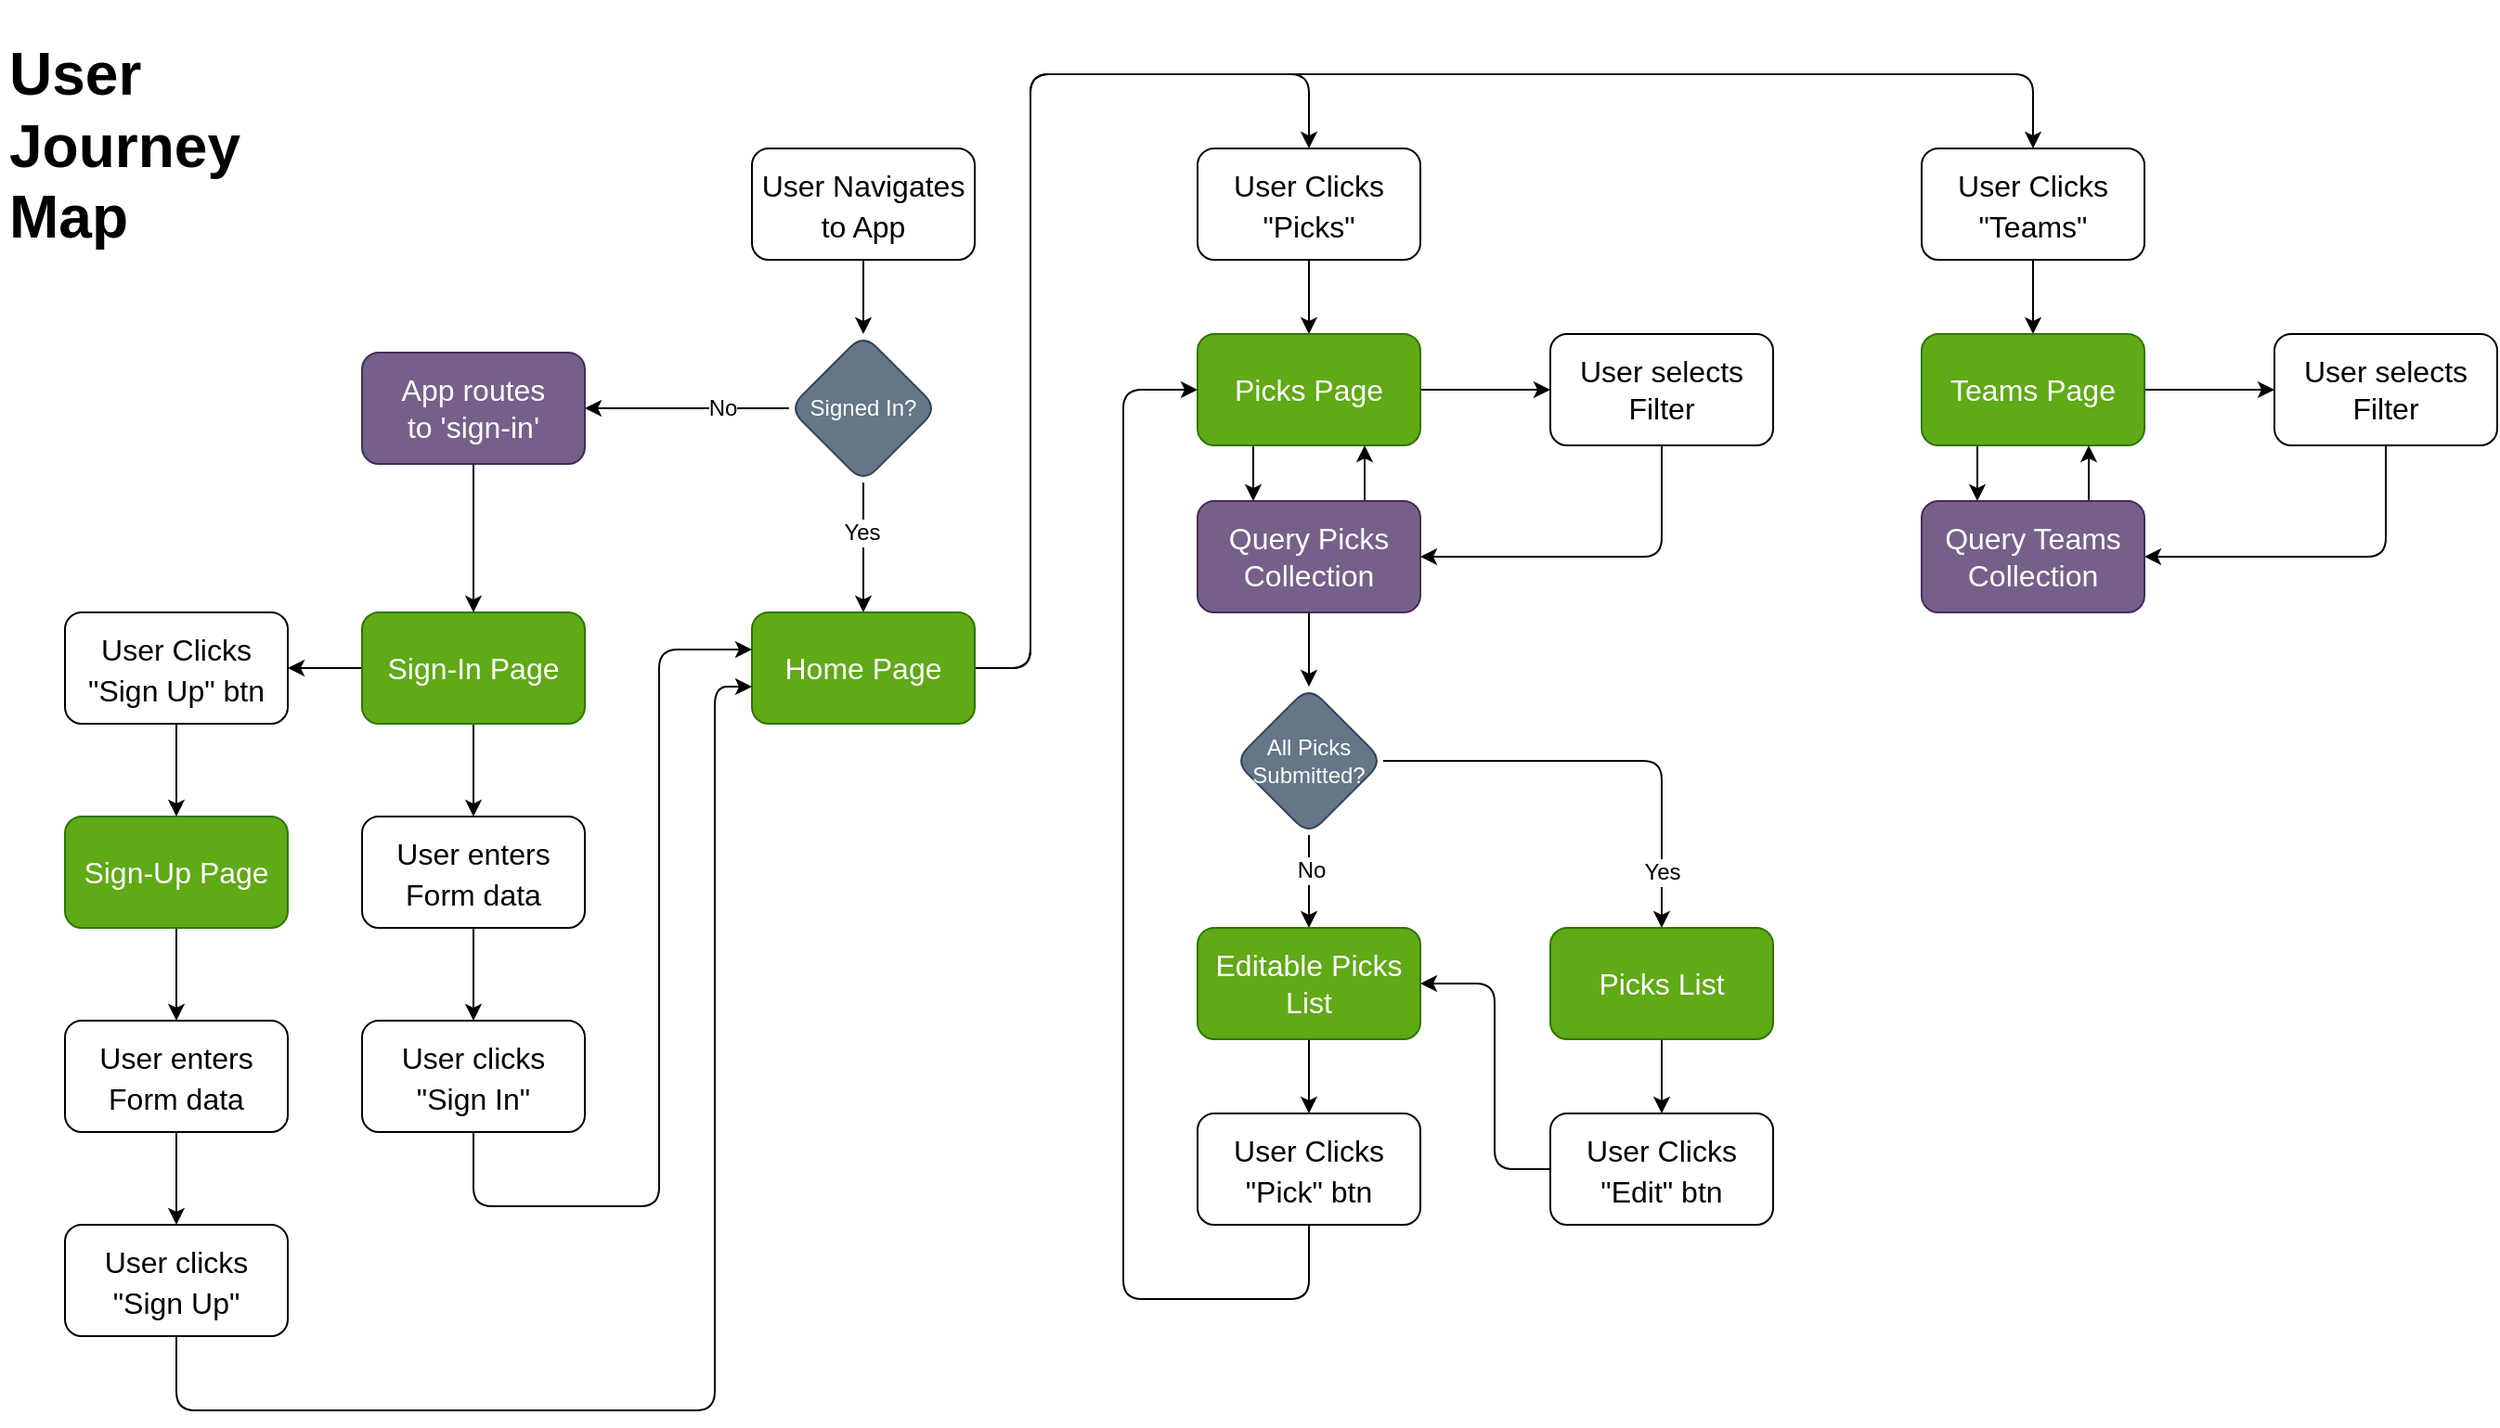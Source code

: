 <mxfile pages="1">
    <diagram id="zRO-7GfLZ9Ne2-XPavVl" name="UX">
        <mxGraphModel dx="1505" dy="1027" grid="1" gridSize="10" guides="1" tooltips="1" connect="1" arrows="1" fold="1" page="0" pageScale="1" pageWidth="850" pageHeight="1100" math="0" shadow="0">
            <root>
                <mxCell id="0"/>
                <mxCell id="1" parent="0"/>
                <mxCell id="mmg97_lOrhJmph0ZtLdZ-7" value="" style="edgeStyle=none;html=1;fontSize=22;" parent="1" source="mmg97_lOrhJmph0ZtLdZ-2" target="mmg97_lOrhJmph0ZtLdZ-6" edge="1">
                    <mxGeometry relative="1" as="geometry"/>
                </mxCell>
                <mxCell id="mmg97_lOrhJmph0ZtLdZ-2" value="&lt;p style=&quot;line-height: 88%;&quot;&gt;&lt;font style=&quot;font-size: 16px;&quot;&gt;User Navigates&lt;br&gt;to App&lt;/font&gt;&lt;/p&gt;" style="whiteSpace=wrap;html=1;fontSize=22;rounded=1;sketch=0;strokeWidth=1;" parent="1" vertex="1">
                    <mxGeometry x="170" y="190" width="120" height="60" as="geometry"/>
                </mxCell>
                <mxCell id="mmg97_lOrhJmph0ZtLdZ-9" value="" style="edgeStyle=none;html=1;fontSize=12;" parent="1" source="mmg97_lOrhJmph0ZtLdZ-6" target="mmg97_lOrhJmph0ZtLdZ-8" edge="1">
                    <mxGeometry relative="1" as="geometry"/>
                </mxCell>
                <mxCell id="mmg97_lOrhJmph0ZtLdZ-10" value="No" style="edgeLabel;html=1;align=center;verticalAlign=middle;resizable=0;points=[];fontSize=12;" parent="mmg97_lOrhJmph0ZtLdZ-9" vertex="1" connectable="0">
                    <mxGeometry x="-0.467" y="3" relative="1" as="geometry">
                        <mxPoint x="-7" y="-3" as="offset"/>
                    </mxGeometry>
                </mxCell>
                <mxCell id="mmg97_lOrhJmph0ZtLdZ-15" value="" style="edgeStyle=none;html=1;fontSize=16;" parent="1" source="mmg97_lOrhJmph0ZtLdZ-6" target="mmg97_lOrhJmph0ZtLdZ-14" edge="1">
                    <mxGeometry relative="1" as="geometry"/>
                </mxCell>
                <mxCell id="mmg97_lOrhJmph0ZtLdZ-16" value="Yes" style="edgeLabel;html=1;align=center;verticalAlign=middle;resizable=0;points=[];fontSize=12;" parent="mmg97_lOrhJmph0ZtLdZ-15" vertex="1" connectable="0">
                    <mxGeometry x="-0.271" y="3" relative="1" as="geometry">
                        <mxPoint x="-4" y="1" as="offset"/>
                    </mxGeometry>
                </mxCell>
                <mxCell id="mmg97_lOrhJmph0ZtLdZ-6" value="&lt;font style=&quot;font-size: 12px;&quot;&gt;Signed In?&lt;/font&gt;" style="rhombus;whiteSpace=wrap;html=1;fontSize=12;fillColor=#647687;strokeColor=#314354;fontColor=#ffffff;rounded=1;sketch=0;strokeWidth=1;" parent="1" vertex="1">
                    <mxGeometry x="190" y="290" width="80" height="80" as="geometry"/>
                </mxCell>
                <mxCell id="mmg97_lOrhJmph0ZtLdZ-12" value="" style="edgeStyle=none;html=1;fontSize=12;" parent="1" source="mmg97_lOrhJmph0ZtLdZ-8" target="mmg97_lOrhJmph0ZtLdZ-11" edge="1">
                    <mxGeometry relative="1" as="geometry"/>
                </mxCell>
                <mxCell id="mmg97_lOrhJmph0ZtLdZ-8" value="App routes&lt;br style=&quot;font-size: 16px;&quot;&gt;to 'sign-in'" style="whiteSpace=wrap;html=1;fontSize=16;fillColor=#76608a;strokeColor=#432D57;fontColor=#ffffff;rounded=1;sketch=0;strokeWidth=1;" parent="1" vertex="1">
                    <mxGeometry x="-40" y="300" width="120" height="60" as="geometry"/>
                </mxCell>
                <mxCell id="mmg97_lOrhJmph0ZtLdZ-37" style="edgeStyle=none;html=1;exitX=0;exitY=0.5;exitDx=0;exitDy=0;entryX=1;entryY=0.5;entryDx=0;entryDy=0;fontSize=16;" parent="1" source="mmg97_lOrhJmph0ZtLdZ-11" target="mmg97_lOrhJmph0ZtLdZ-36" edge="1">
                    <mxGeometry relative="1" as="geometry"/>
                </mxCell>
                <mxCell id="mmg97_lOrhJmph0ZtLdZ-39" style="edgeStyle=none;html=1;exitX=0.5;exitY=1;exitDx=0;exitDy=0;entryX=0.5;entryY=0;entryDx=0;entryDy=0;fontSize=16;" parent="1" source="mmg97_lOrhJmph0ZtLdZ-11" target="mmg97_lOrhJmph0ZtLdZ-38" edge="1">
                    <mxGeometry relative="1" as="geometry"/>
                </mxCell>
                <mxCell id="mmg97_lOrhJmph0ZtLdZ-11" value="Sign-In Page" style="whiteSpace=wrap;html=1;fontSize=16;fillColor=#60a917;strokeColor=#2D7600;fontColor=#ffffff;rounded=1;sketch=0;strokeWidth=1;" parent="1" vertex="1">
                    <mxGeometry x="-40" y="440" width="120" height="60" as="geometry"/>
                </mxCell>
                <mxCell id="mmg97_lOrhJmph0ZtLdZ-13" value="&lt;h1&gt;User Journey Map&lt;/h1&gt;" style="text;html=1;strokeColor=none;fillColor=none;spacing=5;spacingTop=-20;whiteSpace=wrap;overflow=hidden;rounded=0;sketch=0;strokeWidth=1;fontSize=16;" parent="1" vertex="1">
                    <mxGeometry x="-235" y="120" width="190" height="150" as="geometry"/>
                </mxCell>
                <mxCell id="mmg97_lOrhJmph0ZtLdZ-18" style="edgeStyle=none;html=1;exitX=1;exitY=0.5;exitDx=0;exitDy=0;entryX=0.5;entryY=0;entryDx=0;entryDy=0;fontSize=12;" parent="1" source="mmg97_lOrhJmph0ZtLdZ-14" target="mmg97_lOrhJmph0ZtLdZ-17" edge="1">
                    <mxGeometry relative="1" as="geometry">
                        <Array as="points">
                            <mxPoint x="320" y="470"/>
                            <mxPoint x="320" y="150"/>
                            <mxPoint x="470" y="150"/>
                        </Array>
                    </mxGeometry>
                </mxCell>
                <mxCell id="eagnZhXkkhjkJ5jmfwY9-24" style="edgeStyle=none;html=1;exitX=1;exitY=0.5;exitDx=0;exitDy=0;entryX=0.5;entryY=0;entryDx=0;entryDy=0;" parent="1" source="mmg97_lOrhJmph0ZtLdZ-14" target="eagnZhXkkhjkJ5jmfwY9-2" edge="1">
                    <mxGeometry relative="1" as="geometry">
                        <Array as="points">
                            <mxPoint x="320" y="470"/>
                            <mxPoint x="320" y="150"/>
                            <mxPoint x="860" y="150"/>
                        </Array>
                    </mxGeometry>
                </mxCell>
                <mxCell id="mmg97_lOrhJmph0ZtLdZ-14" value="&lt;font style=&quot;font-size: 16px;&quot;&gt;Home Page&lt;/font&gt;" style="whiteSpace=wrap;html=1;fontSize=16;fillColor=#60a917;strokeColor=#2D7600;fontColor=#ffffff;rounded=1;sketch=0;strokeWidth=1;" parent="1" vertex="1">
                    <mxGeometry x="170" y="440" width="120" height="60" as="geometry"/>
                </mxCell>
                <mxCell id="mmg97_lOrhJmph0ZtLdZ-20" value="" style="edgeStyle=none;html=1;fontSize=12;" parent="1" source="mmg97_lOrhJmph0ZtLdZ-17" target="mmg97_lOrhJmph0ZtLdZ-19" edge="1">
                    <mxGeometry relative="1" as="geometry"/>
                </mxCell>
                <mxCell id="mmg97_lOrhJmph0ZtLdZ-17" value="&lt;p style=&quot;line-height: 88%;&quot;&gt;&lt;font style=&quot;font-size: 16px;&quot;&gt;User Clicks&lt;br&gt;&quot;Picks&quot;&lt;/font&gt;&lt;/p&gt;" style="whiteSpace=wrap;html=1;fontSize=22;rounded=1;sketch=0;strokeWidth=1;" parent="1" vertex="1">
                    <mxGeometry x="410" y="190" width="120" height="60" as="geometry"/>
                </mxCell>
                <mxCell id="wQug1OoC6jSbIV6tU48_-5" value="" style="edgeStyle=none;html=1;fontSize=14;" parent="1" source="mmg97_lOrhJmph0ZtLdZ-19" target="wQug1OoC6jSbIV6tU48_-4" edge="1">
                    <mxGeometry relative="1" as="geometry"/>
                </mxCell>
                <mxCell id="wQug1OoC6jSbIV6tU48_-9" style="edgeStyle=none;html=1;exitX=0.25;exitY=1;exitDx=0;exitDy=0;entryX=0.25;entryY=0;entryDx=0;entryDy=0;fontSize=14;" parent="1" source="mmg97_lOrhJmph0ZtLdZ-19" target="wQug1OoC6jSbIV6tU48_-6" edge="1">
                    <mxGeometry relative="1" as="geometry"/>
                </mxCell>
                <mxCell id="mmg97_lOrhJmph0ZtLdZ-19" value="Picks Page" style="whiteSpace=wrap;html=1;fontSize=16;rounded=1;sketch=0;strokeWidth=1;fillColor=#60a917;fontColor=#ffffff;strokeColor=#2D7600;" parent="1" vertex="1">
                    <mxGeometry x="410" y="290" width="120" height="60" as="geometry"/>
                </mxCell>
                <mxCell id="mmg97_lOrhJmph0ZtLdZ-24" value="" style="edgeStyle=none;html=1;fontSize=12;" parent="1" source="mmg97_lOrhJmph0ZtLdZ-21" target="mmg97_lOrhJmph0ZtLdZ-23" edge="1">
                    <mxGeometry relative="1" as="geometry"/>
                </mxCell>
                <mxCell id="mmg97_lOrhJmph0ZtLdZ-25" value="No" style="edgeLabel;html=1;align=center;verticalAlign=middle;resizable=0;points=[];fontSize=12;" parent="mmg97_lOrhJmph0ZtLdZ-24" vertex="1" connectable="0">
                    <mxGeometry x="-0.248" y="1" relative="1" as="geometry">
                        <mxPoint as="offset"/>
                    </mxGeometry>
                </mxCell>
                <mxCell id="mmg97_lOrhJmph0ZtLdZ-28" value="" style="edgeStyle=none;html=1;fontSize=16;" parent="1" source="mmg97_lOrhJmph0ZtLdZ-21" target="mmg97_lOrhJmph0ZtLdZ-27" edge="1">
                    <mxGeometry relative="1" as="geometry">
                        <Array as="points">
                            <mxPoint x="660" y="520"/>
                        </Array>
                    </mxGeometry>
                </mxCell>
                <mxCell id="mmg97_lOrhJmph0ZtLdZ-29" value="Yes" style="edgeLabel;html=1;align=center;verticalAlign=middle;resizable=0;points=[];fontSize=12;" parent="mmg97_lOrhJmph0ZtLdZ-28" vertex="1" connectable="0">
                    <mxGeometry x="-0.001" relative="1" as="geometry">
                        <mxPoint x="30" y="60" as="offset"/>
                    </mxGeometry>
                </mxCell>
                <mxCell id="mmg97_lOrhJmph0ZtLdZ-21" value="All Picks&lt;br&gt;Submitted?" style="rhombus;whiteSpace=wrap;html=1;fontSize=12;fillColor=#647687;strokeColor=#314354;fontColor=#ffffff;rounded=1;sketch=0;strokeWidth=1;" parent="1" vertex="1">
                    <mxGeometry x="430" y="480" width="80" height="80" as="geometry"/>
                </mxCell>
                <mxCell id="mmg97_lOrhJmph0ZtLdZ-34" style="edgeStyle=none;html=1;exitX=0.5;exitY=1;exitDx=0;exitDy=0;entryX=0.5;entryY=0;entryDx=0;entryDy=0;fontSize=16;" parent="1" source="mmg97_lOrhJmph0ZtLdZ-23" target="mmg97_lOrhJmph0ZtLdZ-33" edge="1">
                    <mxGeometry relative="1" as="geometry"/>
                </mxCell>
                <mxCell id="mmg97_lOrhJmph0ZtLdZ-23" value="Editable Picks&lt;br&gt;List" style="whiteSpace=wrap;html=1;fillColor=#60a917;strokeColor=#2D7600;fontColor=#ffffff;rounded=1;sketch=0;strokeWidth=1;fontSize=16;" parent="1" vertex="1">
                    <mxGeometry x="410" y="610" width="120" height="60" as="geometry"/>
                </mxCell>
                <mxCell id="mmg97_lOrhJmph0ZtLdZ-31" style="edgeStyle=none;html=1;exitX=0.5;exitY=1;exitDx=0;exitDy=0;fontSize=16;" parent="1" source="mmg97_lOrhJmph0ZtLdZ-27" target="mmg97_lOrhJmph0ZtLdZ-30" edge="1">
                    <mxGeometry relative="1" as="geometry"/>
                </mxCell>
                <mxCell id="mmg97_lOrhJmph0ZtLdZ-27" value="Picks List" style="whiteSpace=wrap;html=1;fillColor=#60a917;strokeColor=#2D7600;fontColor=#ffffff;rounded=1;sketch=0;strokeWidth=1;fontSize=16;" parent="1" vertex="1">
                    <mxGeometry x="600" y="610" width="120" height="60" as="geometry"/>
                </mxCell>
                <mxCell id="mmg97_lOrhJmph0ZtLdZ-32" style="edgeStyle=none;html=1;exitX=0;exitY=0.5;exitDx=0;exitDy=0;entryX=1;entryY=0.5;entryDx=0;entryDy=0;fontSize=16;" parent="1" source="mmg97_lOrhJmph0ZtLdZ-30" target="mmg97_lOrhJmph0ZtLdZ-23" edge="1">
                    <mxGeometry relative="1" as="geometry">
                        <Array as="points">
                            <mxPoint x="570" y="740"/>
                            <mxPoint x="570" y="640"/>
                        </Array>
                    </mxGeometry>
                </mxCell>
                <mxCell id="mmg97_lOrhJmph0ZtLdZ-30" value="&lt;p style=&quot;line-height: 88%;&quot;&gt;&lt;font style=&quot;font-size: 16px;&quot;&gt;User Clicks&lt;br&gt;&quot;Edit&quot; btn&lt;/font&gt;&lt;/p&gt;" style="whiteSpace=wrap;html=1;fontSize=22;rounded=1;sketch=0;strokeWidth=1;" parent="1" vertex="1">
                    <mxGeometry x="600" y="710" width="120" height="60" as="geometry"/>
                </mxCell>
                <mxCell id="mmg97_lOrhJmph0ZtLdZ-35" style="edgeStyle=none;html=1;exitX=0.5;exitY=1;exitDx=0;exitDy=0;entryX=0;entryY=0.5;entryDx=0;entryDy=0;fontSize=16;" parent="1" source="mmg97_lOrhJmph0ZtLdZ-33" target="mmg97_lOrhJmph0ZtLdZ-19" edge="1">
                    <mxGeometry relative="1" as="geometry">
                        <Array as="points">
                            <mxPoint x="470" y="810"/>
                            <mxPoint x="370" y="810"/>
                            <mxPoint x="370" y="320"/>
                        </Array>
                    </mxGeometry>
                </mxCell>
                <mxCell id="mmg97_lOrhJmph0ZtLdZ-33" value="&lt;p style=&quot;line-height: 88%;&quot;&gt;&lt;font style=&quot;font-size: 16px;&quot;&gt;User Clicks&lt;br&gt;&quot;Pick&quot; btn&lt;/font&gt;&lt;/p&gt;" style="whiteSpace=wrap;html=1;fontSize=22;rounded=1;sketch=0;strokeWidth=1;" parent="1" vertex="1">
                    <mxGeometry x="410" y="710" width="120" height="60" as="geometry"/>
                </mxCell>
                <mxCell id="mmg97_lOrhJmph0ZtLdZ-45" value="" style="edgeStyle=none;html=1;fontSize=16;" parent="1" source="mmg97_lOrhJmph0ZtLdZ-36" target="mmg97_lOrhJmph0ZtLdZ-44" edge="1">
                    <mxGeometry relative="1" as="geometry"/>
                </mxCell>
                <mxCell id="mmg97_lOrhJmph0ZtLdZ-36" value="&lt;p style=&quot;line-height: 88%;&quot;&gt;&lt;font style=&quot;font-size: 16px;&quot;&gt;User Clicks&lt;br&gt;&quot;Sign Up&quot; btn&lt;/font&gt;&lt;/p&gt;" style="whiteSpace=wrap;html=1;fontSize=22;rounded=1;sketch=0;strokeWidth=1;" parent="1" vertex="1">
                    <mxGeometry x="-200" y="440" width="120" height="60" as="geometry"/>
                </mxCell>
                <mxCell id="mmg97_lOrhJmph0ZtLdZ-42" value="" style="edgeStyle=none;html=1;fontSize=16;" parent="1" source="mmg97_lOrhJmph0ZtLdZ-38" target="mmg97_lOrhJmph0ZtLdZ-41" edge="1">
                    <mxGeometry relative="1" as="geometry"/>
                </mxCell>
                <mxCell id="mmg97_lOrhJmph0ZtLdZ-38" value="&lt;p style=&quot;line-height: 88%;&quot;&gt;&lt;font style=&quot;font-size: 16px;&quot;&gt;User enters&lt;br&gt;Form data&lt;/font&gt;&lt;/p&gt;" style="whiteSpace=wrap;html=1;fontSize=22;rounded=1;sketch=0;strokeWidth=1;" parent="1" vertex="1">
                    <mxGeometry x="-40" y="550" width="120" height="60" as="geometry"/>
                </mxCell>
                <mxCell id="mmg97_lOrhJmph0ZtLdZ-43" style="edgeStyle=none;html=1;exitX=0.5;exitY=1;exitDx=0;exitDy=0;fontSize=16;" parent="1" source="mmg97_lOrhJmph0ZtLdZ-41" edge="1">
                    <mxGeometry relative="1" as="geometry">
                        <mxPoint x="170" y="460" as="targetPoint"/>
                        <Array as="points">
                            <mxPoint x="20" y="760"/>
                            <mxPoint x="120" y="760"/>
                            <mxPoint x="120" y="460"/>
                        </Array>
                    </mxGeometry>
                </mxCell>
                <mxCell id="mmg97_lOrhJmph0ZtLdZ-41" value="&lt;p style=&quot;line-height: 88%;&quot;&gt;&lt;font style=&quot;font-size: 16px;&quot;&gt;User clicks&lt;br&gt;&quot;Sign In&quot;&lt;/font&gt;&lt;/p&gt;" style="whiteSpace=wrap;html=1;fontSize=22;rounded=1;sketch=0;strokeWidth=1;" parent="1" vertex="1">
                    <mxGeometry x="-40" y="660" width="120" height="60" as="geometry"/>
                </mxCell>
                <mxCell id="mmg97_lOrhJmph0ZtLdZ-49" style="edgeStyle=none;html=1;exitX=0.5;exitY=1;exitDx=0;exitDy=0;entryX=0.5;entryY=0;entryDx=0;entryDy=0;fontSize=16;" parent="1" source="mmg97_lOrhJmph0ZtLdZ-44" target="mmg97_lOrhJmph0ZtLdZ-47" edge="1">
                    <mxGeometry relative="1" as="geometry"/>
                </mxCell>
                <mxCell id="mmg97_lOrhJmph0ZtLdZ-44" value="Sign-Up Page" style="whiteSpace=wrap;html=1;fontSize=16;rounded=1;sketch=0;strokeWidth=1;fillColor=#60a917;fontColor=#ffffff;strokeColor=#2D7600;" parent="1" vertex="1">
                    <mxGeometry x="-200" y="550" width="120" height="60" as="geometry"/>
                </mxCell>
                <mxCell id="mmg97_lOrhJmph0ZtLdZ-46" value="" style="edgeStyle=none;html=1;fontSize=16;" parent="1" source="mmg97_lOrhJmph0ZtLdZ-47" target="mmg97_lOrhJmph0ZtLdZ-48" edge="1">
                    <mxGeometry relative="1" as="geometry"/>
                </mxCell>
                <mxCell id="mmg97_lOrhJmph0ZtLdZ-47" value="&lt;p style=&quot;line-height: 88%;&quot;&gt;&lt;font style=&quot;font-size: 16px;&quot;&gt;User enters&lt;br&gt;Form data&lt;/font&gt;&lt;/p&gt;" style="whiteSpace=wrap;html=1;fontSize=22;rounded=1;sketch=0;strokeWidth=1;" parent="1" vertex="1">
                    <mxGeometry x="-200" y="660" width="120" height="60" as="geometry"/>
                </mxCell>
                <mxCell id="mmg97_lOrhJmph0ZtLdZ-50" style="edgeStyle=none;html=1;exitX=0.5;exitY=1;exitDx=0;exitDy=0;fontSize=16;" parent="1" source="mmg97_lOrhJmph0ZtLdZ-48" edge="1">
                    <mxGeometry relative="1" as="geometry">
                        <mxPoint x="170" y="480" as="targetPoint"/>
                        <Array as="points">
                            <mxPoint x="-140" y="870"/>
                            <mxPoint x="150" y="870"/>
                            <mxPoint x="150" y="480"/>
                        </Array>
                    </mxGeometry>
                </mxCell>
                <mxCell id="mmg97_lOrhJmph0ZtLdZ-48" value="&lt;p style=&quot;line-height: 88%;&quot;&gt;&lt;font style=&quot;font-size: 16px;&quot;&gt;User clicks&lt;br&gt;&quot;Sign Up&quot;&lt;/font&gt;&lt;/p&gt;" style="whiteSpace=wrap;html=1;fontSize=22;rounded=1;sketch=0;strokeWidth=1;" parent="1" vertex="1">
                    <mxGeometry x="-200" y="770" width="120" height="60" as="geometry"/>
                </mxCell>
                <mxCell id="wQug1OoC6jSbIV6tU48_-11" style="edgeStyle=none;html=1;exitX=0.5;exitY=1;exitDx=0;exitDy=0;entryX=1;entryY=0.5;entryDx=0;entryDy=0;fontSize=14;" parent="1" source="wQug1OoC6jSbIV6tU48_-4" target="wQug1OoC6jSbIV6tU48_-6" edge="1">
                    <mxGeometry relative="1" as="geometry">
                        <Array as="points">
                            <mxPoint x="660" y="410"/>
                        </Array>
                    </mxGeometry>
                </mxCell>
                <mxCell id="wQug1OoC6jSbIV6tU48_-4" value="User selects&lt;br&gt;Filter" style="whiteSpace=wrap;html=1;fontSize=16;rounded=1;sketch=0;strokeWidth=1;" parent="1" vertex="1">
                    <mxGeometry x="600" y="290" width="120" height="60" as="geometry"/>
                </mxCell>
                <mxCell id="wQug1OoC6jSbIV6tU48_-8" style="edgeStyle=none;html=1;exitX=0.5;exitY=1;exitDx=0;exitDy=0;entryX=0.5;entryY=0;entryDx=0;entryDy=0;fontSize=14;" parent="1" source="wQug1OoC6jSbIV6tU48_-6" target="mmg97_lOrhJmph0ZtLdZ-21" edge="1">
                    <mxGeometry relative="1" as="geometry"/>
                </mxCell>
                <mxCell id="wQug1OoC6jSbIV6tU48_-10" style="edgeStyle=none;html=1;exitX=0.75;exitY=0;exitDx=0;exitDy=0;entryX=0.75;entryY=1;entryDx=0;entryDy=0;fontSize=14;" parent="1" source="wQug1OoC6jSbIV6tU48_-6" target="mmg97_lOrhJmph0ZtLdZ-19" edge="1">
                    <mxGeometry relative="1" as="geometry"/>
                </mxCell>
                <mxCell id="wQug1OoC6jSbIV6tU48_-6" value="Query Picks&lt;br&gt;Collection" style="whiteSpace=wrap;html=1;fontSize=16;fillColor=#76608a;strokeColor=#432D57;fontColor=#ffffff;rounded=1;sketch=0;strokeWidth=1;" parent="1" vertex="1">
                    <mxGeometry x="410" y="380" width="120" height="60" as="geometry"/>
                </mxCell>
                <mxCell id="eagnZhXkkhjkJ5jmfwY9-1" value="" style="edgeStyle=none;html=1;fontSize=12;" parent="1" source="eagnZhXkkhjkJ5jmfwY9-2" target="eagnZhXkkhjkJ5jmfwY9-5" edge="1">
                    <mxGeometry relative="1" as="geometry"/>
                </mxCell>
                <mxCell id="eagnZhXkkhjkJ5jmfwY9-2" value="&lt;p style=&quot;line-height: 88%;&quot;&gt;&lt;font style=&quot;font-size: 16px;&quot;&gt;User Clicks&lt;br&gt;&quot;Teams&quot;&lt;/font&gt;&lt;/p&gt;" style="whiteSpace=wrap;html=1;fontSize=22;rounded=1;sketch=0;strokeWidth=1;" parent="1" vertex="1">
                    <mxGeometry x="800" y="190" width="120" height="60" as="geometry"/>
                </mxCell>
                <mxCell id="eagnZhXkkhjkJ5jmfwY9-3" value="" style="edgeStyle=none;html=1;fontSize=14;" parent="1" source="eagnZhXkkhjkJ5jmfwY9-5" target="eagnZhXkkhjkJ5jmfwY9-20" edge="1">
                    <mxGeometry relative="1" as="geometry"/>
                </mxCell>
                <mxCell id="eagnZhXkkhjkJ5jmfwY9-4" style="edgeStyle=none;html=1;exitX=0.25;exitY=1;exitDx=0;exitDy=0;entryX=0.25;entryY=0;entryDx=0;entryDy=0;fontSize=14;" parent="1" source="eagnZhXkkhjkJ5jmfwY9-5" target="eagnZhXkkhjkJ5jmfwY9-23" edge="1">
                    <mxGeometry relative="1" as="geometry"/>
                </mxCell>
                <mxCell id="eagnZhXkkhjkJ5jmfwY9-5" value="Teams Page" style="whiteSpace=wrap;html=1;fontSize=16;rounded=1;sketch=0;strokeWidth=1;fillColor=#60a917;fontColor=#ffffff;strokeColor=#2D7600;" parent="1" vertex="1">
                    <mxGeometry x="800" y="290" width="120" height="60" as="geometry"/>
                </mxCell>
                <mxCell id="eagnZhXkkhjkJ5jmfwY9-19" style="edgeStyle=none;html=1;exitX=0.5;exitY=1;exitDx=0;exitDy=0;entryX=1;entryY=0.5;entryDx=0;entryDy=0;fontSize=14;" parent="1" source="eagnZhXkkhjkJ5jmfwY9-20" target="eagnZhXkkhjkJ5jmfwY9-23" edge="1">
                    <mxGeometry relative="1" as="geometry">
                        <Array as="points">
                            <mxPoint x="1050" y="410"/>
                        </Array>
                    </mxGeometry>
                </mxCell>
                <mxCell id="eagnZhXkkhjkJ5jmfwY9-20" value="User selects&lt;br&gt;Filter" style="whiteSpace=wrap;html=1;fontSize=16;rounded=1;sketch=0;strokeWidth=1;" parent="1" vertex="1">
                    <mxGeometry x="990" y="290" width="120" height="60" as="geometry"/>
                </mxCell>
                <mxCell id="eagnZhXkkhjkJ5jmfwY9-22" style="edgeStyle=none;html=1;exitX=0.75;exitY=0;exitDx=0;exitDy=0;entryX=0.75;entryY=1;entryDx=0;entryDy=0;fontSize=14;" parent="1" source="eagnZhXkkhjkJ5jmfwY9-23" target="eagnZhXkkhjkJ5jmfwY9-5" edge="1">
                    <mxGeometry relative="1" as="geometry"/>
                </mxCell>
                <mxCell id="eagnZhXkkhjkJ5jmfwY9-23" value="Query Teams&lt;br&gt;Collection" style="whiteSpace=wrap;html=1;fontSize=16;fillColor=#76608a;strokeColor=#432D57;fontColor=#ffffff;rounded=1;sketch=0;strokeWidth=1;" parent="1" vertex="1">
                    <mxGeometry x="800" y="380" width="120" height="60" as="geometry"/>
                </mxCell>
            </root>
        </mxGraphModel>
    </diagram>
    <diagram name="UI" id="AVUJP_bfGcbwHv7Mb2Ml">
        <mxGraphModel dx="608" dy="565" grid="1" gridSize="10" guides="1" tooltips="1" connect="1" arrows="1" fold="1" page="1" pageScale="1" pageWidth="1400" pageHeight="850" background="none" math="0" shadow="0">
            <root>
                <mxCell id="fo4pJJIi-6-L1ebDa4Mh-0"/>
                <mxCell id="fo4pJJIi-6-L1ebDa4Mh-1" parent="fo4pJJIi-6-L1ebDa4Mh-0"/>
                <mxCell id="YoHiGs-Dz8yJxvUerw8I-0" value="" style="rounded=0;whiteSpace=wrap;html=1;fontSize=9;" parent="fo4pJJIi-6-L1ebDa4Mh-1" vertex="1">
                    <mxGeometry x="2120" y="199" width="240" height="221" as="geometry"/>
                </mxCell>
                <mxCell id="YoHiGs-Dz8yJxvUerw8I-1" value="" style="rounded=0;whiteSpace=wrap;html=1;fontSize=9;" parent="fo4pJJIi-6-L1ebDa4Mh-1" vertex="1">
                    <mxGeometry x="2130" y="207" width="220" height="136" as="geometry"/>
                </mxCell>
                <mxCell id="YoHiGs-Dz8yJxvUerw8I-16" value="" style="rounded=0;whiteSpace=wrap;html=1;fontSize=9;" parent="fo4pJJIi-6-L1ebDa4Mh-1" vertex="1">
                    <mxGeometry x="2140" y="219" width="200" height="111" as="geometry"/>
                </mxCell>
                <mxCell id="vxyS6bkbdfXYU7xugbUl-300" value="" style="rounded=0;whiteSpace=wrap;html=1;" parent="fo4pJJIi-6-L1ebDa4Mh-1" vertex="1">
                    <mxGeometry x="1350" y="80" width="480" height="730" as="geometry"/>
                </mxCell>
                <mxCell id="vxyS6bkbdfXYU7xugbUl-628" value="" style="rounded=0;whiteSpace=wrap;html=1;align=left;verticalAlign=top;fontSize=16;" parent="fo4pJJIi-6-L1ebDa4Mh-1" vertex="1">
                    <mxGeometry x="1370" y="220" width="440" height="30" as="geometry"/>
                </mxCell>
                <mxCell id="vxyS6bkbdfXYU7xugbUl-245" value="&lt;font style=&quot;font-size: 22px;&quot;&gt;All Time&lt;br&gt;&amp;nbsp; &amp;nbsp; &amp;nbsp; &amp;nbsp; &amp;nbsp; &amp;nbsp;&amp;nbsp;&lt;br&gt;Week 1&lt;/font&gt;" style="rounded=0;whiteSpace=wrap;html=1;align=left;fontSize=28;verticalAlign=bottom;spacingBottom=6;spacingLeft=10;" parent="fo4pJJIi-6-L1ebDa4Mh-1" vertex="1">
                    <mxGeometry x="40" y="180" width="260" height="160" as="geometry"/>
                </mxCell>
                <mxCell id="fo4pJJIi-6-L1ebDa4Mh-2" value="" style="rounded=0;whiteSpace=wrap;html=1;" parent="fo4pJJIi-6-L1ebDa4Mh-1" vertex="1">
                    <mxGeometry x="330" y="80" width="480" height="730" as="geometry"/>
                </mxCell>
                <mxCell id="fo4pJJIi-6-L1ebDa4Mh-3" value="&lt;h1&gt;UI Prototyping&lt;/h1&gt;&lt;div&gt;&lt;font style=&quot;font-size: 22px;&quot;&gt;Footballer 2&lt;/font&gt;&lt;/div&gt;" style="text;html=1;strokeColor=none;fillColor=none;spacing=5;spacingTop=-20;whiteSpace=wrap;overflow=hidden;rounded=0;" parent="fo4pJJIi-6-L1ebDa4Mh-1" vertex="1">
                    <mxGeometry x="40" y="40" width="230" height="120" as="geometry"/>
                </mxCell>
                <mxCell id="fo4pJJIi-6-L1ebDa4Mh-4" value="This Week" style="rounded=0;whiteSpace=wrap;html=1;align=left;fontSize=28;" parent="fo4pJJIi-6-L1ebDa4Mh-1" vertex="1">
                    <mxGeometry x="350" y="100" width="260" height="40" as="geometry"/>
                </mxCell>
                <mxCell id="fo4pJJIi-6-L1ebDa4Mh-5" value="Leaders" style="rounded=1;whiteSpace=wrap;html=1;align=left;verticalAlign=top;fontSize=20;spacingLeft=1;spacingTop=5;arcSize=4;strokeColor=none;fillColor=#1c1f22;" parent="fo4pJJIi-6-L1ebDa4Mh-1" vertex="1">
                    <mxGeometry x="350" y="150" width="440" height="260" as="geometry"/>
                </mxCell>
                <mxCell id="vxyS6bkbdfXYU7xugbUl-296" value="" style="html=1;verticalLabelPosition=bottom;align=center;labelBackgroundColor=#ffffff;verticalAlign=top;strokeWidth=2;shadow=0;dashed=0;shape=mxgraph.ios7.icons.reload;rounded=1;fontSize=20;opacity=80;" parent="fo4pJJIi-6-L1ebDa4Mh-1" vertex="1">
                    <mxGeometry x="993" y="750" width="24" height="27" as="geometry"/>
                </mxCell>
                <mxCell id="vxyS6bkbdfXYU7xugbUl-13" value="" style="rounded=0;whiteSpace=wrap;html=1;fontSize=16;" parent="fo4pJJIi-6-L1ebDa4Mh-1" vertex="1">
                    <mxGeometry x="430" y="200" width="80" height="10" as="geometry"/>
                </mxCell>
                <mxCell id="vxyS6bkbdfXYU7xugbUl-297" value="" style="html=1;verticalLabelPosition=bottom;align=center;labelBackgroundColor=#ffffff;verticalAlign=top;strokeWidth=2;shadow=0;dashed=0;shape=mxgraph.ios7.icons.reload;rounded=1;fontSize=20;opacity=80;" parent="fo4pJJIi-6-L1ebDa4Mh-1" vertex="1">
                    <mxGeometry x="546" y="436.5" width="24" height="27" as="geometry"/>
                </mxCell>
                <mxCell id="vxyS6bkbdfXYU7xugbUl-14" value="" style="rounded=0;whiteSpace=wrap;html=1;fontSize=16;fillColor=#2A3947;fontColor=#ffffff;strokeColor=#FFFFFF;" parent="fo4pJJIi-6-L1ebDa4Mh-1" vertex="1">
                    <mxGeometry x="430" y="210" width="170" height="10" as="geometry"/>
                </mxCell>
                <mxCell id="vxyS6bkbdfXYU7xugbUl-298" value="30s" style="text;html=1;strokeColor=none;fillColor=none;align=left;verticalAlign=middle;whiteSpace=wrap;rounded=0;fontSize=14;spacingLeft=5;textOpacity=50;" parent="fo4pJJIi-6-L1ebDa4Mh-1" vertex="1">
                    <mxGeometry x="576" y="440" width="61" height="20" as="geometry"/>
                </mxCell>
                <mxCell id="vxyS6bkbdfXYU7xugbUl-15" value="tim" style="text;html=1;strokeColor=none;fillColor=none;align=left;verticalAlign=middle;whiteSpace=wrap;rounded=0;fontSize=8;spacingLeft=4;" parent="fo4pJJIi-6-L1ebDa4Mh-1" vertex="1">
                    <mxGeometry x="360" y="200" width="60" height="20" as="geometry"/>
                </mxCell>
                <mxCell id="vxyS6bkbdfXYU7xugbUl-16" value="won" style="text;html=1;strokeColor=none;fillColor=none;align=center;verticalAlign=middle;whiteSpace=wrap;rounded=0;fontSize=14;" parent="fo4pJJIi-6-L1ebDa4Mh-1" vertex="1">
                    <mxGeometry x="660" y="380" width="60" height="20" as="geometry"/>
                </mxCell>
                <mxCell id="vxyS6bkbdfXYU7xugbUl-17" value="winning" style="text;html=1;strokeColor=none;fillColor=none;align=center;verticalAlign=middle;whiteSpace=wrap;rounded=0;fontSize=14;" parent="fo4pJJIi-6-L1ebDa4Mh-1" vertex="1">
                    <mxGeometry x="720" y="380" width="60" height="20" as="geometry"/>
                </mxCell>
                <mxCell id="vxyS6bkbdfXYU7xugbUl-18" value="" style="rounded=0;whiteSpace=wrap;html=1;fontSize=16;" parent="fo4pJJIi-6-L1ebDa4Mh-1" vertex="1">
                    <mxGeometry x="661" y="386" width="10" height="10" as="geometry"/>
                </mxCell>
                <mxCell id="vxyS6bkbdfXYU7xugbUl-20" value="purpleskittle" style="text;html=1;strokeColor=none;fillColor=none;align=left;verticalAlign=middle;whiteSpace=wrap;rounded=0;fontSize=8;spacingLeft=4;" parent="fo4pJJIi-6-L1ebDa4Mh-1" vertex="1">
                    <mxGeometry x="360" y="230" width="60" height="20" as="geometry"/>
                </mxCell>
                <mxCell id="vxyS6bkbdfXYU7xugbUl-21" value="" style="rounded=0;whiteSpace=wrap;html=1;fontSize=16;" parent="fo4pJJIi-6-L1ebDa4Mh-1" vertex="1">
                    <mxGeometry x="430" y="230" width="130" height="10" as="geometry"/>
                </mxCell>
                <mxCell id="vxyS6bkbdfXYU7xugbUl-22" value="" style="rounded=0;whiteSpace=wrap;html=1;fontSize=16;fillColor=#2A3947;fontColor=#ffffff;strokeColor=#FFFFFF;" parent="fo4pJJIi-6-L1ebDa4Mh-1" vertex="1">
                    <mxGeometry x="430" y="240" width="100" height="10" as="geometry"/>
                </mxCell>
                <mxCell id="vxyS6bkbdfXYU7xugbUl-23" value="" style="rounded=0;whiteSpace=wrap;html=1;fontSize=16;" parent="fo4pJJIi-6-L1ebDa4Mh-1" vertex="1">
                    <mxGeometry x="430" y="260" width="80" height="10" as="geometry"/>
                </mxCell>
                <mxCell id="vxyS6bkbdfXYU7xugbUl-24" value="" style="rounded=0;whiteSpace=wrap;html=1;fontSize=16;fillColor=#2A3947;fontColor=#ffffff;strokeColor=#FFFFFF;" parent="fo4pJJIi-6-L1ebDa4Mh-1" vertex="1">
                    <mxGeometry x="430" y="270" width="170" height="10" as="geometry"/>
                </mxCell>
                <mxCell id="vxyS6bkbdfXYU7xugbUl-25" value="tim" style="text;html=1;strokeColor=none;fillColor=none;align=left;verticalAlign=middle;whiteSpace=wrap;rounded=0;fontSize=8;spacingLeft=4;" parent="fo4pJJIi-6-L1ebDa4Mh-1" vertex="1">
                    <mxGeometry x="360" y="260" width="60" height="20" as="geometry"/>
                </mxCell>
                <mxCell id="vxyS6bkbdfXYU7xugbUl-26" value="purpleskittle" style="text;html=1;strokeColor=none;fillColor=none;align=left;verticalAlign=middle;whiteSpace=wrap;rounded=0;fontSize=8;spacingLeft=4;" parent="fo4pJJIi-6-L1ebDa4Mh-1" vertex="1">
                    <mxGeometry x="360" y="290" width="60" height="20" as="geometry"/>
                </mxCell>
                <mxCell id="vxyS6bkbdfXYU7xugbUl-27" value="" style="rounded=0;whiteSpace=wrap;html=1;fontSize=16;" parent="fo4pJJIi-6-L1ebDa4Mh-1" vertex="1">
                    <mxGeometry x="430" y="290" width="260" height="10" as="geometry"/>
                </mxCell>
                <mxCell id="vxyS6bkbdfXYU7xugbUl-28" value="" style="rounded=0;whiteSpace=wrap;html=1;fontSize=16;fillColor=#2A3947;fontColor=#ffffff;strokeColor=#FFFFFF;" parent="fo4pJJIi-6-L1ebDa4Mh-1" vertex="1">
                    <mxGeometry x="430" y="300" width="50" height="10" as="geometry"/>
                </mxCell>
                <mxCell id="vxyS6bkbdfXYU7xugbUl-29" value="" style="rounded=0;whiteSpace=wrap;html=1;fontSize=16;" parent="fo4pJJIi-6-L1ebDa4Mh-1" vertex="1">
                    <mxGeometry x="430" y="320" width="170" height="10" as="geometry"/>
                </mxCell>
                <mxCell id="vxyS6bkbdfXYU7xugbUl-30" value="" style="rounded=0;whiteSpace=wrap;html=1;fontSize=16;fillColor=#2A3947;fontColor=#ffffff;strokeColor=#FFFFFF;" parent="fo4pJJIi-6-L1ebDa4Mh-1" vertex="1">
                    <mxGeometry x="430" y="330" width="170" height="10" as="geometry"/>
                </mxCell>
                <mxCell id="vxyS6bkbdfXYU7xugbUl-31" value="tim" style="text;html=1;strokeColor=none;fillColor=none;align=left;verticalAlign=middle;whiteSpace=wrap;rounded=0;fontSize=8;spacingLeft=4;" parent="fo4pJJIi-6-L1ebDa4Mh-1" vertex="1">
                    <mxGeometry x="360" y="320" width="60" height="20" as="geometry"/>
                </mxCell>
                <mxCell id="vxyS6bkbdfXYU7xugbUl-32" value="purpleskittle" style="text;html=1;strokeColor=none;fillColor=none;align=left;verticalAlign=middle;whiteSpace=wrap;rounded=0;fontSize=8;spacingLeft=4;" parent="fo4pJJIi-6-L1ebDa4Mh-1" vertex="1">
                    <mxGeometry x="360" y="350" width="60" height="20" as="geometry"/>
                </mxCell>
                <mxCell id="vxyS6bkbdfXYU7xugbUl-33" value="" style="rounded=0;whiteSpace=wrap;html=1;fontSize=16;" parent="fo4pJJIi-6-L1ebDa4Mh-1" vertex="1">
                    <mxGeometry x="430" y="350" width="130" height="10" as="geometry"/>
                </mxCell>
                <mxCell id="vxyS6bkbdfXYU7xugbUl-34" value="" style="rounded=0;whiteSpace=wrap;html=1;fontSize=16;fillColor=#2A3947;fontColor=#ffffff;strokeColor=#FFFFFF;" parent="fo4pJJIi-6-L1ebDa4Mh-1" vertex="1">
                    <mxGeometry x="430" y="360" width="100" height="10" as="geometry"/>
                </mxCell>
                <mxCell id="vxyS6bkbdfXYU7xugbUl-36" value="My Picks" style="rounded=1;whiteSpace=wrap;html=1;strokeColor=#FFFFFF;fontSize=19;fillColor=#2A3947;" parent="fo4pJJIi-6-L1ebDa4Mh-1" vertex="1">
                    <mxGeometry x="350" y="430" width="180" height="40" as="geometry"/>
                </mxCell>
                <mxCell id="vxyS6bkbdfXYU7xugbUl-37" value="&lt;font style=&quot;font-size: 20px;&quot;&gt;T&lt;/font&gt;" style="ellipse;whiteSpace=wrap;html=1;aspect=fixed;strokeColor=#FFFFFF;fontSize=13;fillColor=#2A3947;spacingLeft=2;spacingTop=2;" parent="fo4pJJIi-6-L1ebDa4Mh-1" vertex="1">
                    <mxGeometry x="750" y="100" width="40" height="40" as="geometry"/>
                </mxCell>
                <mxCell id="vxyS6bkbdfXYU7xugbUl-38" value="" style="html=1;verticalLabelPosition=bottom;align=center;labelBackgroundColor=#ffffff;verticalAlign=top;strokeWidth=2;shadow=0;dashed=0;shape=mxgraph.ios7.icons.bell;fontSize=20;" parent="fo4pJJIi-6-L1ebDa4Mh-1" vertex="1">
                    <mxGeometry x="708" y="108.45" width="24" height="23.1" as="geometry"/>
                </mxCell>
                <mxCell id="vxyS6bkbdfXYU7xugbUl-39" value="2" style="ellipse;whiteSpace=wrap;html=1;aspect=fixed;strokeColor=#FFFFFF;fontSize=20;fillColor=#2A3947;spacingLeft=2;" parent="fo4pJJIi-6-L1ebDa4Mh-1" vertex="1">
                    <mxGeometry x="660" y="105" width="30" height="30" as="geometry"/>
                </mxCell>
                <mxCell id="vxyS6bkbdfXYU7xugbUl-41" value="" style="rounded=0;whiteSpace=wrap;html=1;" parent="fo4pJJIi-6-L1ebDa4Mh-1" vertex="1">
                    <mxGeometry x="840" y="80" width="480" height="730" as="geometry"/>
                </mxCell>
                <mxCell id="vxyS6bkbdfXYU7xugbUl-44" value="" style="rounded=0;whiteSpace=wrap;html=1;fontSize=16;" parent="fo4pJJIi-6-L1ebDa4Mh-1" vertex="1">
                    <mxGeometry x="1020" y="230" width="80" height="10" as="geometry"/>
                </mxCell>
                <mxCell id="vxyS6bkbdfXYU7xugbUl-45" value="" style="rounded=0;whiteSpace=wrap;html=1;fontSize=16;fillColor=#2A3947;fontColor=#ffffff;strokeColor=#FFFFFF;" parent="fo4pJJIi-6-L1ebDa4Mh-1" vertex="1">
                    <mxGeometry x="1020" y="210" width="170" height="10" as="geometry"/>
                </mxCell>
                <mxCell id="vxyS6bkbdfXYU7xugbUl-46" value="tim" style="text;html=1;strokeColor=none;fillColor=none;align=left;verticalAlign=middle;whiteSpace=wrap;rounded=0;fontSize=8;spacingLeft=4;" parent="fo4pJJIi-6-L1ebDa4Mh-1" vertex="1">
                    <mxGeometry x="880" y="230" width="60" height="20" as="geometry"/>
                </mxCell>
                <mxCell id="vxyS6bkbdfXYU7xugbUl-47" value="won" style="text;html=1;strokeColor=none;fillColor=none;align=center;verticalAlign=middle;whiteSpace=wrap;rounded=0;fontSize=14;" parent="fo4pJJIi-6-L1ebDa4Mh-1" vertex="1">
                    <mxGeometry x="1010" y="390" width="60" height="20" as="geometry"/>
                </mxCell>
                <mxCell id="vxyS6bkbdfXYU7xugbUl-48" value="winning" style="text;html=1;strokeColor=none;fillColor=none;align=center;verticalAlign=middle;whiteSpace=wrap;rounded=0;fontSize=14;" parent="fo4pJJIi-6-L1ebDa4Mh-1" vertex="1">
                    <mxGeometry x="1070" y="390" width="60" height="20" as="geometry"/>
                </mxCell>
                <mxCell id="vxyS6bkbdfXYU7xugbUl-49" value="" style="rounded=0;whiteSpace=wrap;html=1;fontSize=16;" parent="fo4pJJIi-6-L1ebDa4Mh-1" vertex="1">
                    <mxGeometry x="1011" y="396" width="10" height="10" as="geometry"/>
                </mxCell>
                <mxCell id="vxyS6bkbdfXYU7xugbUl-50" value="" style="rounded=0;whiteSpace=wrap;html=1;fontSize=16;" parent="fo4pJJIi-6-L1ebDa4Mh-1" vertex="1">
                    <mxGeometry x="1060" y="396" width="10" height="10" as="geometry"/>
                </mxCell>
                <mxCell id="vxyS6bkbdfXYU7xugbUl-51" value="purpleskittle" style="text;html=1;strokeColor=none;fillColor=none;align=left;verticalAlign=middle;whiteSpace=wrap;rounded=0;fontSize=8;spacingLeft=4;" parent="fo4pJJIi-6-L1ebDa4Mh-1" vertex="1">
                    <mxGeometry x="880" y="260" width="60" height="20" as="geometry"/>
                </mxCell>
                <mxCell id="vxyS6bkbdfXYU7xugbUl-52" value="" style="rounded=0;whiteSpace=wrap;html=1;fontSize=16;" parent="fo4pJJIi-6-L1ebDa4Mh-1" vertex="1">
                    <mxGeometry x="1020" y="260" width="130" height="10" as="geometry"/>
                </mxCell>
                <mxCell id="vxyS6bkbdfXYU7xugbUl-53" value="" style="rounded=0;whiteSpace=wrap;html=1;fontSize=16;fillColor=#2A3947;fontColor=#ffffff;strokeColor=#FFFFFF;" parent="fo4pJJIi-6-L1ebDa4Mh-1" vertex="1">
                    <mxGeometry x="1020" y="270" width="100" height="10" as="geometry"/>
                </mxCell>
                <mxCell id="vxyS6bkbdfXYU7xugbUl-54" value="" style="rounded=0;whiteSpace=wrap;html=1;fontSize=16;" parent="fo4pJJIi-6-L1ebDa4Mh-1" vertex="1">
                    <mxGeometry x="1020" y="240" width="80" height="10" as="geometry"/>
                </mxCell>
                <mxCell id="vxyS6bkbdfXYU7xugbUl-55" value="" style="rounded=0;whiteSpace=wrap;html=1;fontSize=16;fillColor=#2A3947;fontColor=#ffffff;strokeColor=#FFFFFF;" parent="fo4pJJIi-6-L1ebDa4Mh-1" vertex="1">
                    <mxGeometry x="1020" y="220" width="170" height="10" as="geometry"/>
                </mxCell>
                <mxCell id="vxyS6bkbdfXYU7xugbUl-56" value="tim" style="text;html=1;strokeColor=none;fillColor=none;align=left;verticalAlign=middle;whiteSpace=wrap;rounded=0;fontSize=8;spacingLeft=4;" parent="fo4pJJIi-6-L1ebDa4Mh-1" vertex="1">
                    <mxGeometry x="880" y="240" width="60" height="20" as="geometry"/>
                </mxCell>
                <mxCell id="vxyS6bkbdfXYU7xugbUl-57" value="purpleskittle" style="text;html=1;strokeColor=none;fillColor=none;align=left;verticalAlign=middle;whiteSpace=wrap;rounded=0;fontSize=8;spacingLeft=4;" parent="fo4pJJIi-6-L1ebDa4Mh-1" vertex="1">
                    <mxGeometry x="880" y="290" width="60" height="20" as="geometry"/>
                </mxCell>
                <mxCell id="vxyS6bkbdfXYU7xugbUl-58" value="" style="rounded=0;whiteSpace=wrap;html=1;fontSize=16;" parent="fo4pJJIi-6-L1ebDa4Mh-1" vertex="1">
                    <mxGeometry x="940" y="290" width="130" height="10" as="geometry"/>
                </mxCell>
                <mxCell id="vxyS6bkbdfXYU7xugbUl-59" value="" style="rounded=0;whiteSpace=wrap;html=1;fontSize=16;fillColor=#2A3947;fontColor=#ffffff;strokeColor=#FFFFFF;" parent="fo4pJJIi-6-L1ebDa4Mh-1" vertex="1">
                    <mxGeometry x="940" y="300" width="100" height="10" as="geometry"/>
                </mxCell>
                <mxCell id="vxyS6bkbdfXYU7xugbUl-60" value="" style="rounded=0;whiteSpace=wrap;html=1;fontSize=16;" parent="fo4pJJIi-6-L1ebDa4Mh-1" vertex="1">
                    <mxGeometry x="940" y="320" width="170" height="10" as="geometry"/>
                </mxCell>
                <mxCell id="vxyS6bkbdfXYU7xugbUl-61" value="" style="rounded=0;whiteSpace=wrap;html=1;fontSize=16;fillColor=#2A3947;fontColor=#ffffff;strokeColor=#FFFFFF;" parent="fo4pJJIi-6-L1ebDa4Mh-1" vertex="1">
                    <mxGeometry x="940" y="330" width="170" height="10" as="geometry"/>
                </mxCell>
                <mxCell id="vxyS6bkbdfXYU7xugbUl-62" value="tim" style="text;html=1;strokeColor=none;fillColor=none;align=left;verticalAlign=middle;whiteSpace=wrap;rounded=0;fontSize=8;spacingLeft=4;" parent="fo4pJJIi-6-L1ebDa4Mh-1" vertex="1">
                    <mxGeometry x="880" y="320" width="60" height="20" as="geometry"/>
                </mxCell>
                <mxCell id="vxyS6bkbdfXYU7xugbUl-63" value="purpleskittle" style="text;html=1;strokeColor=none;fillColor=none;align=left;verticalAlign=middle;whiteSpace=wrap;rounded=0;fontSize=8;spacingLeft=4;" parent="fo4pJJIi-6-L1ebDa4Mh-1" vertex="1">
                    <mxGeometry x="880" y="350" width="60" height="20" as="geometry"/>
                </mxCell>
                <mxCell id="vxyS6bkbdfXYU7xugbUl-64" value="" style="rounded=0;whiteSpace=wrap;html=1;fontSize=16;" parent="fo4pJJIi-6-L1ebDa4Mh-1" vertex="1">
                    <mxGeometry x="940" y="350" width="130" height="10" as="geometry"/>
                </mxCell>
                <mxCell id="vxyS6bkbdfXYU7xugbUl-65" value="" style="rounded=0;whiteSpace=wrap;html=1;fontSize=16;fillColor=#2A3947;fontColor=#ffffff;strokeColor=#FFFFFF;" parent="fo4pJJIi-6-L1ebDa4Mh-1" vertex="1">
                    <mxGeometry x="940" y="360" width="100" height="10" as="geometry"/>
                </mxCell>
                <mxCell id="vxyS6bkbdfXYU7xugbUl-66" value="My Picks" style="rounded=1;whiteSpace=wrap;html=1;strokeColor=#FFFFFF;fontSize=13;fillColor=#2A3947;" parent="fo4pJJIi-6-L1ebDa4Mh-1" vertex="1">
                    <mxGeometry x="880" y="430" width="110" height="40" as="geometry"/>
                </mxCell>
                <mxCell id="vxyS6bkbdfXYU7xugbUl-67" value="&lt;font style=&quot;font-size: 20px;&quot;&gt;T&lt;/font&gt;" style="ellipse;whiteSpace=wrap;html=1;aspect=fixed;strokeColor=#FFFFFF;fontSize=13;fillColor=#2A3947;spacingLeft=2;spacingTop=2;" parent="fo4pJJIi-6-L1ebDa4Mh-1" vertex="1">
                    <mxGeometry x="1260" y="100" width="40" height="40" as="geometry"/>
                </mxCell>
                <mxCell id="vxyS6bkbdfXYU7xugbUl-68" value="" style="html=1;verticalLabelPosition=bottom;align=center;labelBackgroundColor=#ffffff;verticalAlign=top;strokeWidth=2;shadow=0;dashed=0;shape=mxgraph.ios7.icons.bell;fontSize=20;" parent="fo4pJJIi-6-L1ebDa4Mh-1" vertex="1">
                    <mxGeometry x="1210" y="108.45" width="24" height="23.1" as="geometry"/>
                </mxCell>
                <mxCell id="vxyS6bkbdfXYU7xugbUl-69" value="2" style="ellipse;whiteSpace=wrap;html=1;aspect=fixed;strokeColor=#FFFFFF;fontSize=20;fillColor=#2A3947;spacingLeft=2;" parent="fo4pJJIi-6-L1ebDa4Mh-1" vertex="1">
                    <mxGeometry x="1160" y="105" width="30" height="30" as="geometry"/>
                </mxCell>
                <mxCell id="vxyS6bkbdfXYU7xugbUl-70" value="" style="rounded=0;whiteSpace=wrap;html=1;textOpacity=10;opacity=10;fillColor=#647687;fontColor=#ffffff;strokeColor=#314354;" parent="fo4pJJIi-6-L1ebDa4Mh-1" vertex="1">
                    <mxGeometry x="840" y="80" width="480" height="730" as="geometry"/>
                </mxCell>
                <mxCell id="vxyS6bkbdfXYU7xugbUl-71" value="" style="rounded=0;whiteSpace=wrap;html=1;" parent="fo4pJJIi-6-L1ebDa4Mh-1" vertex="1">
                    <mxGeometry x="840" y="80" width="330" height="730" as="geometry"/>
                </mxCell>
                <mxCell id="vxyS6bkbdfXYU7xugbUl-42" value="My Picks" style="rounded=0;whiteSpace=wrap;html=1;align=left;fontSize=28;" parent="fo4pJJIi-6-L1ebDa4Mh-1" vertex="1">
                    <mxGeometry x="860" y="120" width="120" height="40" as="geometry"/>
                </mxCell>
                <mxCell id="vxyS6bkbdfXYU7xugbUl-43" value="" style="rounded=0;whiteSpace=wrap;html=1;align=left;verticalAlign=top;fontSize=16;" parent="fo4pJJIi-6-L1ebDa4Mh-1" vertex="1">
                    <mxGeometry x="840" y="160" width="330" height="40" as="geometry"/>
                </mxCell>
                <mxCell id="vxyS6bkbdfXYU7xugbUl-72" value="" style="rounded=0;whiteSpace=wrap;html=1;align=left;verticalAlign=top;fontSize=16;" parent="fo4pJJIi-6-L1ebDa4Mh-1" vertex="1">
                    <mxGeometry x="840" y="230" width="330" height="40" as="geometry"/>
                </mxCell>
                <mxCell id="vxyS6bkbdfXYU7xugbUl-73" value="&lt;span style=&quot;font-size: 20px;&quot;&gt;@&lt;/span&gt;" style="ellipse;whiteSpace=wrap;html=1;aspect=fixed;strokeColor=#FFFFFF;fontSize=13;fillColor=#2A3947;spacingLeft=2;spacingTop=2;" parent="fo4pJJIi-6-L1ebDa4Mh-1" vertex="1">
                    <mxGeometry x="900" y="240" width="20" height="20" as="geometry"/>
                </mxCell>
                <mxCell id="vxyS6bkbdfXYU7xugbUl-74" value="&lt;span style=&quot;font-size: 20px;&quot;&gt;#&lt;/span&gt;" style="ellipse;whiteSpace=wrap;html=1;aspect=fixed;strokeColor=#FFFFFF;fontSize=13;fillColor=#2A3947;spacingLeft=2;spacingTop=2;" parent="fo4pJJIi-6-L1ebDa4Mh-1" vertex="1">
                    <mxGeometry x="1050" y="240" width="20" height="20" as="geometry"/>
                </mxCell>
                <mxCell id="vxyS6bkbdfXYU7xugbUl-75" value="CHI" style="text;html=1;strokeColor=none;fillColor=none;align=center;verticalAlign=middle;whiteSpace=wrap;rounded=0;fontSize=14;" parent="fo4pJJIi-6-L1ebDa4Mh-1" vertex="1">
                    <mxGeometry x="910" y="240" width="60" height="20" as="geometry"/>
                </mxCell>
                <mxCell id="vxyS6bkbdfXYU7xugbUl-76" value="NE" style="text;html=1;strokeColor=none;fillColor=none;align=center;verticalAlign=middle;whiteSpace=wrap;rounded=0;fontSize=14;" parent="fo4pJJIi-6-L1ebDa4Mh-1" vertex="1">
                    <mxGeometry x="1060" y="240" width="60" height="20" as="geometry"/>
                </mxCell>
                <mxCell id="vxyS6bkbdfXYU7xugbUl-78" value="" style="html=1;verticalLabelPosition=bottom;align=center;labelBackgroundColor=#ffffff;verticalAlign=top;strokeWidth=2;shadow=0;dashed=0;shape=mxgraph.ios7.icons.edit;fontSize=20;opacity=50;" parent="fo4pJJIi-6-L1ebDa4Mh-1" vertex="1">
                    <mxGeometry x="1100.6" y="120" width="29.4" height="29.4" as="geometry"/>
                </mxCell>
                <mxCell id="vxyS6bkbdfXYU7xugbUl-79" value="-3.5" style="text;html=1;strokeColor=none;fillColor=none;align=center;verticalAlign=middle;whiteSpace=wrap;rounded=0;fontSize=14;" parent="fo4pJJIi-6-L1ebDa4Mh-1" vertex="1">
                    <mxGeometry x="970" y="240" width="60" height="20" as="geometry"/>
                </mxCell>
                <mxCell id="vxyS6bkbdfXYU7xugbUl-80" value="" style="html=1;verticalLabelPosition=bottom;labelBackgroundColor=#ffffff;verticalAlign=top;shadow=0;dashed=0;strokeWidth=2;shape=mxgraph.ios7.misc.select;sketch=0;fontSize=20;aspect=fixed;" parent="fo4pJJIi-6-L1ebDa4Mh-1" vertex="1">
                    <mxGeometry x="854" y="235" width="30" height="30" as="geometry"/>
                </mxCell>
                <mxCell id="vxyS6bkbdfXYU7xugbUl-81" value="" style="rounded=0;whiteSpace=wrap;html=1;fontSize=16;" parent="fo4pJJIi-6-L1ebDa4Mh-1" vertex="1">
                    <mxGeometry x="1020" y="270" width="80" height="10" as="geometry"/>
                </mxCell>
                <mxCell id="vxyS6bkbdfXYU7xugbUl-82" value="tim" style="text;html=1;strokeColor=none;fillColor=none;align=left;verticalAlign=middle;whiteSpace=wrap;rounded=0;fontSize=8;spacingLeft=4;" parent="fo4pJJIi-6-L1ebDa4Mh-1" vertex="1">
                    <mxGeometry x="880" y="270" width="60" height="20" as="geometry"/>
                </mxCell>
                <mxCell id="vxyS6bkbdfXYU7xugbUl-85" value="" style="rounded=0;whiteSpace=wrap;html=1;fontSize=16;" parent="fo4pJJIi-6-L1ebDa4Mh-1" vertex="1">
                    <mxGeometry x="1020" y="280" width="80" height="10" as="geometry"/>
                </mxCell>
                <mxCell id="vxyS6bkbdfXYU7xugbUl-86" value="tim" style="text;html=1;strokeColor=none;fillColor=none;align=left;verticalAlign=middle;whiteSpace=wrap;rounded=0;fontSize=8;spacingLeft=4;" parent="fo4pJJIi-6-L1ebDa4Mh-1" vertex="1">
                    <mxGeometry x="880" y="280" width="60" height="20" as="geometry"/>
                </mxCell>
                <mxCell id="vxyS6bkbdfXYU7xugbUl-87" value="" style="rounded=0;whiteSpace=wrap;html=1;align=left;verticalAlign=top;fontSize=16;" parent="fo4pJJIi-6-L1ebDa4Mh-1" vertex="1">
                    <mxGeometry x="840" y="270" width="330" height="40" as="geometry"/>
                </mxCell>
                <mxCell id="vxyS6bkbdfXYU7xugbUl-88" value="&lt;span style=&quot;font-size: 20px;&quot;&gt;^&lt;/span&gt;" style="ellipse;whiteSpace=wrap;html=1;aspect=fixed;strokeColor=#FFFFFF;fontSize=13;fillColor=#2A3947;spacingLeft=2;spacingTop=2;" parent="fo4pJJIi-6-L1ebDa4Mh-1" vertex="1">
                    <mxGeometry x="900" y="280" width="20" height="20" as="geometry"/>
                </mxCell>
                <mxCell id="vxyS6bkbdfXYU7xugbUl-89" value="&lt;span style=&quot;font-size: 20px;&quot;&gt;*&lt;/span&gt;" style="ellipse;whiteSpace=wrap;html=1;aspect=fixed;strokeColor=#FFFFFF;fontSize=13;fillColor=#2A3947;spacingLeft=2;spacingTop=2;" parent="fo4pJJIi-6-L1ebDa4Mh-1" vertex="1">
                    <mxGeometry x="1050" y="280" width="20" height="20" as="geometry"/>
                </mxCell>
                <mxCell id="vxyS6bkbdfXYU7xugbUl-90" value="DEN" style="text;html=1;strokeColor=none;fillColor=none;align=center;verticalAlign=middle;whiteSpace=wrap;rounded=0;fontSize=14;" parent="fo4pJJIi-6-L1ebDa4Mh-1" vertex="1">
                    <mxGeometry x="910" y="280" width="60" height="20" as="geometry"/>
                </mxCell>
                <mxCell id="vxyS6bkbdfXYU7xugbUl-91" value="DAL" style="text;html=1;strokeColor=none;fillColor=none;align=center;verticalAlign=middle;whiteSpace=wrap;rounded=0;fontSize=14;" parent="fo4pJJIi-6-L1ebDa4Mh-1" vertex="1">
                    <mxGeometry x="1060" y="280" width="60" height="20" as="geometry"/>
                </mxCell>
                <mxCell id="vxyS6bkbdfXYU7xugbUl-92" value="-10" style="text;html=1;strokeColor=none;fillColor=none;align=center;verticalAlign=middle;whiteSpace=wrap;rounded=0;fontSize=14;" parent="fo4pJJIi-6-L1ebDa4Mh-1" vertex="1">
                    <mxGeometry x="970" y="280" width="60" height="20" as="geometry"/>
                </mxCell>
                <mxCell id="vxyS6bkbdfXYU7xugbUl-93" value="" style="html=1;verticalLabelPosition=bottom;labelBackgroundColor=#ffffff;verticalAlign=top;shadow=0;dashed=0;strokeWidth=2;shape=mxgraph.ios7.misc.select;sketch=0;fontSize=20;aspect=fixed;" parent="fo4pJJIi-6-L1ebDa4Mh-1" vertex="1">
                    <mxGeometry x="1134" y="275" width="30" height="30" as="geometry"/>
                </mxCell>
                <mxCell id="vxyS6bkbdfXYU7xugbUl-94" value="Hide Selected" style="text;html=1;strokeColor=none;fillColor=none;align=left;verticalAlign=middle;whiteSpace=wrap;rounded=0;fontSize=14;spacingLeft=5;" parent="fo4pJJIi-6-L1ebDa4Mh-1" vertex="1">
                    <mxGeometry x="1061" y="170" width="110" height="20" as="geometry"/>
                </mxCell>
                <mxCell id="vxyS6bkbdfXYU7xugbUl-95" value="" style="rounded=1;arcSize=50;sketch=0;hachureGap=4;pointerEvents=0;fontFamily=Architects Daughter;fontSource=https%3A%2F%2Ffonts.googleapis.com%2Fcss%3Ffamily%3DArchitects%2BDaughter;fontSize=20;" parent="fo4pJJIi-6-L1ebDa4Mh-1" vertex="1">
                    <mxGeometry x="1020" y="170" width="40" height="20" as="geometry"/>
                </mxCell>
                <mxCell id="vxyS6bkbdfXYU7xugbUl-96" value="" style="shape=ellipse;strokeColor=none;fillColor=#ffffff;sketch=0;hachureGap=4;pointerEvents=0;fontFamily=Architects Daughter;fontSource=https%3A%2F%2Ffonts.googleapis.com%2Fcss%3Ffamily%3DArchitects%2BDaughter;fontSize=20;" parent="vxyS6bkbdfXYU7xugbUl-95" vertex="1">
                    <mxGeometry x="1" y="0.5" width="16" height="16" relative="1" as="geometry">
                        <mxPoint x="-18" y="-8" as="offset"/>
                    </mxGeometry>
                </mxCell>
                <mxCell id="vxyS6bkbdfXYU7xugbUl-97" value="" style="html=1;shadow=0;dashed=0;shape=mxgraph.atlassian.check;strokeColor=#ffffff;strokeWidth=2;sketch=1;hachureGap=4;pointerEvents=0;fontFamily=Architects Daughter;fontSource=https%3A%2F%2Ffonts.googleapis.com%2Fcss%3Ffamily%3DArchitects%2BDaughter;fontSize=20;fillColor=#2A3947;" parent="vxyS6bkbdfXYU7xugbUl-95" vertex="1">
                    <mxGeometry y="0.5" width="10" height="8" relative="1" as="geometry">
                        <mxPoint x="6" y="-5" as="offset"/>
                    </mxGeometry>
                </mxCell>
                <mxCell id="vxyS6bkbdfXYU7xugbUl-98" value="" style="rounded=0;whiteSpace=wrap;html=1;fontSize=16;" parent="fo4pJJIi-6-L1ebDa4Mh-1" vertex="1">
                    <mxGeometry x="1020" y="310" width="80" height="10" as="geometry"/>
                </mxCell>
                <mxCell id="vxyS6bkbdfXYU7xugbUl-99" value="tim" style="text;html=1;strokeColor=none;fillColor=none;align=left;verticalAlign=middle;whiteSpace=wrap;rounded=0;fontSize=8;spacingLeft=4;" parent="fo4pJJIi-6-L1ebDa4Mh-1" vertex="1">
                    <mxGeometry x="880" y="310" width="60" height="20" as="geometry"/>
                </mxCell>
                <mxCell id="vxyS6bkbdfXYU7xugbUl-100" value="purpleskittle" style="text;html=1;strokeColor=none;fillColor=none;align=left;verticalAlign=middle;whiteSpace=wrap;rounded=0;fontSize=8;spacingLeft=4;" parent="fo4pJJIi-6-L1ebDa4Mh-1" vertex="1">
                    <mxGeometry x="880" y="340" width="60" height="20" as="geometry"/>
                </mxCell>
                <mxCell id="vxyS6bkbdfXYU7xugbUl-101" value="" style="rounded=0;whiteSpace=wrap;html=1;fontSize=16;" parent="fo4pJJIi-6-L1ebDa4Mh-1" vertex="1">
                    <mxGeometry x="1020" y="340" width="130" height="10" as="geometry"/>
                </mxCell>
                <mxCell id="vxyS6bkbdfXYU7xugbUl-102" value="" style="rounded=0;whiteSpace=wrap;html=1;fontSize=16;fillColor=#2A3947;fontColor=#ffffff;strokeColor=#FFFFFF;" parent="fo4pJJIi-6-L1ebDa4Mh-1" vertex="1">
                    <mxGeometry x="1020" y="350" width="100" height="10" as="geometry"/>
                </mxCell>
                <mxCell id="vxyS6bkbdfXYU7xugbUl-103" value="" style="rounded=0;whiteSpace=wrap;html=1;fontSize=16;" parent="fo4pJJIi-6-L1ebDa4Mh-1" vertex="1">
                    <mxGeometry x="1020" y="320" width="80" height="10" as="geometry"/>
                </mxCell>
                <mxCell id="vxyS6bkbdfXYU7xugbUl-104" value="tim" style="text;html=1;strokeColor=none;fillColor=none;align=left;verticalAlign=middle;whiteSpace=wrap;rounded=0;fontSize=8;spacingLeft=4;" parent="fo4pJJIi-6-L1ebDa4Mh-1" vertex="1">
                    <mxGeometry x="880" y="320" width="60" height="20" as="geometry"/>
                </mxCell>
                <mxCell id="vxyS6bkbdfXYU7xugbUl-105" value="purpleskittle" style="text;html=1;strokeColor=none;fillColor=none;align=left;verticalAlign=middle;whiteSpace=wrap;rounded=0;fontSize=8;spacingLeft=4;" parent="fo4pJJIi-6-L1ebDa4Mh-1" vertex="1">
                    <mxGeometry x="880" y="370" width="60" height="20" as="geometry"/>
                </mxCell>
                <mxCell id="vxyS6bkbdfXYU7xugbUl-106" value="" style="rounded=0;whiteSpace=wrap;html=1;fontSize=16;" parent="fo4pJJIi-6-L1ebDa4Mh-1" vertex="1">
                    <mxGeometry x="940" y="370" width="130" height="10" as="geometry"/>
                </mxCell>
                <mxCell id="vxyS6bkbdfXYU7xugbUl-107" value="" style="rounded=0;whiteSpace=wrap;html=1;fontSize=16;fillColor=#2A3947;fontColor=#ffffff;strokeColor=#FFFFFF;" parent="fo4pJJIi-6-L1ebDa4Mh-1" vertex="1">
                    <mxGeometry x="940" y="380" width="100" height="10" as="geometry"/>
                </mxCell>
                <mxCell id="vxyS6bkbdfXYU7xugbUl-108" value="" style="rounded=0;whiteSpace=wrap;html=1;align=left;verticalAlign=top;fontSize=16;" parent="fo4pJJIi-6-L1ebDa4Mh-1" vertex="1">
                    <mxGeometry x="840" y="310" width="330" height="40" as="geometry"/>
                </mxCell>
                <mxCell id="vxyS6bkbdfXYU7xugbUl-109" value="&lt;span style=&quot;font-size: 20px;&quot;&gt;@&lt;/span&gt;" style="ellipse;whiteSpace=wrap;html=1;aspect=fixed;strokeColor=#FFFFFF;fontSize=13;fillColor=#2A3947;spacingLeft=2;spacingTop=2;" parent="fo4pJJIi-6-L1ebDa4Mh-1" vertex="1">
                    <mxGeometry x="900" y="320" width="20" height="20" as="geometry"/>
                </mxCell>
                <mxCell id="vxyS6bkbdfXYU7xugbUl-110" value="&lt;span style=&quot;font-size: 20px;&quot;&gt;#&lt;/span&gt;" style="ellipse;whiteSpace=wrap;html=1;aspect=fixed;strokeColor=#FFFFFF;fontSize=13;fillColor=#2A3947;spacingLeft=2;spacingTop=2;" parent="fo4pJJIi-6-L1ebDa4Mh-1" vertex="1">
                    <mxGeometry x="1050" y="320" width="20" height="20" as="geometry"/>
                </mxCell>
                <mxCell id="vxyS6bkbdfXYU7xugbUl-111" value="CHI" style="text;html=1;strokeColor=none;fillColor=none;align=center;verticalAlign=middle;whiteSpace=wrap;rounded=0;fontSize=14;" parent="fo4pJJIi-6-L1ebDa4Mh-1" vertex="1">
                    <mxGeometry x="910" y="320" width="60" height="20" as="geometry"/>
                </mxCell>
                <mxCell id="vxyS6bkbdfXYU7xugbUl-112" value="NE" style="text;html=1;strokeColor=none;fillColor=none;align=center;verticalAlign=middle;whiteSpace=wrap;rounded=0;fontSize=14;" parent="fo4pJJIi-6-L1ebDa4Mh-1" vertex="1">
                    <mxGeometry x="1060" y="320" width="60" height="20" as="geometry"/>
                </mxCell>
                <mxCell id="vxyS6bkbdfXYU7xugbUl-113" value="-3.5" style="text;html=1;strokeColor=none;fillColor=none;align=center;verticalAlign=middle;whiteSpace=wrap;rounded=0;fontSize=14;" parent="fo4pJJIi-6-L1ebDa4Mh-1" vertex="1">
                    <mxGeometry x="970" y="320" width="60" height="20" as="geometry"/>
                </mxCell>
                <mxCell id="vxyS6bkbdfXYU7xugbUl-114" value="" style="html=1;verticalLabelPosition=bottom;labelBackgroundColor=#ffffff;verticalAlign=top;shadow=0;dashed=0;strokeWidth=2;shape=mxgraph.ios7.misc.select;sketch=0;fontSize=20;aspect=fixed;" parent="fo4pJJIi-6-L1ebDa4Mh-1" vertex="1">
                    <mxGeometry x="854" y="315" width="30" height="30" as="geometry"/>
                </mxCell>
                <mxCell id="vxyS6bkbdfXYU7xugbUl-115" value="" style="rounded=0;whiteSpace=wrap;html=1;fontSize=16;" parent="fo4pJJIi-6-L1ebDa4Mh-1" vertex="1">
                    <mxGeometry x="1020" y="350" width="80" height="10" as="geometry"/>
                </mxCell>
                <mxCell id="vxyS6bkbdfXYU7xugbUl-116" value="tim" style="text;html=1;strokeColor=none;fillColor=none;align=left;verticalAlign=middle;whiteSpace=wrap;rounded=0;fontSize=8;spacingLeft=4;" parent="fo4pJJIi-6-L1ebDa4Mh-1" vertex="1">
                    <mxGeometry x="880" y="350" width="60" height="20" as="geometry"/>
                </mxCell>
                <mxCell id="vxyS6bkbdfXYU7xugbUl-117" value="" style="rounded=0;whiteSpace=wrap;html=1;fontSize=16;" parent="fo4pJJIi-6-L1ebDa4Mh-1" vertex="1">
                    <mxGeometry x="1020" y="360" width="80" height="10" as="geometry"/>
                </mxCell>
                <mxCell id="vxyS6bkbdfXYU7xugbUl-118" value="tim" style="text;html=1;strokeColor=none;fillColor=none;align=left;verticalAlign=middle;whiteSpace=wrap;rounded=0;fontSize=8;spacingLeft=4;" parent="fo4pJJIi-6-L1ebDa4Mh-1" vertex="1">
                    <mxGeometry x="880" y="360" width="60" height="20" as="geometry"/>
                </mxCell>
                <mxCell id="vxyS6bkbdfXYU7xugbUl-119" value="" style="rounded=0;whiteSpace=wrap;html=1;align=left;verticalAlign=top;fontSize=16;" parent="fo4pJJIi-6-L1ebDa4Mh-1" vertex="1">
                    <mxGeometry x="840" y="350" width="330" height="40" as="geometry"/>
                </mxCell>
                <mxCell id="vxyS6bkbdfXYU7xugbUl-120" value="&lt;span style=&quot;font-size: 20px;&quot;&gt;^&lt;/span&gt;" style="ellipse;whiteSpace=wrap;html=1;aspect=fixed;strokeColor=#FFFFFF;fontSize=13;fillColor=#2A3947;spacingLeft=2;spacingTop=2;" parent="fo4pJJIi-6-L1ebDa4Mh-1" vertex="1">
                    <mxGeometry x="900" y="360" width="20" height="20" as="geometry"/>
                </mxCell>
                <mxCell id="vxyS6bkbdfXYU7xugbUl-121" value="&lt;span style=&quot;font-size: 20px;&quot;&gt;*&lt;/span&gt;" style="ellipse;whiteSpace=wrap;html=1;aspect=fixed;strokeColor=#FFFFFF;fontSize=13;fillColor=#2A3947;spacingLeft=2;spacingTop=2;" parent="fo4pJJIi-6-L1ebDa4Mh-1" vertex="1">
                    <mxGeometry x="1050" y="360" width="20" height="20" as="geometry"/>
                </mxCell>
                <mxCell id="vxyS6bkbdfXYU7xugbUl-122" value="DEN" style="text;html=1;strokeColor=none;fillColor=none;align=center;verticalAlign=middle;whiteSpace=wrap;rounded=0;fontSize=14;" parent="fo4pJJIi-6-L1ebDa4Mh-1" vertex="1">
                    <mxGeometry x="910" y="360" width="60" height="20" as="geometry"/>
                </mxCell>
                <mxCell id="vxyS6bkbdfXYU7xugbUl-123" value="DAL" style="text;html=1;strokeColor=none;fillColor=none;align=center;verticalAlign=middle;whiteSpace=wrap;rounded=0;fontSize=14;" parent="fo4pJJIi-6-L1ebDa4Mh-1" vertex="1">
                    <mxGeometry x="1060" y="360" width="60" height="20" as="geometry"/>
                </mxCell>
                <mxCell id="vxyS6bkbdfXYU7xugbUl-124" value="-10" style="text;html=1;strokeColor=none;fillColor=none;align=center;verticalAlign=middle;whiteSpace=wrap;rounded=0;fontSize=14;" parent="fo4pJJIi-6-L1ebDa4Mh-1" vertex="1">
                    <mxGeometry x="970" y="360" width="60" height="20" as="geometry"/>
                </mxCell>
                <mxCell id="vxyS6bkbdfXYU7xugbUl-125" value="" style="html=1;verticalLabelPosition=bottom;labelBackgroundColor=#ffffff;verticalAlign=top;shadow=0;dashed=0;strokeWidth=2;shape=mxgraph.ios7.misc.select;sketch=0;fontSize=20;aspect=fixed;" parent="fo4pJJIi-6-L1ebDa4Mh-1" vertex="1">
                    <mxGeometry x="1134" y="355" width="30" height="30" as="geometry"/>
                </mxCell>
                <mxCell id="vxyS6bkbdfXYU7xugbUl-126" value="" style="rounded=0;whiteSpace=wrap;html=1;fontSize=16;" parent="fo4pJJIi-6-L1ebDa4Mh-1" vertex="1">
                    <mxGeometry x="1020" y="400" width="80" height="10" as="geometry"/>
                </mxCell>
                <mxCell id="vxyS6bkbdfXYU7xugbUl-127" value="tim" style="text;html=1;strokeColor=none;fillColor=none;align=left;verticalAlign=middle;whiteSpace=wrap;rounded=0;fontSize=8;spacingLeft=4;" parent="fo4pJJIi-6-L1ebDa4Mh-1" vertex="1">
                    <mxGeometry x="880" y="400" width="60" height="20" as="geometry"/>
                </mxCell>
                <mxCell id="vxyS6bkbdfXYU7xugbUl-128" value="purpleskittle" style="text;html=1;strokeColor=none;fillColor=none;align=left;verticalAlign=middle;whiteSpace=wrap;rounded=0;fontSize=8;spacingLeft=4;" parent="fo4pJJIi-6-L1ebDa4Mh-1" vertex="1">
                    <mxGeometry x="880" y="430" width="60" height="20" as="geometry"/>
                </mxCell>
                <mxCell id="vxyS6bkbdfXYU7xugbUl-129" value="" style="rounded=0;whiteSpace=wrap;html=1;fontSize=16;" parent="fo4pJJIi-6-L1ebDa4Mh-1" vertex="1">
                    <mxGeometry x="1020" y="430" width="130" height="10" as="geometry"/>
                </mxCell>
                <mxCell id="vxyS6bkbdfXYU7xugbUl-130" value="" style="rounded=0;whiteSpace=wrap;html=1;fontSize=16;fillColor=#2A3947;fontColor=#ffffff;strokeColor=#FFFFFF;" parent="fo4pJJIi-6-L1ebDa4Mh-1" vertex="1">
                    <mxGeometry x="1020" y="440" width="100" height="10" as="geometry"/>
                </mxCell>
                <mxCell id="vxyS6bkbdfXYU7xugbUl-131" value="" style="rounded=0;whiteSpace=wrap;html=1;fontSize=16;" parent="fo4pJJIi-6-L1ebDa4Mh-1" vertex="1">
                    <mxGeometry x="1020" y="410" width="80" height="10" as="geometry"/>
                </mxCell>
                <mxCell id="vxyS6bkbdfXYU7xugbUl-132" value="tim" style="text;html=1;strokeColor=none;fillColor=none;align=left;verticalAlign=middle;whiteSpace=wrap;rounded=0;fontSize=8;spacingLeft=4;" parent="fo4pJJIi-6-L1ebDa4Mh-1" vertex="1">
                    <mxGeometry x="880" y="410" width="60" height="20" as="geometry"/>
                </mxCell>
                <mxCell id="vxyS6bkbdfXYU7xugbUl-133" value="purpleskittle" style="text;html=1;strokeColor=none;fillColor=none;align=left;verticalAlign=middle;whiteSpace=wrap;rounded=0;fontSize=8;spacingLeft=4;" parent="fo4pJJIi-6-L1ebDa4Mh-1" vertex="1">
                    <mxGeometry x="880" y="460" width="60" height="20" as="geometry"/>
                </mxCell>
                <mxCell id="vxyS6bkbdfXYU7xugbUl-134" value="" style="rounded=0;whiteSpace=wrap;html=1;fontSize=16;" parent="fo4pJJIi-6-L1ebDa4Mh-1" vertex="1">
                    <mxGeometry x="940" y="460" width="130" height="10" as="geometry"/>
                </mxCell>
                <mxCell id="vxyS6bkbdfXYU7xugbUl-135" value="" style="rounded=0;whiteSpace=wrap;html=1;fontSize=16;fillColor=#2A3947;fontColor=#ffffff;strokeColor=#FFFFFF;" parent="fo4pJJIi-6-L1ebDa4Mh-1" vertex="1">
                    <mxGeometry x="940" y="470" width="100" height="10" as="geometry"/>
                </mxCell>
                <mxCell id="vxyS6bkbdfXYU7xugbUl-136" value="" style="rounded=0;whiteSpace=wrap;html=1;align=left;verticalAlign=top;fontSize=16;" parent="fo4pJJIi-6-L1ebDa4Mh-1" vertex="1">
                    <mxGeometry x="840" y="400" width="330" height="40" as="geometry"/>
                </mxCell>
                <mxCell id="vxyS6bkbdfXYU7xugbUl-137" value="&lt;span style=&quot;font-size: 20px;&quot;&gt;@&lt;/span&gt;" style="ellipse;whiteSpace=wrap;html=1;aspect=fixed;strokeColor=#FFFFFF;fontSize=13;fillColor=#2A3947;spacingLeft=2;spacingTop=2;" parent="fo4pJJIi-6-L1ebDa4Mh-1" vertex="1">
                    <mxGeometry x="900" y="410" width="20" height="20" as="geometry"/>
                </mxCell>
                <mxCell id="vxyS6bkbdfXYU7xugbUl-138" value="&lt;span style=&quot;font-size: 20px;&quot;&gt;#&lt;/span&gt;" style="ellipse;whiteSpace=wrap;html=1;aspect=fixed;strokeColor=#FFFFFF;fontSize=13;fillColor=#2A3947;spacingLeft=2;spacingTop=2;" parent="fo4pJJIi-6-L1ebDa4Mh-1" vertex="1">
                    <mxGeometry x="1050" y="410" width="20" height="20" as="geometry"/>
                </mxCell>
                <mxCell id="vxyS6bkbdfXYU7xugbUl-139" value="CHI" style="text;html=1;strokeColor=none;fillColor=none;align=center;verticalAlign=middle;whiteSpace=wrap;rounded=0;fontSize=14;" parent="fo4pJJIi-6-L1ebDa4Mh-1" vertex="1">
                    <mxGeometry x="910" y="410" width="60" height="20" as="geometry"/>
                </mxCell>
                <mxCell id="vxyS6bkbdfXYU7xugbUl-140" value="NE" style="text;html=1;strokeColor=none;fillColor=none;align=center;verticalAlign=middle;whiteSpace=wrap;rounded=0;fontSize=14;" parent="fo4pJJIi-6-L1ebDa4Mh-1" vertex="1">
                    <mxGeometry x="1060" y="410" width="60" height="20" as="geometry"/>
                </mxCell>
                <mxCell id="vxyS6bkbdfXYU7xugbUl-141" value="-3.5" style="text;html=1;strokeColor=none;fillColor=none;align=center;verticalAlign=middle;whiteSpace=wrap;rounded=0;fontSize=14;" parent="fo4pJJIi-6-L1ebDa4Mh-1" vertex="1">
                    <mxGeometry x="970" y="410" width="60" height="20" as="geometry"/>
                </mxCell>
                <mxCell id="vxyS6bkbdfXYU7xugbUl-142" value="" style="html=1;verticalLabelPosition=bottom;labelBackgroundColor=#ffffff;verticalAlign=top;shadow=0;dashed=0;strokeWidth=2;shape=mxgraph.ios7.misc.select;sketch=0;fontSize=20;aspect=fixed;" parent="fo4pJJIi-6-L1ebDa4Mh-1" vertex="1">
                    <mxGeometry x="854" y="405" width="30" height="30" as="geometry"/>
                </mxCell>
                <mxCell id="vxyS6bkbdfXYU7xugbUl-143" value="" style="rounded=0;whiteSpace=wrap;html=1;fontSize=16;" parent="fo4pJJIi-6-L1ebDa4Mh-1" vertex="1">
                    <mxGeometry x="1020" y="440" width="80" height="10" as="geometry"/>
                </mxCell>
                <mxCell id="vxyS6bkbdfXYU7xugbUl-144" value="tim" style="text;html=1;strokeColor=none;fillColor=none;align=left;verticalAlign=middle;whiteSpace=wrap;rounded=0;fontSize=8;spacingLeft=4;" parent="fo4pJJIi-6-L1ebDa4Mh-1" vertex="1">
                    <mxGeometry x="880" y="440" width="60" height="20" as="geometry"/>
                </mxCell>
                <mxCell id="vxyS6bkbdfXYU7xugbUl-145" value="" style="rounded=0;whiteSpace=wrap;html=1;fontSize=16;" parent="fo4pJJIi-6-L1ebDa4Mh-1" vertex="1">
                    <mxGeometry x="1020" y="450" width="80" height="10" as="geometry"/>
                </mxCell>
                <mxCell id="vxyS6bkbdfXYU7xugbUl-146" value="tim" style="text;html=1;strokeColor=none;fillColor=none;align=left;verticalAlign=middle;whiteSpace=wrap;rounded=0;fontSize=8;spacingLeft=4;" parent="fo4pJJIi-6-L1ebDa4Mh-1" vertex="1">
                    <mxGeometry x="880" y="450" width="60" height="20" as="geometry"/>
                </mxCell>
                <mxCell id="vxyS6bkbdfXYU7xugbUl-147" value="" style="rounded=0;whiteSpace=wrap;html=1;align=left;verticalAlign=top;fontSize=16;" parent="fo4pJJIi-6-L1ebDa4Mh-1" vertex="1">
                    <mxGeometry x="840" y="440" width="330" height="40" as="geometry"/>
                </mxCell>
                <mxCell id="vxyS6bkbdfXYU7xugbUl-148" value="&lt;span style=&quot;font-size: 20px;&quot;&gt;^&lt;/span&gt;" style="ellipse;whiteSpace=wrap;html=1;aspect=fixed;strokeColor=#FFFFFF;fontSize=13;fillColor=#2A3947;spacingLeft=2;spacingTop=2;" parent="fo4pJJIi-6-L1ebDa4Mh-1" vertex="1">
                    <mxGeometry x="900" y="450" width="20" height="20" as="geometry"/>
                </mxCell>
                <mxCell id="vxyS6bkbdfXYU7xugbUl-149" value="&lt;span style=&quot;font-size: 20px;&quot;&gt;*&lt;/span&gt;" style="ellipse;whiteSpace=wrap;html=1;aspect=fixed;strokeColor=#FFFFFF;fontSize=13;fillColor=#2A3947;spacingLeft=2;spacingTop=2;" parent="fo4pJJIi-6-L1ebDa4Mh-1" vertex="1">
                    <mxGeometry x="1050" y="450" width="20" height="20" as="geometry"/>
                </mxCell>
                <mxCell id="vxyS6bkbdfXYU7xugbUl-150" value="DEN" style="text;html=1;strokeColor=none;fillColor=none;align=center;verticalAlign=middle;whiteSpace=wrap;rounded=0;fontSize=14;" parent="fo4pJJIi-6-L1ebDa4Mh-1" vertex="1">
                    <mxGeometry x="910" y="450" width="60" height="20" as="geometry"/>
                </mxCell>
                <mxCell id="vxyS6bkbdfXYU7xugbUl-151" value="DAL" style="text;html=1;strokeColor=none;fillColor=none;align=center;verticalAlign=middle;whiteSpace=wrap;rounded=0;fontSize=14;" parent="fo4pJJIi-6-L1ebDa4Mh-1" vertex="1">
                    <mxGeometry x="1060" y="450" width="60" height="20" as="geometry"/>
                </mxCell>
                <mxCell id="vxyS6bkbdfXYU7xugbUl-152" value="-10" style="text;html=1;strokeColor=none;fillColor=none;align=center;verticalAlign=middle;whiteSpace=wrap;rounded=0;fontSize=14;" parent="fo4pJJIi-6-L1ebDa4Mh-1" vertex="1">
                    <mxGeometry x="970" y="450" width="60" height="20" as="geometry"/>
                </mxCell>
                <mxCell id="vxyS6bkbdfXYU7xugbUl-153" value="" style="html=1;verticalLabelPosition=bottom;labelBackgroundColor=#ffffff;verticalAlign=top;shadow=0;dashed=0;strokeWidth=2;shape=mxgraph.ios7.misc.select;sketch=0;fontSize=20;aspect=fixed;" parent="fo4pJJIi-6-L1ebDa4Mh-1" vertex="1">
                    <mxGeometry x="1134" y="445" width="30" height="30" as="geometry"/>
                </mxCell>
                <mxCell id="vxyS6bkbdfXYU7xugbUl-154" value="" style="rounded=0;whiteSpace=wrap;html=1;fontSize=16;" parent="fo4pJJIi-6-L1ebDa4Mh-1" vertex="1">
                    <mxGeometry x="1020" y="480" width="80" height="10" as="geometry"/>
                </mxCell>
                <mxCell id="vxyS6bkbdfXYU7xugbUl-155" value="tim" style="text;html=1;strokeColor=none;fillColor=none;align=left;verticalAlign=middle;whiteSpace=wrap;rounded=0;fontSize=8;spacingLeft=4;" parent="fo4pJJIi-6-L1ebDa4Mh-1" vertex="1">
                    <mxGeometry x="880" y="480" width="60" height="20" as="geometry"/>
                </mxCell>
                <mxCell id="vxyS6bkbdfXYU7xugbUl-156" value="purpleskittle" style="text;html=1;strokeColor=none;fillColor=none;align=left;verticalAlign=middle;whiteSpace=wrap;rounded=0;fontSize=8;spacingLeft=4;" parent="fo4pJJIi-6-L1ebDa4Mh-1" vertex="1">
                    <mxGeometry x="880" y="510" width="60" height="20" as="geometry"/>
                </mxCell>
                <mxCell id="vxyS6bkbdfXYU7xugbUl-157" value="" style="rounded=0;whiteSpace=wrap;html=1;fontSize=16;" parent="fo4pJJIi-6-L1ebDa4Mh-1" vertex="1">
                    <mxGeometry x="1020" y="510" width="130" height="10" as="geometry"/>
                </mxCell>
                <mxCell id="vxyS6bkbdfXYU7xugbUl-158" value="" style="rounded=0;whiteSpace=wrap;html=1;fontSize=16;fillColor=#2A3947;fontColor=#ffffff;strokeColor=#FFFFFF;" parent="fo4pJJIi-6-L1ebDa4Mh-1" vertex="1">
                    <mxGeometry x="1020" y="520" width="100" height="10" as="geometry"/>
                </mxCell>
                <mxCell id="vxyS6bkbdfXYU7xugbUl-159" value="" style="rounded=0;whiteSpace=wrap;html=1;fontSize=16;" parent="fo4pJJIi-6-L1ebDa4Mh-1" vertex="1">
                    <mxGeometry x="1020" y="490" width="80" height="10" as="geometry"/>
                </mxCell>
                <mxCell id="vxyS6bkbdfXYU7xugbUl-160" value="tim" style="text;html=1;strokeColor=none;fillColor=none;align=left;verticalAlign=middle;whiteSpace=wrap;rounded=0;fontSize=8;spacingLeft=4;" parent="fo4pJJIi-6-L1ebDa4Mh-1" vertex="1">
                    <mxGeometry x="880" y="490" width="60" height="20" as="geometry"/>
                </mxCell>
                <mxCell id="vxyS6bkbdfXYU7xugbUl-161" value="purpleskittle" style="text;html=1;strokeColor=none;fillColor=none;align=left;verticalAlign=middle;whiteSpace=wrap;rounded=0;fontSize=8;spacingLeft=4;" parent="fo4pJJIi-6-L1ebDa4Mh-1" vertex="1">
                    <mxGeometry x="880" y="540" width="60" height="20" as="geometry"/>
                </mxCell>
                <mxCell id="vxyS6bkbdfXYU7xugbUl-162" value="" style="rounded=0;whiteSpace=wrap;html=1;fontSize=16;" parent="fo4pJJIi-6-L1ebDa4Mh-1" vertex="1">
                    <mxGeometry x="940" y="540" width="130" height="10" as="geometry"/>
                </mxCell>
                <mxCell id="vxyS6bkbdfXYU7xugbUl-163" value="" style="rounded=0;whiteSpace=wrap;html=1;fontSize=16;fillColor=#2A3947;fontColor=#ffffff;strokeColor=#FFFFFF;" parent="fo4pJJIi-6-L1ebDa4Mh-1" vertex="1">
                    <mxGeometry x="940" y="550" width="100" height="10" as="geometry"/>
                </mxCell>
                <mxCell id="vxyS6bkbdfXYU7xugbUl-164" value="" style="rounded=0;whiteSpace=wrap;html=1;align=left;verticalAlign=top;fontSize=16;" parent="fo4pJJIi-6-L1ebDa4Mh-1" vertex="1">
                    <mxGeometry x="840" y="480" width="330" height="40" as="geometry"/>
                </mxCell>
                <mxCell id="vxyS6bkbdfXYU7xugbUl-165" value="&lt;span style=&quot;font-size: 20px;&quot;&gt;@&lt;/span&gt;" style="ellipse;whiteSpace=wrap;html=1;aspect=fixed;strokeColor=#FFFFFF;fontSize=13;fillColor=#2A3947;spacingLeft=2;spacingTop=2;" parent="fo4pJJIi-6-L1ebDa4Mh-1" vertex="1">
                    <mxGeometry x="900" y="490" width="20" height="20" as="geometry"/>
                </mxCell>
                <mxCell id="vxyS6bkbdfXYU7xugbUl-166" value="&lt;span style=&quot;font-size: 20px;&quot;&gt;#&lt;/span&gt;" style="ellipse;whiteSpace=wrap;html=1;aspect=fixed;strokeColor=#FFFFFF;fontSize=13;fillColor=#2A3947;spacingLeft=2;spacingTop=2;" parent="fo4pJJIi-6-L1ebDa4Mh-1" vertex="1">
                    <mxGeometry x="1050" y="490" width="20" height="20" as="geometry"/>
                </mxCell>
                <mxCell id="vxyS6bkbdfXYU7xugbUl-167" value="CHI" style="text;html=1;strokeColor=none;fillColor=none;align=center;verticalAlign=middle;whiteSpace=wrap;rounded=0;fontSize=14;" parent="fo4pJJIi-6-L1ebDa4Mh-1" vertex="1">
                    <mxGeometry x="910" y="490" width="60" height="20" as="geometry"/>
                </mxCell>
                <mxCell id="vxyS6bkbdfXYU7xugbUl-168" value="NE" style="text;html=1;strokeColor=none;fillColor=none;align=center;verticalAlign=middle;whiteSpace=wrap;rounded=0;fontSize=14;" parent="fo4pJJIi-6-L1ebDa4Mh-1" vertex="1">
                    <mxGeometry x="1060" y="490" width="60" height="20" as="geometry"/>
                </mxCell>
                <mxCell id="vxyS6bkbdfXYU7xugbUl-169" value="-3.5" style="text;html=1;strokeColor=none;fillColor=none;align=center;verticalAlign=middle;whiteSpace=wrap;rounded=0;fontSize=14;" parent="fo4pJJIi-6-L1ebDa4Mh-1" vertex="1">
                    <mxGeometry x="970" y="490" width="60" height="20" as="geometry"/>
                </mxCell>
                <mxCell id="vxyS6bkbdfXYU7xugbUl-170" value="" style="html=1;verticalLabelPosition=bottom;labelBackgroundColor=#ffffff;verticalAlign=top;shadow=0;dashed=0;strokeWidth=2;shape=mxgraph.ios7.misc.select;sketch=0;fontSize=20;aspect=fixed;" parent="fo4pJJIi-6-L1ebDa4Mh-1" vertex="1">
                    <mxGeometry x="854" y="485" width="30" height="30" as="geometry"/>
                </mxCell>
                <mxCell id="vxyS6bkbdfXYU7xugbUl-171" value="" style="rounded=0;whiteSpace=wrap;html=1;fontSize=16;" parent="fo4pJJIi-6-L1ebDa4Mh-1" vertex="1">
                    <mxGeometry x="1020" y="520" width="80" height="10" as="geometry"/>
                </mxCell>
                <mxCell id="vxyS6bkbdfXYU7xugbUl-172" value="tim" style="text;html=1;strokeColor=none;fillColor=none;align=left;verticalAlign=middle;whiteSpace=wrap;rounded=0;fontSize=8;spacingLeft=4;" parent="fo4pJJIi-6-L1ebDa4Mh-1" vertex="1">
                    <mxGeometry x="880" y="520" width="60" height="20" as="geometry"/>
                </mxCell>
                <mxCell id="vxyS6bkbdfXYU7xugbUl-173" value="" style="rounded=0;whiteSpace=wrap;html=1;fontSize=16;" parent="fo4pJJIi-6-L1ebDa4Mh-1" vertex="1">
                    <mxGeometry x="1020" y="530" width="80" height="10" as="geometry"/>
                </mxCell>
                <mxCell id="vxyS6bkbdfXYU7xugbUl-174" value="tim" style="text;html=1;strokeColor=none;fillColor=none;align=left;verticalAlign=middle;whiteSpace=wrap;rounded=0;fontSize=8;spacingLeft=4;" parent="fo4pJJIi-6-L1ebDa4Mh-1" vertex="1">
                    <mxGeometry x="880" y="530" width="60" height="20" as="geometry"/>
                </mxCell>
                <mxCell id="vxyS6bkbdfXYU7xugbUl-175" value="" style="rounded=0;whiteSpace=wrap;html=1;align=left;verticalAlign=top;fontSize=16;" parent="fo4pJJIi-6-L1ebDa4Mh-1" vertex="1">
                    <mxGeometry x="840" y="520" width="330" height="40" as="geometry"/>
                </mxCell>
                <mxCell id="vxyS6bkbdfXYU7xugbUl-176" value="&lt;span style=&quot;font-size: 20px;&quot;&gt;^&lt;/span&gt;" style="ellipse;whiteSpace=wrap;html=1;aspect=fixed;strokeColor=#FFFFFF;fontSize=13;fillColor=#2A3947;spacingLeft=2;spacingTop=2;" parent="fo4pJJIi-6-L1ebDa4Mh-1" vertex="1">
                    <mxGeometry x="900" y="530" width="20" height="20" as="geometry"/>
                </mxCell>
                <mxCell id="vxyS6bkbdfXYU7xugbUl-177" value="&lt;span style=&quot;font-size: 20px;&quot;&gt;*&lt;/span&gt;" style="ellipse;whiteSpace=wrap;html=1;aspect=fixed;strokeColor=#FFFFFF;fontSize=13;fillColor=#2A3947;spacingLeft=2;spacingTop=2;" parent="fo4pJJIi-6-L1ebDa4Mh-1" vertex="1">
                    <mxGeometry x="1050" y="530" width="20" height="20" as="geometry"/>
                </mxCell>
                <mxCell id="vxyS6bkbdfXYU7xugbUl-178" value="DEN" style="text;html=1;strokeColor=none;fillColor=none;align=center;verticalAlign=middle;whiteSpace=wrap;rounded=0;fontSize=14;" parent="fo4pJJIi-6-L1ebDa4Mh-1" vertex="1">
                    <mxGeometry x="910" y="530" width="60" height="20" as="geometry"/>
                </mxCell>
                <mxCell id="vxyS6bkbdfXYU7xugbUl-179" value="DAL" style="text;html=1;strokeColor=none;fillColor=none;align=center;verticalAlign=middle;whiteSpace=wrap;rounded=0;fontSize=14;" parent="fo4pJJIi-6-L1ebDa4Mh-1" vertex="1">
                    <mxGeometry x="1060" y="530" width="60" height="20" as="geometry"/>
                </mxCell>
                <mxCell id="vxyS6bkbdfXYU7xugbUl-180" value="-10" style="text;html=1;strokeColor=none;fillColor=none;align=center;verticalAlign=middle;whiteSpace=wrap;rounded=0;fontSize=14;" parent="fo4pJJIi-6-L1ebDa4Mh-1" vertex="1">
                    <mxGeometry x="970" y="530" width="60" height="20" as="geometry"/>
                </mxCell>
                <mxCell id="vxyS6bkbdfXYU7xugbUl-181" value="" style="html=1;verticalLabelPosition=bottom;labelBackgroundColor=#ffffff;verticalAlign=top;shadow=0;dashed=0;strokeWidth=2;shape=mxgraph.ios7.misc.select;sketch=0;fontSize=20;aspect=fixed;" parent="fo4pJJIi-6-L1ebDa4Mh-1" vertex="1">
                    <mxGeometry x="1134" y="525" width="30" height="30" as="geometry"/>
                </mxCell>
                <mxCell id="vxyS6bkbdfXYU7xugbUl-182" value="" style="rounded=0;whiteSpace=wrap;html=1;fontSize=16;" parent="fo4pJJIi-6-L1ebDa4Mh-1" vertex="1">
                    <mxGeometry x="1020" y="560" width="80" height="10" as="geometry"/>
                </mxCell>
                <mxCell id="vxyS6bkbdfXYU7xugbUl-183" value="tim" style="text;html=1;strokeColor=none;fillColor=none;align=left;verticalAlign=middle;whiteSpace=wrap;rounded=0;fontSize=8;spacingLeft=4;" parent="fo4pJJIi-6-L1ebDa4Mh-1" vertex="1">
                    <mxGeometry x="880" y="560" width="60" height="20" as="geometry"/>
                </mxCell>
                <mxCell id="vxyS6bkbdfXYU7xugbUl-184" value="purpleskittle" style="text;html=1;strokeColor=none;fillColor=none;align=left;verticalAlign=middle;whiteSpace=wrap;rounded=0;fontSize=8;spacingLeft=4;" parent="fo4pJJIi-6-L1ebDa4Mh-1" vertex="1">
                    <mxGeometry x="880" y="590" width="60" height="20" as="geometry"/>
                </mxCell>
                <mxCell id="vxyS6bkbdfXYU7xugbUl-185" value="" style="rounded=0;whiteSpace=wrap;html=1;fontSize=16;" parent="fo4pJJIi-6-L1ebDa4Mh-1" vertex="1">
                    <mxGeometry x="1020" y="590" width="130" height="10" as="geometry"/>
                </mxCell>
                <mxCell id="vxyS6bkbdfXYU7xugbUl-186" value="" style="rounded=0;whiteSpace=wrap;html=1;fontSize=16;fillColor=#2A3947;fontColor=#ffffff;strokeColor=#FFFFFF;" parent="fo4pJJIi-6-L1ebDa4Mh-1" vertex="1">
                    <mxGeometry x="1020" y="600" width="100" height="10" as="geometry"/>
                </mxCell>
                <mxCell id="vxyS6bkbdfXYU7xugbUl-187" value="" style="rounded=0;whiteSpace=wrap;html=1;fontSize=16;" parent="fo4pJJIi-6-L1ebDa4Mh-1" vertex="1">
                    <mxGeometry x="1020" y="570" width="80" height="10" as="geometry"/>
                </mxCell>
                <mxCell id="vxyS6bkbdfXYU7xugbUl-188" value="tim" style="text;html=1;strokeColor=none;fillColor=none;align=left;verticalAlign=middle;whiteSpace=wrap;rounded=0;fontSize=8;spacingLeft=4;" parent="fo4pJJIi-6-L1ebDa4Mh-1" vertex="1">
                    <mxGeometry x="880" y="570" width="60" height="20" as="geometry"/>
                </mxCell>
                <mxCell id="vxyS6bkbdfXYU7xugbUl-189" value="purpleskittle" style="text;html=1;strokeColor=none;fillColor=none;align=left;verticalAlign=middle;whiteSpace=wrap;rounded=0;fontSize=8;spacingLeft=4;" parent="fo4pJJIi-6-L1ebDa4Mh-1" vertex="1">
                    <mxGeometry x="880" y="620" width="60" height="20" as="geometry"/>
                </mxCell>
                <mxCell id="vxyS6bkbdfXYU7xugbUl-190" value="" style="rounded=0;whiteSpace=wrap;html=1;fontSize=16;" parent="fo4pJJIi-6-L1ebDa4Mh-1" vertex="1">
                    <mxGeometry x="940" y="620" width="130" height="10" as="geometry"/>
                </mxCell>
                <mxCell id="vxyS6bkbdfXYU7xugbUl-191" value="" style="rounded=0;whiteSpace=wrap;html=1;fontSize=16;fillColor=#2A3947;fontColor=#ffffff;strokeColor=#FFFFFF;" parent="fo4pJJIi-6-L1ebDa4Mh-1" vertex="1">
                    <mxGeometry x="940" y="630" width="100" height="10" as="geometry"/>
                </mxCell>
                <mxCell id="vxyS6bkbdfXYU7xugbUl-192" value="" style="rounded=0;whiteSpace=wrap;html=1;align=left;verticalAlign=top;fontSize=16;" parent="fo4pJJIi-6-L1ebDa4Mh-1" vertex="1">
                    <mxGeometry x="840" y="560" width="330" height="40" as="geometry"/>
                </mxCell>
                <mxCell id="vxyS6bkbdfXYU7xugbUl-193" value="&lt;span style=&quot;font-size: 20px;&quot;&gt;@&lt;/span&gt;" style="ellipse;whiteSpace=wrap;html=1;aspect=fixed;strokeColor=#FFFFFF;fontSize=13;fillColor=#2A3947;spacingLeft=2;spacingTop=2;" parent="fo4pJJIi-6-L1ebDa4Mh-1" vertex="1">
                    <mxGeometry x="900" y="570" width="20" height="20" as="geometry"/>
                </mxCell>
                <mxCell id="vxyS6bkbdfXYU7xugbUl-194" value="&lt;span style=&quot;font-size: 20px;&quot;&gt;#&lt;/span&gt;" style="ellipse;whiteSpace=wrap;html=1;aspect=fixed;strokeColor=#FFFFFF;fontSize=13;fillColor=#2A3947;spacingLeft=2;spacingTop=2;" parent="fo4pJJIi-6-L1ebDa4Mh-1" vertex="1">
                    <mxGeometry x="1050" y="570" width="20" height="20" as="geometry"/>
                </mxCell>
                <mxCell id="vxyS6bkbdfXYU7xugbUl-195" value="CHI" style="text;html=1;strokeColor=none;fillColor=none;align=center;verticalAlign=middle;whiteSpace=wrap;rounded=0;fontSize=14;" parent="fo4pJJIi-6-L1ebDa4Mh-1" vertex="1">
                    <mxGeometry x="910" y="570" width="60" height="20" as="geometry"/>
                </mxCell>
                <mxCell id="vxyS6bkbdfXYU7xugbUl-196" value="NE" style="text;html=1;strokeColor=none;fillColor=none;align=center;verticalAlign=middle;whiteSpace=wrap;rounded=0;fontSize=14;" parent="fo4pJJIi-6-L1ebDa4Mh-1" vertex="1">
                    <mxGeometry x="1060" y="570" width="60" height="20" as="geometry"/>
                </mxCell>
                <mxCell id="vxyS6bkbdfXYU7xugbUl-197" value="-3.5" style="text;html=1;strokeColor=none;fillColor=none;align=center;verticalAlign=middle;whiteSpace=wrap;rounded=0;fontSize=14;" parent="fo4pJJIi-6-L1ebDa4Mh-1" vertex="1">
                    <mxGeometry x="970" y="570" width="60" height="20" as="geometry"/>
                </mxCell>
                <mxCell id="vxyS6bkbdfXYU7xugbUl-198" value="" style="html=1;verticalLabelPosition=bottom;labelBackgroundColor=#ffffff;verticalAlign=top;shadow=0;dashed=0;strokeWidth=2;shape=mxgraph.ios7.misc.select;sketch=0;fontSize=20;aspect=fixed;" parent="fo4pJJIi-6-L1ebDa4Mh-1" vertex="1">
                    <mxGeometry x="854" y="565" width="30" height="30" as="geometry"/>
                </mxCell>
                <mxCell id="vxyS6bkbdfXYU7xugbUl-199" value="" style="rounded=0;whiteSpace=wrap;html=1;fontSize=16;" parent="fo4pJJIi-6-L1ebDa4Mh-1" vertex="1">
                    <mxGeometry x="1020" y="600" width="80" height="10" as="geometry"/>
                </mxCell>
                <mxCell id="vxyS6bkbdfXYU7xugbUl-200" value="tim" style="text;html=1;strokeColor=none;fillColor=none;align=left;verticalAlign=middle;whiteSpace=wrap;rounded=0;fontSize=8;spacingLeft=4;" parent="fo4pJJIi-6-L1ebDa4Mh-1" vertex="1">
                    <mxGeometry x="880" y="600" width="60" height="20" as="geometry"/>
                </mxCell>
                <mxCell id="vxyS6bkbdfXYU7xugbUl-201" value="" style="rounded=0;whiteSpace=wrap;html=1;fontSize=16;" parent="fo4pJJIi-6-L1ebDa4Mh-1" vertex="1">
                    <mxGeometry x="1020" y="610" width="80" height="10" as="geometry"/>
                </mxCell>
                <mxCell id="vxyS6bkbdfXYU7xugbUl-202" value="tim" style="text;html=1;strokeColor=none;fillColor=none;align=left;verticalAlign=middle;whiteSpace=wrap;rounded=0;fontSize=8;spacingLeft=4;" parent="fo4pJJIi-6-L1ebDa4Mh-1" vertex="1">
                    <mxGeometry x="880" y="610" width="60" height="20" as="geometry"/>
                </mxCell>
                <mxCell id="vxyS6bkbdfXYU7xugbUl-203" value="" style="rounded=0;whiteSpace=wrap;html=1;align=left;verticalAlign=top;fontSize=16;" parent="fo4pJJIi-6-L1ebDa4Mh-1" vertex="1">
                    <mxGeometry x="840" y="600" width="330" height="40" as="geometry"/>
                </mxCell>
                <mxCell id="vxyS6bkbdfXYU7xugbUl-204" value="&lt;span style=&quot;font-size: 20px;&quot;&gt;^&lt;/span&gt;" style="ellipse;whiteSpace=wrap;html=1;aspect=fixed;strokeColor=#FFFFFF;fontSize=13;fillColor=#2A3947;spacingLeft=2;spacingTop=2;" parent="fo4pJJIi-6-L1ebDa4Mh-1" vertex="1">
                    <mxGeometry x="900" y="610" width="20" height="20" as="geometry"/>
                </mxCell>
                <mxCell id="vxyS6bkbdfXYU7xugbUl-205" value="&lt;span style=&quot;font-size: 20px;&quot;&gt;*&lt;/span&gt;" style="ellipse;whiteSpace=wrap;html=1;aspect=fixed;strokeColor=#FFFFFF;fontSize=13;fillColor=#2A3947;spacingLeft=2;spacingTop=2;" parent="fo4pJJIi-6-L1ebDa4Mh-1" vertex="1">
                    <mxGeometry x="1050" y="610" width="20" height="20" as="geometry"/>
                </mxCell>
                <mxCell id="vxyS6bkbdfXYU7xugbUl-206" value="DEN" style="text;html=1;strokeColor=none;fillColor=none;align=center;verticalAlign=middle;whiteSpace=wrap;rounded=0;fontSize=14;" parent="fo4pJJIi-6-L1ebDa4Mh-1" vertex="1">
                    <mxGeometry x="910" y="610" width="60" height="20" as="geometry"/>
                </mxCell>
                <mxCell id="vxyS6bkbdfXYU7xugbUl-207" value="DAL" style="text;html=1;strokeColor=none;fillColor=none;align=center;verticalAlign=middle;whiteSpace=wrap;rounded=0;fontSize=14;" parent="fo4pJJIi-6-L1ebDa4Mh-1" vertex="1">
                    <mxGeometry x="1060" y="610" width="60" height="20" as="geometry"/>
                </mxCell>
                <mxCell id="vxyS6bkbdfXYU7xugbUl-208" value="-10" style="text;html=1;strokeColor=none;fillColor=none;align=center;verticalAlign=middle;whiteSpace=wrap;rounded=0;fontSize=14;" parent="fo4pJJIi-6-L1ebDa4Mh-1" vertex="1">
                    <mxGeometry x="970" y="610" width="60" height="20" as="geometry"/>
                </mxCell>
                <mxCell id="vxyS6bkbdfXYU7xugbUl-209" value="" style="html=1;verticalLabelPosition=bottom;labelBackgroundColor=#ffffff;verticalAlign=top;shadow=0;dashed=0;strokeWidth=2;shape=mxgraph.ios7.misc.select;sketch=0;fontSize=20;aspect=fixed;" parent="fo4pJJIi-6-L1ebDa4Mh-1" vertex="1">
                    <mxGeometry x="1134" y="605" width="30" height="30" as="geometry"/>
                </mxCell>
                <mxCell id="vxyS6bkbdfXYU7xugbUl-210" value="" style="rounded=0;whiteSpace=wrap;html=1;fontSize=16;" parent="fo4pJJIi-6-L1ebDa4Mh-1" vertex="1">
                    <mxGeometry x="1020" y="640" width="80" height="10" as="geometry"/>
                </mxCell>
                <mxCell id="vxyS6bkbdfXYU7xugbUl-211" value="tim" style="text;html=1;strokeColor=none;fillColor=none;align=left;verticalAlign=middle;whiteSpace=wrap;rounded=0;fontSize=8;spacingLeft=4;" parent="fo4pJJIi-6-L1ebDa4Mh-1" vertex="1">
                    <mxGeometry x="880" y="640" width="60" height="20" as="geometry"/>
                </mxCell>
                <mxCell id="vxyS6bkbdfXYU7xugbUl-212" value="purpleskittle" style="text;html=1;strokeColor=none;fillColor=none;align=left;verticalAlign=middle;whiteSpace=wrap;rounded=0;fontSize=8;spacingLeft=4;" parent="fo4pJJIi-6-L1ebDa4Mh-1" vertex="1">
                    <mxGeometry x="880" y="670" width="60" height="20" as="geometry"/>
                </mxCell>
                <mxCell id="vxyS6bkbdfXYU7xugbUl-213" value="" style="rounded=0;whiteSpace=wrap;html=1;fontSize=16;" parent="fo4pJJIi-6-L1ebDa4Mh-1" vertex="1">
                    <mxGeometry x="1020" y="670" width="130" height="10" as="geometry"/>
                </mxCell>
                <mxCell id="vxyS6bkbdfXYU7xugbUl-214" value="" style="rounded=0;whiteSpace=wrap;html=1;fontSize=16;fillColor=#2A3947;fontColor=#ffffff;strokeColor=#FFFFFF;" parent="fo4pJJIi-6-L1ebDa4Mh-1" vertex="1">
                    <mxGeometry x="1020" y="680" width="100" height="10" as="geometry"/>
                </mxCell>
                <mxCell id="vxyS6bkbdfXYU7xugbUl-215" value="" style="rounded=0;whiteSpace=wrap;html=1;fontSize=16;" parent="fo4pJJIi-6-L1ebDa4Mh-1" vertex="1">
                    <mxGeometry x="1020" y="650" width="80" height="10" as="geometry"/>
                </mxCell>
                <mxCell id="vxyS6bkbdfXYU7xugbUl-216" value="tim" style="text;html=1;strokeColor=none;fillColor=none;align=left;verticalAlign=middle;whiteSpace=wrap;rounded=0;fontSize=8;spacingLeft=4;" parent="fo4pJJIi-6-L1ebDa4Mh-1" vertex="1">
                    <mxGeometry x="880" y="650" width="60" height="20" as="geometry"/>
                </mxCell>
                <mxCell id="vxyS6bkbdfXYU7xugbUl-217" value="purpleskittle" style="text;html=1;strokeColor=none;fillColor=none;align=left;verticalAlign=middle;whiteSpace=wrap;rounded=0;fontSize=8;spacingLeft=4;" parent="fo4pJJIi-6-L1ebDa4Mh-1" vertex="1">
                    <mxGeometry x="880" y="700" width="60" height="20" as="geometry"/>
                </mxCell>
                <mxCell id="vxyS6bkbdfXYU7xugbUl-218" value="" style="rounded=0;whiteSpace=wrap;html=1;fontSize=16;" parent="fo4pJJIi-6-L1ebDa4Mh-1" vertex="1">
                    <mxGeometry x="940" y="700" width="130" height="10" as="geometry"/>
                </mxCell>
                <mxCell id="vxyS6bkbdfXYU7xugbUl-219" value="" style="rounded=0;whiteSpace=wrap;html=1;fontSize=16;fillColor=#2A3947;fontColor=#ffffff;strokeColor=#FFFFFF;" parent="fo4pJJIi-6-L1ebDa4Mh-1" vertex="1">
                    <mxGeometry x="940" y="710" width="100" height="10" as="geometry"/>
                </mxCell>
                <mxCell id="vxyS6bkbdfXYU7xugbUl-220" value="" style="rounded=0;whiteSpace=wrap;html=1;align=left;verticalAlign=top;fontSize=16;" parent="fo4pJJIi-6-L1ebDa4Mh-1" vertex="1">
                    <mxGeometry x="840" y="640" width="330" height="40" as="geometry"/>
                </mxCell>
                <mxCell id="vxyS6bkbdfXYU7xugbUl-221" value="&lt;span style=&quot;font-size: 20px;&quot;&gt;@&lt;/span&gt;" style="ellipse;whiteSpace=wrap;html=1;aspect=fixed;strokeColor=#FFFFFF;fontSize=13;fillColor=#2A3947;spacingLeft=2;spacingTop=2;" parent="fo4pJJIi-6-L1ebDa4Mh-1" vertex="1">
                    <mxGeometry x="900" y="650" width="20" height="20" as="geometry"/>
                </mxCell>
                <mxCell id="vxyS6bkbdfXYU7xugbUl-222" value="&lt;span style=&quot;font-size: 20px;&quot;&gt;#&lt;/span&gt;" style="ellipse;whiteSpace=wrap;html=1;aspect=fixed;strokeColor=#FFFFFF;fontSize=13;fillColor=#2A3947;spacingLeft=2;spacingTop=2;" parent="fo4pJJIi-6-L1ebDa4Mh-1" vertex="1">
                    <mxGeometry x="1050" y="650" width="20" height="20" as="geometry"/>
                </mxCell>
                <mxCell id="vxyS6bkbdfXYU7xugbUl-223" value="CHI" style="text;html=1;strokeColor=none;fillColor=none;align=center;verticalAlign=middle;whiteSpace=wrap;rounded=0;fontSize=14;" parent="fo4pJJIi-6-L1ebDa4Mh-1" vertex="1">
                    <mxGeometry x="910" y="650" width="60" height="20" as="geometry"/>
                </mxCell>
                <mxCell id="vxyS6bkbdfXYU7xugbUl-224" value="NE" style="text;html=1;strokeColor=none;fillColor=none;align=center;verticalAlign=middle;whiteSpace=wrap;rounded=0;fontSize=14;" parent="fo4pJJIi-6-L1ebDa4Mh-1" vertex="1">
                    <mxGeometry x="1060" y="650" width="60" height="20" as="geometry"/>
                </mxCell>
                <mxCell id="vxyS6bkbdfXYU7xugbUl-225" value="-3.5" style="text;html=1;strokeColor=none;fillColor=none;align=center;verticalAlign=middle;whiteSpace=wrap;rounded=0;fontSize=14;" parent="fo4pJJIi-6-L1ebDa4Mh-1" vertex="1">
                    <mxGeometry x="970" y="650" width="60" height="20" as="geometry"/>
                </mxCell>
                <mxCell id="vxyS6bkbdfXYU7xugbUl-226" value="" style="html=1;verticalLabelPosition=bottom;labelBackgroundColor=#ffffff;verticalAlign=top;shadow=0;dashed=0;strokeWidth=2;shape=mxgraph.ios7.misc.select;sketch=0;fontSize=20;aspect=fixed;" parent="fo4pJJIi-6-L1ebDa4Mh-1" vertex="1">
                    <mxGeometry x="854" y="645" width="30" height="30" as="geometry"/>
                </mxCell>
                <mxCell id="vxyS6bkbdfXYU7xugbUl-227" value="" style="rounded=0;whiteSpace=wrap;html=1;fontSize=16;" parent="fo4pJJIi-6-L1ebDa4Mh-1" vertex="1">
                    <mxGeometry x="1020" y="680" width="80" height="10" as="geometry"/>
                </mxCell>
                <mxCell id="vxyS6bkbdfXYU7xugbUl-228" value="tim" style="text;html=1;strokeColor=none;fillColor=none;align=left;verticalAlign=middle;whiteSpace=wrap;rounded=0;fontSize=8;spacingLeft=4;" parent="fo4pJJIi-6-L1ebDa4Mh-1" vertex="1">
                    <mxGeometry x="880" y="680" width="60" height="20" as="geometry"/>
                </mxCell>
                <mxCell id="vxyS6bkbdfXYU7xugbUl-229" value="" style="rounded=0;whiteSpace=wrap;html=1;fontSize=16;" parent="fo4pJJIi-6-L1ebDa4Mh-1" vertex="1">
                    <mxGeometry x="1020" y="690" width="80" height="10" as="geometry"/>
                </mxCell>
                <mxCell id="vxyS6bkbdfXYU7xugbUl-230" value="tim" style="text;html=1;strokeColor=none;fillColor=none;align=left;verticalAlign=middle;whiteSpace=wrap;rounded=0;fontSize=8;spacingLeft=4;" parent="fo4pJJIi-6-L1ebDa4Mh-1" vertex="1">
                    <mxGeometry x="880" y="690" width="60" height="20" as="geometry"/>
                </mxCell>
                <mxCell id="vxyS6bkbdfXYU7xugbUl-231" value="" style="rounded=0;whiteSpace=wrap;html=1;align=left;verticalAlign=top;fontSize=16;" parent="fo4pJJIi-6-L1ebDa4Mh-1" vertex="1">
                    <mxGeometry x="840" y="680" width="330" height="40" as="geometry"/>
                </mxCell>
                <mxCell id="vxyS6bkbdfXYU7xugbUl-232" value="&lt;span style=&quot;font-size: 20px;&quot;&gt;^&lt;/span&gt;" style="ellipse;whiteSpace=wrap;html=1;aspect=fixed;strokeColor=#FFFFFF;fontSize=13;fillColor=#2A3947;spacingLeft=2;spacingTop=2;" parent="fo4pJJIi-6-L1ebDa4Mh-1" vertex="1">
                    <mxGeometry x="900" y="690" width="20" height="20" as="geometry"/>
                </mxCell>
                <mxCell id="vxyS6bkbdfXYU7xugbUl-233" value="&lt;span style=&quot;font-size: 20px;&quot;&gt;*&lt;/span&gt;" style="ellipse;whiteSpace=wrap;html=1;aspect=fixed;strokeColor=#FFFFFF;fontSize=13;fillColor=#2A3947;spacingLeft=2;spacingTop=2;" parent="fo4pJJIi-6-L1ebDa4Mh-1" vertex="1">
                    <mxGeometry x="1050" y="690" width="20" height="20" as="geometry"/>
                </mxCell>
                <mxCell id="vxyS6bkbdfXYU7xugbUl-234" value="DEN" style="text;html=1;strokeColor=none;fillColor=none;align=center;verticalAlign=middle;whiteSpace=wrap;rounded=0;fontSize=14;" parent="fo4pJJIi-6-L1ebDa4Mh-1" vertex="1">
                    <mxGeometry x="910" y="690" width="60" height="20" as="geometry"/>
                </mxCell>
                <mxCell id="vxyS6bkbdfXYU7xugbUl-235" value="DAL" style="text;html=1;strokeColor=none;fillColor=none;align=center;verticalAlign=middle;whiteSpace=wrap;rounded=0;fontSize=14;" parent="fo4pJJIi-6-L1ebDa4Mh-1" vertex="1">
                    <mxGeometry x="1060" y="690" width="60" height="20" as="geometry"/>
                </mxCell>
                <mxCell id="vxyS6bkbdfXYU7xugbUl-236" value="-10" style="text;html=1;strokeColor=none;fillColor=none;align=center;verticalAlign=middle;whiteSpace=wrap;rounded=0;fontSize=14;" parent="fo4pJJIi-6-L1ebDa4Mh-1" vertex="1">
                    <mxGeometry x="970" y="690" width="60" height="20" as="geometry"/>
                </mxCell>
                <mxCell id="vxyS6bkbdfXYU7xugbUl-237" value="" style="html=1;verticalLabelPosition=bottom;labelBackgroundColor=#ffffff;verticalAlign=top;shadow=0;dashed=0;strokeWidth=2;shape=mxgraph.ios7.misc.select;sketch=0;fontSize=20;aspect=fixed;" parent="fo4pJJIi-6-L1ebDa4Mh-1" vertex="1">
                    <mxGeometry x="1134" y="685" width="30" height="30" as="geometry"/>
                </mxCell>
                <mxCell id="vxyS6bkbdfXYU7xugbUl-238" value="Odds" style="text;html=1;strokeColor=none;fillColor=none;align=left;verticalAlign=middle;whiteSpace=wrap;rounded=0;fontSize=14;spacingLeft=5;" parent="fo4pJJIi-6-L1ebDa4Mh-1" vertex="1">
                    <mxGeometry x="961" y="170" width="110" height="20" as="geometry"/>
                </mxCell>
                <mxCell id="vxyS6bkbdfXYU7xugbUl-239" value="" style="rounded=1;arcSize=50;sketch=0;hachureGap=4;pointerEvents=0;fontFamily=Architects Daughter;fontSource=https%3A%2F%2Ffonts.googleapis.com%2Fcss%3Ffamily%3DArchitects%2BDaughter;fontSize=20;" parent="fo4pJJIi-6-L1ebDa4Mh-1" vertex="1">
                    <mxGeometry x="916" y="170" width="40" height="20" as="geometry"/>
                </mxCell>
                <mxCell id="vxyS6bkbdfXYU7xugbUl-240" value="" style="shape=ellipse;strokeColor=none;fillColor=#ffffff;sketch=0;hachureGap=4;pointerEvents=0;fontFamily=Architects Daughter;fontSource=https%3A%2F%2Ffonts.googleapis.com%2Fcss%3Ffamily%3DArchitects%2BDaughter;fontSize=20;" parent="vxyS6bkbdfXYU7xugbUl-239" vertex="1">
                    <mxGeometry x="1" y="0.5" width="16" height="16" relative="1" as="geometry">
                        <mxPoint x="-18" y="-8" as="offset"/>
                    </mxGeometry>
                </mxCell>
                <mxCell id="vxyS6bkbdfXYU7xugbUl-241" value="" style="html=1;shadow=0;dashed=0;shape=mxgraph.atlassian.check;strokeColor=#ffffff;strokeWidth=2;sketch=1;hachureGap=4;pointerEvents=0;fontFamily=Architects Daughter;fontSource=https%3A%2F%2Ffonts.googleapis.com%2Fcss%3Ffamily%3DArchitects%2BDaughter;fontSize=20;fillColor=#2A3947;" parent="vxyS6bkbdfXYU7xugbUl-239" vertex="1">
                    <mxGeometry y="0.5" width="10" height="8" relative="1" as="geometry">
                        <mxPoint x="6" y="-5" as="offset"/>
                    </mxGeometry>
                </mxCell>
                <mxCell id="vxyS6bkbdfXYU7xugbUl-242" value="" style="rounded=0;whiteSpace=wrap;html=1;fontSize=16;fillColor=#2A3947;fontColor=#ffffff;strokeColor=#FFFFFF;" parent="fo4pJJIi-6-L1ebDa4Mh-1" vertex="1">
                    <mxGeometry x="710" y="386" width="10" height="10" as="geometry"/>
                </mxCell>
                <mxCell id="vxyS6bkbdfXYU7xugbUl-243" value="This Week" style="rounded=0;whiteSpace=wrap;html=1;align=left;fontSize=28;spacingLeft=10;" parent="fo4pJJIi-6-L1ebDa4Mh-1" vertex="1">
                    <mxGeometry x="40" y="180" width="260" height="40" as="geometry"/>
                </mxCell>
                <mxCell id="vxyS6bkbdfXYU7xugbUl-244" value="" style="html=1;verticalLabelPosition=bottom;labelBackgroundColor=#ffffff;verticalAlign=top;shadow=0;dashed=0;strokeWidth=2;shape=mxgraph.ios7.misc.down;fontSize=20;aspect=fixed;" parent="fo4pJJIi-6-L1ebDa4Mh-1" vertex="1">
                    <mxGeometry x="570" y="115" width="24" height="12" as="geometry"/>
                </mxCell>
                <mxCell id="vxyS6bkbdfXYU7xugbUl-246" value="" style="html=1;verticalLabelPosition=bottom;labelBackgroundColor=#ffffff;verticalAlign=top;shadow=0;dashed=0;strokeWidth=2;shape=mxgraph.ios7.misc.down;fontSize=20;aspect=fixed;rotation=-180;" parent="fo4pJJIi-6-L1ebDa4Mh-1" vertex="1">
                    <mxGeometry x="260" y="195" width="24" height="12" as="geometry"/>
                </mxCell>
                <mxCell id="vxyS6bkbdfXYU7xugbUl-247" value="Week 2" style="rounded=1;whiteSpace=wrap;html=1;align=left;fontSize=22;fillColor=#647687;fontColor=#ffffff;strokeColor=#314354;opacity=20;spacingLeft=10;spacingTop=1;arcSize=33;" parent="fo4pJJIi-6-L1ebDa4Mh-1" vertex="1">
                    <mxGeometry x="40" y="260" width="260" height="40" as="geometry"/>
                </mxCell>
                <mxCell id="vxyS6bkbdfXYU7xugbUl-248" value="" style="html=1;verticalLabelPosition=bottom;labelBackgroundColor=#ffffff;verticalAlign=top;shadow=0;dashed=0;strokeWidth=2;shape=mxgraph.ios7.misc.select;sketch=0;fontSize=20;aspect=fixed;fillColor=none;" parent="fo4pJJIi-6-L1ebDa4Mh-1" vertex="1">
                    <mxGeometry x="364" y="435" width="30" height="30" as="geometry"/>
                </mxCell>
                <mxCell id="vxyS6bkbdfXYU7xugbUl-249" value="" style="rounded=1;whiteSpace=wrap;html=1;strokeColor=#FFFFFF;fontSize=19;fillColor=none;opacity=20;" parent="fo4pJJIi-6-L1ebDa4Mh-1" vertex="1">
                    <mxGeometry x="350" y="490" width="140" height="120" as="geometry"/>
                </mxCell>
                <mxCell id="vxyS6bkbdfXYU7xugbUl-252" value="" style="rounded=1;whiteSpace=wrap;html=1;strokeColor=#FFFFFF;fontSize=19;fillColor=none;opacity=20;" parent="fo4pJJIi-6-L1ebDa4Mh-1" vertex="1">
                    <mxGeometry x="350" y="620" width="140" height="120" as="geometry"/>
                </mxCell>
                <mxCell id="vxyS6bkbdfXYU7xugbUl-253" value="" style="rounded=1;whiteSpace=wrap;html=1;strokeColor=#FFFFFF;fontSize=19;fillColor=none;opacity=20;" parent="fo4pJJIi-6-L1ebDa4Mh-1" vertex="1">
                    <mxGeometry x="500" y="620" width="140" height="120" as="geometry"/>
                </mxCell>
                <mxCell id="vxyS6bkbdfXYU7xugbUl-254" value="" style="rounded=1;whiteSpace=wrap;html=1;strokeColor=#FFFFFF;fontSize=19;fillColor=none;opacity=20;" parent="fo4pJJIi-6-L1ebDa4Mh-1" vertex="1">
                    <mxGeometry x="650" y="620" width="140" height="120" as="geometry"/>
                </mxCell>
                <mxCell id="vxyS6bkbdfXYU7xugbUl-255" value="" style="rounded=1;whiteSpace=wrap;html=1;strokeColor=#FFFFFF;fontSize=19;fillColor=none;opacity=20;" parent="fo4pJJIi-6-L1ebDa4Mh-1" vertex="1">
                    <mxGeometry x="350" y="750" width="140" height="120" as="geometry"/>
                </mxCell>
                <mxCell id="vxyS6bkbdfXYU7xugbUl-256" value="" style="rounded=1;whiteSpace=wrap;html=1;strokeColor=#FFFFFF;fontSize=19;fillColor=none;opacity=20;" parent="fo4pJJIi-6-L1ebDa4Mh-1" vertex="1">
                    <mxGeometry x="500" y="750" width="140" height="120" as="geometry"/>
                </mxCell>
                <mxCell id="vxyS6bkbdfXYU7xugbUl-257" value="" style="rounded=1;whiteSpace=wrap;html=1;strokeColor=#FFFFFF;fontSize=19;fillColor=none;opacity=20;" parent="fo4pJJIi-6-L1ebDa4Mh-1" vertex="1">
                    <mxGeometry x="650" y="750" width="140" height="120" as="geometry"/>
                </mxCell>
                <mxCell id="vxyS6bkbdfXYU7xugbUl-259" value="12:45&amp;nbsp; Q4" style="text;html=1;strokeColor=none;fillColor=none;align=left;verticalAlign=middle;whiteSpace=wrap;rounded=0;fontSize=12;spacingLeft=7;" parent="fo4pJJIi-6-L1ebDa4Mh-1" vertex="1">
                    <mxGeometry x="385" y="500" width="70" height="20" as="geometry"/>
                </mxCell>
                <mxCell id="vxyS6bkbdfXYU7xugbUl-262" value="&lt;span style=&quot;font-size: 20px;&quot;&gt;@&lt;/span&gt;" style="ellipse;whiteSpace=wrap;html=1;aspect=fixed;strokeColor=#FFFFFF;fontSize=13;fillColor=#2A3947;spacingLeft=2;spacingTop=2;" parent="fo4pJJIi-6-L1ebDa4Mh-1" vertex="1">
                    <mxGeometry x="360" y="530" width="20" height="20" as="geometry"/>
                </mxCell>
                <mxCell id="vxyS6bkbdfXYU7xugbUl-263" value="&lt;span style=&quot;font-size: 20px;&quot;&gt;#&lt;/span&gt;" style="ellipse;whiteSpace=wrap;html=1;aspect=fixed;strokeColor=#FFFFFF;fontSize=13;fillColor=#2A3947;spacingLeft=2;spacingTop=2;" parent="fo4pJJIi-6-L1ebDa4Mh-1" vertex="1">
                    <mxGeometry x="360" y="560" width="20" height="20" as="geometry"/>
                </mxCell>
                <mxCell id="vxyS6bkbdfXYU7xugbUl-264" value="CHI" style="text;html=1;strokeColor=none;fillColor=none;align=center;verticalAlign=middle;whiteSpace=wrap;rounded=0;fontSize=14;" parent="fo4pJJIi-6-L1ebDa4Mh-1" vertex="1">
                    <mxGeometry x="370" y="530" width="60" height="20" as="geometry"/>
                </mxCell>
                <mxCell id="vxyS6bkbdfXYU7xugbUl-265" value="24" style="text;html=1;strokeColor=none;fillColor=none;align=center;verticalAlign=middle;whiteSpace=wrap;rounded=0;fontSize=20;fontStyle=1" parent="fo4pJJIi-6-L1ebDa4Mh-1" vertex="1">
                    <mxGeometry x="410" y="530" width="60" height="20" as="geometry"/>
                </mxCell>
                <mxCell id="vxyS6bkbdfXYU7xugbUl-268" value="NE" style="text;html=1;strokeColor=none;fillColor=none;align=center;verticalAlign=middle;whiteSpace=wrap;rounded=0;fontSize=14;" parent="fo4pJJIi-6-L1ebDa4Mh-1" vertex="1">
                    <mxGeometry x="370" y="560" width="60" height="20" as="geometry"/>
                </mxCell>
                <mxCell id="vxyS6bkbdfXYU7xugbUl-269" value="16" style="text;html=1;strokeColor=none;fillColor=none;align=center;verticalAlign=middle;whiteSpace=wrap;rounded=0;fontSize=20;fontStyle=1" parent="fo4pJJIi-6-L1ebDa4Mh-1" vertex="1">
                    <mxGeometry x="410" y="560" width="60" height="20" as="geometry"/>
                </mxCell>
                <mxCell id="vxyS6bkbdfXYU7xugbUl-270" value="" style="rounded=1;whiteSpace=wrap;html=1;strokeColor=#FFFFFF;fontSize=19;fillColor=none;opacity=20;" parent="fo4pJJIi-6-L1ebDa4Mh-1" vertex="1">
                    <mxGeometry x="500" y="490" width="140" height="120" as="geometry"/>
                </mxCell>
                <mxCell id="vxyS6bkbdfXYU7xugbUl-271" value="12:45&amp;nbsp; Q4" style="text;html=1;strokeColor=none;fillColor=none;align=left;verticalAlign=middle;whiteSpace=wrap;rounded=0;fontSize=12;spacingLeft=7;" parent="fo4pJJIi-6-L1ebDa4Mh-1" vertex="1">
                    <mxGeometry x="535" y="500" width="70" height="20" as="geometry"/>
                </mxCell>
                <mxCell id="vxyS6bkbdfXYU7xugbUl-272" value="&lt;span style=&quot;font-size: 20px;&quot;&gt;@&lt;/span&gt;" style="ellipse;whiteSpace=wrap;html=1;aspect=fixed;strokeColor=#FFFFFF;fontSize=13;fillColor=#2A3947;spacingLeft=2;spacingTop=2;" parent="fo4pJJIi-6-L1ebDa4Mh-1" vertex="1">
                    <mxGeometry x="510" y="530" width="20" height="20" as="geometry"/>
                </mxCell>
                <mxCell id="vxyS6bkbdfXYU7xugbUl-273" value="&lt;span style=&quot;font-size: 20px;&quot;&gt;#&lt;/span&gt;" style="ellipse;whiteSpace=wrap;html=1;aspect=fixed;strokeColor=#FFFFFF;fontSize=13;fillColor=#2A3947;spacingLeft=2;spacingTop=2;" parent="fo4pJJIi-6-L1ebDa4Mh-1" vertex="1">
                    <mxGeometry x="510" y="560" width="20" height="20" as="geometry"/>
                </mxCell>
                <mxCell id="vxyS6bkbdfXYU7xugbUl-274" value="CHI" style="text;html=1;strokeColor=none;fillColor=none;align=center;verticalAlign=middle;whiteSpace=wrap;rounded=0;fontSize=14;" parent="fo4pJJIi-6-L1ebDa4Mh-1" vertex="1">
                    <mxGeometry x="520" y="530" width="60" height="20" as="geometry"/>
                </mxCell>
                <mxCell id="vxyS6bkbdfXYU7xugbUl-275" value="24" style="text;html=1;strokeColor=none;fillColor=none;align=center;verticalAlign=middle;whiteSpace=wrap;rounded=0;fontSize=20;fontStyle=1" parent="fo4pJJIi-6-L1ebDa4Mh-1" vertex="1">
                    <mxGeometry x="560" y="530" width="60" height="20" as="geometry"/>
                </mxCell>
                <mxCell id="vxyS6bkbdfXYU7xugbUl-276" value="NE" style="text;html=1;strokeColor=none;fillColor=none;align=center;verticalAlign=middle;whiteSpace=wrap;rounded=0;fontSize=14;" parent="fo4pJJIi-6-L1ebDa4Mh-1" vertex="1">
                    <mxGeometry x="520" y="560" width="60" height="20" as="geometry"/>
                </mxCell>
                <mxCell id="vxyS6bkbdfXYU7xugbUl-277" value="16" style="text;html=1;strokeColor=none;fillColor=none;align=center;verticalAlign=middle;whiteSpace=wrap;rounded=0;fontSize=20;fontStyle=1" parent="fo4pJJIi-6-L1ebDa4Mh-1" vertex="1">
                    <mxGeometry x="560" y="560" width="60" height="20" as="geometry"/>
                </mxCell>
                <mxCell id="vxyS6bkbdfXYU7xugbUl-278" value="" style="rounded=1;whiteSpace=wrap;html=1;strokeColor=#FFFFFF;fontSize=19;fillColor=none;opacity=20;" parent="fo4pJJIi-6-L1ebDa4Mh-1" vertex="1">
                    <mxGeometry x="650" y="490" width="140" height="120" as="geometry"/>
                </mxCell>
                <mxCell id="vxyS6bkbdfXYU7xugbUl-279" value="12:45&amp;nbsp; Q4" style="text;html=1;strokeColor=none;fillColor=none;align=left;verticalAlign=middle;whiteSpace=wrap;rounded=0;fontSize=12;spacingLeft=7;" parent="fo4pJJIi-6-L1ebDa4Mh-1" vertex="1">
                    <mxGeometry x="685" y="500" width="70" height="20" as="geometry"/>
                </mxCell>
                <mxCell id="vxyS6bkbdfXYU7xugbUl-280" value="&lt;span style=&quot;font-size: 20px;&quot;&gt;@&lt;/span&gt;" style="ellipse;whiteSpace=wrap;html=1;aspect=fixed;strokeColor=#FFFFFF;fontSize=13;fillColor=#2A3947;spacingLeft=2;spacingTop=2;" parent="fo4pJJIi-6-L1ebDa4Mh-1" vertex="1">
                    <mxGeometry x="660" y="530" width="20" height="20" as="geometry"/>
                </mxCell>
                <mxCell id="vxyS6bkbdfXYU7xugbUl-281" value="&lt;span style=&quot;font-size: 20px;&quot;&gt;#&lt;/span&gt;" style="ellipse;whiteSpace=wrap;html=1;aspect=fixed;strokeColor=#FFFFFF;fontSize=13;fillColor=#2A3947;spacingLeft=2;spacingTop=2;" parent="fo4pJJIi-6-L1ebDa4Mh-1" vertex="1">
                    <mxGeometry x="660" y="560" width="20" height="20" as="geometry"/>
                </mxCell>
                <mxCell id="vxyS6bkbdfXYU7xugbUl-282" value="CHI" style="text;html=1;strokeColor=none;fillColor=none;align=center;verticalAlign=middle;whiteSpace=wrap;rounded=0;fontSize=14;" parent="fo4pJJIi-6-L1ebDa4Mh-1" vertex="1">
                    <mxGeometry x="670" y="530" width="60" height="20" as="geometry"/>
                </mxCell>
                <mxCell id="vxyS6bkbdfXYU7xugbUl-283" value="24" style="text;html=1;strokeColor=none;fillColor=none;align=center;verticalAlign=middle;whiteSpace=wrap;rounded=0;fontSize=20;fontStyle=1" parent="fo4pJJIi-6-L1ebDa4Mh-1" vertex="1">
                    <mxGeometry x="710" y="530" width="60" height="20" as="geometry"/>
                </mxCell>
                <mxCell id="vxyS6bkbdfXYU7xugbUl-284" value="NE" style="text;html=1;strokeColor=none;fillColor=none;align=center;verticalAlign=middle;whiteSpace=wrap;rounded=0;fontSize=14;" parent="fo4pJJIi-6-L1ebDa4Mh-1" vertex="1">
                    <mxGeometry x="670" y="560" width="60" height="20" as="geometry"/>
                </mxCell>
                <mxCell id="vxyS6bkbdfXYU7xugbUl-285" value="16" style="text;html=1;strokeColor=none;fillColor=none;align=center;verticalAlign=middle;whiteSpace=wrap;rounded=0;fontSize=20;fontStyle=1" parent="fo4pJJIi-6-L1ebDa4Mh-1" vertex="1">
                    <mxGeometry x="710" y="560" width="60" height="20" as="geometry"/>
                </mxCell>
                <mxCell id="vxyS6bkbdfXYU7xugbUl-286" value="Show Active" style="text;html=1;strokeColor=none;fillColor=none;align=right;verticalAlign=middle;whiteSpace=wrap;rounded=0;fontSize=14;spacingLeft=5;" parent="fo4pJJIi-6-L1ebDa4Mh-1" vertex="1">
                    <mxGeometry x="681" y="440" width="110" height="20" as="geometry"/>
                </mxCell>
                <mxCell id="vxyS6bkbdfXYU7xugbUl-287" value="" style="rounded=1;arcSize=50;sketch=0;hachureGap=4;pointerEvents=0;fontFamily=Architects Daughter;fontSource=https%3A%2F%2Ffonts.googleapis.com%2Fcss%3Ffamily%3DArchitects%2BDaughter;fontSize=20;" parent="fo4pJJIi-6-L1ebDa4Mh-1" vertex="1">
                    <mxGeometry x="660" y="440" width="40" height="20" as="geometry"/>
                </mxCell>
                <mxCell id="vxyS6bkbdfXYU7xugbUl-288" value="" style="shape=ellipse;strokeColor=none;fillColor=#ffffff;sketch=0;hachureGap=4;pointerEvents=0;fontFamily=Architects Daughter;fontSource=https%3A%2F%2Ffonts.googleapis.com%2Fcss%3Ffamily%3DArchitects%2BDaughter;fontSize=20;" parent="vxyS6bkbdfXYU7xugbUl-287" vertex="1">
                    <mxGeometry x="1" y="0.5" width="16" height="16" relative="1" as="geometry">
                        <mxPoint x="-18" y="-8" as="offset"/>
                    </mxGeometry>
                </mxCell>
                <mxCell id="vxyS6bkbdfXYU7xugbUl-289" value="" style="html=1;shadow=0;dashed=0;shape=mxgraph.atlassian.check;strokeColor=#ffffff;strokeWidth=2;sketch=1;hachureGap=4;pointerEvents=0;fontFamily=Architects Daughter;fontSource=https%3A%2F%2Ffonts.googleapis.com%2Fcss%3Ffamily%3DArchitects%2BDaughter;fontSize=20;fillColor=#2A3947;" parent="vxyS6bkbdfXYU7xugbUl-287" vertex="1">
                    <mxGeometry y="0.5" width="10" height="8" relative="1" as="geometry">
                        <mxPoint x="6" y="-5" as="offset"/>
                    </mxGeometry>
                </mxCell>
                <mxCell id="vxyS6bkbdfXYU7xugbUl-290" value="" style="html=1;verticalLabelPosition=bottom;labelBackgroundColor=#ffffff;verticalAlign=top;shadow=0;dashed=0;strokeWidth=2;shape=mxgraph.ios7.misc.select;sketch=0;fontSize=20;aspect=fixed;fillColor=#008a00;fontColor=#ffffff;strokeColor=default;" parent="fo4pJJIi-6-L1ebDa4Mh-1" vertex="1">
                    <mxGeometry x="465" y="530" width="20" height="20" as="geometry"/>
                </mxCell>
                <mxCell id="vxyS6bkbdfXYU7xugbUl-293" value="Record" style="text;html=1;strokeColor=none;fillColor=none;align=left;verticalAlign=middle;whiteSpace=wrap;rounded=0;fontSize=14;spacingLeft=5;" parent="fo4pJJIi-6-L1ebDa4Mh-1" vertex="1">
                    <mxGeometry x="851" y="170" width="110" height="20" as="geometry"/>
                </mxCell>
                <mxCell id="vxyS6bkbdfXYU7xugbUl-294" value="" style="rounded=0;whiteSpace=wrap;html=1;strokeColor=none;fontSize=20;fillColor=#6d8764;opacity=80;fontColor=#ffffff;" parent="fo4pJJIi-6-L1ebDa4Mh-1" vertex="1">
                    <mxGeometry x="374" y="491" width="90" height="5" as="geometry"/>
                </mxCell>
                <mxCell id="vxyS6bkbdfXYU7xugbUl-295" value="" style="html=1;verticalLabelPosition=bottom;labelBackgroundColor=#ffffff;verticalAlign=top;shadow=0;dashed=0;strokeWidth=2;shape=mxgraph.ios7.misc.down;fontSize=20;aspect=fixed;rotation=-180;" parent="fo4pJJIi-6-L1ebDa4Mh-1" vertex="1">
                    <mxGeometry x="750" y="165" width="24" height="12" as="geometry"/>
                </mxCell>
                <mxCell id="vxyS6bkbdfXYU7xugbUl-301" value="" style="rounded=0;whiteSpace=wrap;html=1;fontSize=16;" parent="fo4pJJIi-6-L1ebDa4Mh-1" vertex="1">
                    <mxGeometry x="1620" y="250" width="80" height="10" as="geometry"/>
                </mxCell>
                <mxCell id="vxyS6bkbdfXYU7xugbUl-303" value="tim" style="text;html=1;strokeColor=none;fillColor=none;align=left;verticalAlign=middle;whiteSpace=wrap;rounded=0;fontSize=8;spacingLeft=4;" parent="fo4pJJIi-6-L1ebDa4Mh-1" vertex="1">
                    <mxGeometry x="1410" y="250" width="60" height="20" as="geometry"/>
                </mxCell>
                <mxCell id="vxyS6bkbdfXYU7xugbUl-311" value="" style="rounded=0;whiteSpace=wrap;html=1;fontSize=16;" parent="fo4pJJIi-6-L1ebDa4Mh-1" vertex="1">
                    <mxGeometry x="1620" y="260" width="80" height="10" as="geometry"/>
                </mxCell>
                <mxCell id="vxyS6bkbdfXYU7xugbUl-313" value="tim" style="text;html=1;strokeColor=none;fillColor=none;align=left;verticalAlign=middle;whiteSpace=wrap;rounded=0;fontSize=8;spacingLeft=4;" parent="fo4pJJIi-6-L1ebDa4Mh-1" vertex="1">
                    <mxGeometry x="1410" y="260" width="60" height="20" as="geometry"/>
                </mxCell>
                <mxCell id="vxyS6bkbdfXYU7xugbUl-324" value="&lt;font style=&quot;font-size: 20px;&quot;&gt;T&lt;/font&gt;" style="ellipse;whiteSpace=wrap;html=1;aspect=fixed;strokeColor=#FFFFFF;fontSize=13;fillColor=#2A3947;spacingLeft=2;spacingTop=2;" parent="fo4pJJIi-6-L1ebDa4Mh-1" vertex="1">
                    <mxGeometry x="1770" y="100" width="40" height="40" as="geometry"/>
                </mxCell>
                <mxCell id="vxyS6bkbdfXYU7xugbUl-325" value="" style="html=1;verticalLabelPosition=bottom;align=center;labelBackgroundColor=#ffffff;verticalAlign=top;strokeWidth=2;shadow=0;dashed=0;shape=mxgraph.ios7.icons.bell;fontSize=20;" parent="fo4pJJIi-6-L1ebDa4Mh-1" vertex="1">
                    <mxGeometry x="1720" y="108.45" width="24" height="23.1" as="geometry"/>
                </mxCell>
                <mxCell id="vxyS6bkbdfXYU7xugbUl-326" value="2" style="ellipse;whiteSpace=wrap;html=1;aspect=fixed;strokeColor=#FFFFFF;fontSize=20;fillColor=#2A3947;spacingLeft=2;" parent="fo4pJJIi-6-L1ebDa4Mh-1" vertex="1">
                    <mxGeometry x="1670" y="105" width="30" height="30" as="geometry"/>
                </mxCell>
                <mxCell id="vxyS6bkbdfXYU7xugbUl-329" value="My Picks" style="rounded=0;whiteSpace=wrap;html=1;align=left;fontSize=28;" parent="fo4pJJIi-6-L1ebDa4Mh-1" vertex="1">
                    <mxGeometry x="1370" y="120" width="120" height="40" as="geometry"/>
                </mxCell>
                <mxCell id="vxyS6bkbdfXYU7xugbUl-330" value="" style="rounded=0;whiteSpace=wrap;html=1;align=left;verticalAlign=top;fontSize=16;" parent="fo4pJJIi-6-L1ebDa4Mh-1" vertex="1">
                    <mxGeometry x="1350" y="160" width="480" height="40" as="geometry"/>
                </mxCell>
                <mxCell id="vxyS6bkbdfXYU7xugbUl-331" value="" style="rounded=0;whiteSpace=wrap;html=1;align=left;verticalAlign=top;fontSize=16;" parent="fo4pJJIi-6-L1ebDa4Mh-1" vertex="1">
                    <mxGeometry x="1370" y="250" width="440" height="60" as="geometry"/>
                </mxCell>
                <mxCell id="vxyS6bkbdfXYU7xugbUl-332" value="&lt;span style=&quot;font-size: 20px;&quot;&gt;@&lt;/span&gt;" style="ellipse;whiteSpace=wrap;html=1;aspect=fixed;strokeColor=#FFFFFF;fontSize=13;fillColor=#2A3947;spacingLeft=2;spacingTop=2;" parent="fo4pJJIi-6-L1ebDa4Mh-1" vertex="1">
                    <mxGeometry x="1430" y="266" width="30" height="30" as="geometry"/>
                </mxCell>
                <mxCell id="vxyS6bkbdfXYU7xugbUl-333" value="&lt;span style=&quot;font-size: 20px;&quot;&gt;#&lt;/span&gt;" style="ellipse;whiteSpace=wrap;html=1;aspect=fixed;strokeColor=#FFFFFF;fontSize=13;fillColor=#2A3947;spacingLeft=2;spacingTop=2;" parent="fo4pJJIi-6-L1ebDa4Mh-1" vertex="1">
                    <mxGeometry x="1650" y="266" width="30" height="30" as="geometry"/>
                </mxCell>
                <mxCell id="vxyS6bkbdfXYU7xugbUl-334" value="CHI" style="text;html=1;strokeColor=none;fillColor=none;align=left;verticalAlign=middle;whiteSpace=wrap;rounded=0;fontSize=14;" parent="fo4pJJIi-6-L1ebDa4Mh-1" vertex="1">
                    <mxGeometry x="1470" y="260" width="60" height="20" as="geometry"/>
                </mxCell>
                <mxCell id="vxyS6bkbdfXYU7xugbUl-335" value="NE" style="text;html=1;strokeColor=none;fillColor=none;align=left;verticalAlign=middle;whiteSpace=wrap;rounded=0;fontSize=14;" parent="fo4pJJIi-6-L1ebDa4Mh-1" vertex="1">
                    <mxGeometry x="1690" y="260" width="60" height="20" as="geometry"/>
                </mxCell>
                <mxCell id="vxyS6bkbdfXYU7xugbUl-337" value="-3.5" style="text;html=1;strokeColor=none;fillColor=none;align=center;verticalAlign=middle;whiteSpace=wrap;rounded=0;fontSize=19;" parent="fo4pJJIi-6-L1ebDa4Mh-1" vertex="1">
                    <mxGeometry x="1550" y="260" width="60" height="20" as="geometry"/>
                </mxCell>
                <mxCell id="vxyS6bkbdfXYU7xugbUl-338" value="" style="html=1;verticalLabelPosition=bottom;labelBackgroundColor=#ffffff;verticalAlign=top;shadow=0;dashed=0;strokeWidth=2;shape=mxgraph.ios7.misc.select;sketch=0;fontSize=20;aspect=fixed;fillColor=#008a00;fontColor=#ffffff;strokeColor=default;" parent="fo4pJJIi-6-L1ebDa4Mh-1" vertex="1">
                    <mxGeometry x="1384" y="265" width="30" height="30" as="geometry"/>
                </mxCell>
                <mxCell id="vxyS6bkbdfXYU7xugbUl-499" value="Home" style="text;html=1;strokeColor=none;fillColor=none;align=left;verticalAlign=middle;whiteSpace=wrap;rounded=0;fontSize=20;opacity=80;" parent="fo4pJJIi-6-L1ebDa4Mh-1" vertex="1">
                    <mxGeometry x="330" y="40" width="480" height="40" as="geometry"/>
                </mxCell>
                <mxCell id="vxyS6bkbdfXYU7xugbUl-500" value="Home (My Picks - Left Drawer)" style="text;html=1;strokeColor=none;fillColor=none;align=left;verticalAlign=middle;whiteSpace=wrap;rounded=0;fontSize=20;opacity=80;" parent="fo4pJJIi-6-L1ebDa4Mh-1" vertex="1">
                    <mxGeometry x="840" y="40" width="480" height="40" as="geometry"/>
                </mxCell>
                <mxCell id="vxyS6bkbdfXYU7xugbUl-501" value="My Picks" style="text;html=1;strokeColor=none;fillColor=none;align=left;verticalAlign=middle;whiteSpace=wrap;rounded=0;fontSize=20;opacity=80;" parent="fo4pJJIi-6-L1ebDa4Mh-1" vertex="1">
                    <mxGeometry x="1350" y="40" width="480" height="40" as="geometry"/>
                </mxCell>
                <mxCell id="vxyS6bkbdfXYU7xugbUl-502" value="Home" style="text;html=1;strokeColor=none;fillColor=none;align=center;verticalAlign=middle;whiteSpace=wrap;rounded=0;fontSize=14;fontStyle=1" parent="fo4pJJIi-6-L1ebDa4Mh-1" vertex="1">
                    <mxGeometry x="1420" y="225" width="60" height="20" as="geometry"/>
                </mxCell>
                <mxCell id="vxyS6bkbdfXYU7xugbUl-503" value="Away" style="text;html=1;strokeColor=none;fillColor=none;align=center;verticalAlign=middle;whiteSpace=wrap;rounded=0;fontSize=14;fontStyle=1" parent="fo4pJJIi-6-L1ebDa4Mh-1" vertex="1">
                    <mxGeometry x="1680" y="225" width="60" height="20" as="geometry"/>
                </mxCell>
                <mxCell id="vxyS6bkbdfXYU7xugbUl-504" value="Current Week" style="text;html=1;strokeColor=none;fillColor=none;align=left;verticalAlign=middle;whiteSpace=wrap;rounded=0;fontSize=14;spacingLeft=5;" parent="fo4pJJIi-6-L1ebDa4Mh-1" vertex="1">
                    <mxGeometry x="1368" y="170" width="110" height="20" as="geometry"/>
                </mxCell>
                <mxCell id="vxyS6bkbdfXYU7xugbUl-506" value="" style="html=1;verticalLabelPosition=bottom;labelBackgroundColor=#ffffff;verticalAlign=top;shadow=0;dashed=0;strokeWidth=2;shape=mxgraph.ios7.misc.down;rounded=1;fontSize=20;opacity=80;" parent="fo4pJJIi-6-L1ebDa4Mh-1" vertex="1">
                    <mxGeometry x="1480" y="176" width="12" height="6" as="geometry"/>
                </mxCell>
                <mxCell id="vxyS6bkbdfXYU7xugbUl-507" value="2-2-0" style="text;html=1;strokeColor=none;fillColor=none;align=left;verticalAlign=middle;whiteSpace=wrap;rounded=0;fontSize=14;" parent="fo4pJJIi-6-L1ebDa4Mh-1" vertex="1">
                    <mxGeometry x="1470" y="280" width="60" height="20" as="geometry"/>
                </mxCell>
                <mxCell id="vxyS6bkbdfXYU7xugbUl-508" value="3-1-0" style="text;html=1;strokeColor=none;fillColor=none;align=left;verticalAlign=middle;whiteSpace=wrap;rounded=0;fontSize=14;" parent="fo4pJJIi-6-L1ebDa4Mh-1" vertex="1">
                    <mxGeometry x="1690" y="280" width="60" height="20" as="geometry"/>
                </mxCell>
                <mxCell id="vxyS6bkbdfXYU7xugbUl-509" value="Odds" style="text;html=1;strokeColor=none;fillColor=none;align=center;verticalAlign=middle;whiteSpace=wrap;rounded=0;fontSize=14;fontStyle=1" parent="fo4pJJIi-6-L1ebDa4Mh-1" vertex="1">
                    <mxGeometry x="1550" y="225" width="60" height="20" as="geometry"/>
                </mxCell>
                <mxCell id="vxyS6bkbdfXYU7xugbUl-510" value="&lt;font style=&quot;font-size: 9px;&quot;&gt;NE to win by 4&lt;/font&gt;" style="text;html=1;strokeColor=none;fillColor=none;align=center;verticalAlign=middle;whiteSpace=wrap;rounded=0;fontSize=19;textOpacity=59;" parent="fo4pJJIi-6-L1ebDa4Mh-1" vertex="1">
                    <mxGeometry x="1520" y="280" width="120" height="20" as="geometry"/>
                </mxCell>
                <mxCell id="vxyS6bkbdfXYU7xugbUl-511" value="" style="rounded=0;whiteSpace=wrap;html=1;fontSize=16;" parent="fo4pJJIi-6-L1ebDa4Mh-1" vertex="1">
                    <mxGeometry x="1620" y="310" width="80" height="10" as="geometry"/>
                </mxCell>
                <mxCell id="vxyS6bkbdfXYU7xugbUl-512" value="tim" style="text;html=1;strokeColor=none;fillColor=none;align=left;verticalAlign=middle;whiteSpace=wrap;rounded=0;fontSize=8;spacingLeft=4;" parent="fo4pJJIi-6-L1ebDa4Mh-1" vertex="1">
                    <mxGeometry x="1410" y="310" width="60" height="20" as="geometry"/>
                </mxCell>
                <mxCell id="vxyS6bkbdfXYU7xugbUl-513" value="" style="rounded=0;whiteSpace=wrap;html=1;fontSize=16;" parent="fo4pJJIi-6-L1ebDa4Mh-1" vertex="1">
                    <mxGeometry x="1620" y="320" width="80" height="10" as="geometry"/>
                </mxCell>
                <mxCell id="vxyS6bkbdfXYU7xugbUl-514" value="tim" style="text;html=1;strokeColor=none;fillColor=none;align=left;verticalAlign=middle;whiteSpace=wrap;rounded=0;fontSize=8;spacingLeft=4;" parent="fo4pJJIi-6-L1ebDa4Mh-1" vertex="1">
                    <mxGeometry x="1410" y="320" width="60" height="20" as="geometry"/>
                </mxCell>
                <mxCell id="vxyS6bkbdfXYU7xugbUl-515" value="" style="rounded=0;whiteSpace=wrap;html=1;align=left;verticalAlign=top;fontSize=16;" parent="fo4pJJIi-6-L1ebDa4Mh-1" vertex="1">
                    <mxGeometry x="1370" y="310" width="440" height="60" as="geometry"/>
                </mxCell>
                <mxCell id="vxyS6bkbdfXYU7xugbUl-516" value="&lt;span style=&quot;font-size: 20px;&quot;&gt;^&lt;/span&gt;" style="ellipse;whiteSpace=wrap;html=1;aspect=fixed;strokeColor=#FFFFFF;fontSize=13;fillColor=#2A3947;spacingLeft=2;spacingTop=2;" parent="fo4pJJIi-6-L1ebDa4Mh-1" vertex="1">
                    <mxGeometry x="1430" y="326" width="30" height="30" as="geometry"/>
                </mxCell>
                <mxCell id="vxyS6bkbdfXYU7xugbUl-517" value="&lt;span style=&quot;font-size: 20px;&quot;&gt;*&lt;/span&gt;" style="ellipse;whiteSpace=wrap;html=1;aspect=fixed;strokeColor=#FFFFFF;fontSize=13;fillColor=#2A3947;spacingLeft=2;spacingTop=2;" parent="fo4pJJIi-6-L1ebDa4Mh-1" vertex="1">
                    <mxGeometry x="1650" y="326" width="30" height="30" as="geometry"/>
                </mxCell>
                <mxCell id="vxyS6bkbdfXYU7xugbUl-518" value="CLE" style="text;html=1;strokeColor=none;fillColor=none;align=left;verticalAlign=middle;whiteSpace=wrap;rounded=0;fontSize=14;" parent="fo4pJJIi-6-L1ebDa4Mh-1" vertex="1">
                    <mxGeometry x="1470" y="320" width="60" height="20" as="geometry"/>
                </mxCell>
                <mxCell id="vxyS6bkbdfXYU7xugbUl-519" value="DAL" style="text;html=1;strokeColor=none;fillColor=none;align=left;verticalAlign=middle;whiteSpace=wrap;rounded=0;fontSize=14;" parent="fo4pJJIi-6-L1ebDa4Mh-1" vertex="1">
                    <mxGeometry x="1690" y="320" width="60" height="20" as="geometry"/>
                </mxCell>
                <mxCell id="vxyS6bkbdfXYU7xugbUl-520" value="7.0" style="text;html=1;strokeColor=none;fillColor=none;align=center;verticalAlign=middle;whiteSpace=wrap;rounded=0;fontSize=19;" parent="fo4pJJIi-6-L1ebDa4Mh-1" vertex="1">
                    <mxGeometry x="1550" y="320" width="60" height="20" as="geometry"/>
                </mxCell>
                <mxCell id="vxyS6bkbdfXYU7xugbUl-521" value="" style="html=1;verticalLabelPosition=bottom;labelBackgroundColor=#ffffff;verticalAlign=top;shadow=0;dashed=0;strokeWidth=2;shape=mxgraph.ios7.misc.select;sketch=0;fontSize=20;aspect=fixed;fillColor=#008a00;fontColor=#ffffff;strokeColor=default;" parent="fo4pJJIi-6-L1ebDa4Mh-1" vertex="1">
                    <mxGeometry x="1764" y="325" width="30" height="30" as="geometry"/>
                </mxCell>
                <mxCell id="vxyS6bkbdfXYU7xugbUl-522" value="0-4-0" style="text;html=1;strokeColor=none;fillColor=none;align=left;verticalAlign=middle;whiteSpace=wrap;rounded=0;fontSize=14;" parent="fo4pJJIi-6-L1ebDa4Mh-1" vertex="1">
                    <mxGeometry x="1470" y="340" width="60" height="20" as="geometry"/>
                </mxCell>
                <mxCell id="vxyS6bkbdfXYU7xugbUl-523" value="4-0-0" style="text;html=1;strokeColor=none;fillColor=none;align=left;verticalAlign=middle;whiteSpace=wrap;rounded=0;fontSize=14;" parent="fo4pJJIi-6-L1ebDa4Mh-1" vertex="1">
                    <mxGeometry x="1690" y="340" width="60" height="20" as="geometry"/>
                </mxCell>
                <mxCell id="vxyS6bkbdfXYU7xugbUl-524" value="&lt;font style=&quot;font-size: 9px;&quot;&gt;CLE to win by 7.5&lt;/font&gt;" style="text;html=1;strokeColor=none;fillColor=none;align=center;verticalAlign=middle;whiteSpace=wrap;rounded=0;fontSize=19;textOpacity=59;" parent="fo4pJJIi-6-L1ebDa4Mh-1" vertex="1">
                    <mxGeometry x="1520" y="340" width="120" height="20" as="geometry"/>
                </mxCell>
                <mxCell id="vxyS6bkbdfXYU7xugbUl-525" value="" style="rounded=0;whiteSpace=wrap;html=1;fontSize=16;" parent="fo4pJJIi-6-L1ebDa4Mh-1" vertex="1">
                    <mxGeometry x="1620" y="370" width="80" height="10" as="geometry"/>
                </mxCell>
                <mxCell id="vxyS6bkbdfXYU7xugbUl-526" value="tim" style="text;html=1;strokeColor=none;fillColor=none;align=left;verticalAlign=middle;whiteSpace=wrap;rounded=0;fontSize=8;spacingLeft=4;" parent="fo4pJJIi-6-L1ebDa4Mh-1" vertex="1">
                    <mxGeometry x="1410" y="370" width="60" height="20" as="geometry"/>
                </mxCell>
                <mxCell id="vxyS6bkbdfXYU7xugbUl-527" value="" style="rounded=0;whiteSpace=wrap;html=1;fontSize=16;" parent="fo4pJJIi-6-L1ebDa4Mh-1" vertex="1">
                    <mxGeometry x="1620" y="380" width="80" height="10" as="geometry"/>
                </mxCell>
                <mxCell id="vxyS6bkbdfXYU7xugbUl-528" value="tim" style="text;html=1;strokeColor=none;fillColor=none;align=left;verticalAlign=middle;whiteSpace=wrap;rounded=0;fontSize=8;spacingLeft=4;" parent="fo4pJJIi-6-L1ebDa4Mh-1" vertex="1">
                    <mxGeometry x="1410" y="380" width="60" height="20" as="geometry"/>
                </mxCell>
                <mxCell id="vxyS6bkbdfXYU7xugbUl-529" value="" style="rounded=0;whiteSpace=wrap;html=1;align=left;verticalAlign=top;fontSize=16;" parent="fo4pJJIi-6-L1ebDa4Mh-1" vertex="1">
                    <mxGeometry x="1370" y="370" width="440" height="60" as="geometry"/>
                </mxCell>
                <mxCell id="vxyS6bkbdfXYU7xugbUl-530" value="&lt;span style=&quot;font-size: 20px;&quot;&gt;@&lt;/span&gt;" style="ellipse;whiteSpace=wrap;html=1;aspect=fixed;strokeColor=#FFFFFF;fontSize=13;fillColor=#2A3947;spacingLeft=2;spacingTop=2;" parent="fo4pJJIi-6-L1ebDa4Mh-1" vertex="1">
                    <mxGeometry x="1430" y="386" width="30" height="30" as="geometry"/>
                </mxCell>
                <mxCell id="vxyS6bkbdfXYU7xugbUl-531" value="&lt;span style=&quot;font-size: 20px;&quot;&gt;#&lt;/span&gt;" style="ellipse;whiteSpace=wrap;html=1;aspect=fixed;strokeColor=#FFFFFF;fontSize=13;fillColor=#2A3947;spacingLeft=2;spacingTop=2;" parent="fo4pJJIi-6-L1ebDa4Mh-1" vertex="1">
                    <mxGeometry x="1650" y="386" width="30" height="30" as="geometry"/>
                </mxCell>
                <mxCell id="vxyS6bkbdfXYU7xugbUl-532" value="CHI" style="text;html=1;strokeColor=none;fillColor=none;align=left;verticalAlign=middle;whiteSpace=wrap;rounded=0;fontSize=14;" parent="fo4pJJIi-6-L1ebDa4Mh-1" vertex="1">
                    <mxGeometry x="1470" y="380" width="60" height="20" as="geometry"/>
                </mxCell>
                <mxCell id="vxyS6bkbdfXYU7xugbUl-533" value="NE" style="text;html=1;strokeColor=none;fillColor=none;align=left;verticalAlign=middle;whiteSpace=wrap;rounded=0;fontSize=14;" parent="fo4pJJIi-6-L1ebDa4Mh-1" vertex="1">
                    <mxGeometry x="1690" y="380" width="60" height="20" as="geometry"/>
                </mxCell>
                <mxCell id="vxyS6bkbdfXYU7xugbUl-534" value="-3.5" style="text;html=1;strokeColor=none;fillColor=none;align=center;verticalAlign=middle;whiteSpace=wrap;rounded=0;fontSize=19;" parent="fo4pJJIi-6-L1ebDa4Mh-1" vertex="1">
                    <mxGeometry x="1550" y="380" width="60" height="20" as="geometry"/>
                </mxCell>
                <mxCell id="vxyS6bkbdfXYU7xugbUl-535" value="" style="html=1;verticalLabelPosition=bottom;labelBackgroundColor=#ffffff;verticalAlign=top;shadow=0;dashed=0;strokeWidth=2;shape=mxgraph.ios7.misc.select;sketch=0;fontSize=20;aspect=fixed;fillColor=#008a00;fontColor=#ffffff;strokeColor=default;" parent="fo4pJJIi-6-L1ebDa4Mh-1" vertex="1">
                    <mxGeometry x="1384" y="385" width="30" height="30" as="geometry"/>
                </mxCell>
                <mxCell id="vxyS6bkbdfXYU7xugbUl-536" value="2-2-0" style="text;html=1;strokeColor=none;fillColor=none;align=left;verticalAlign=middle;whiteSpace=wrap;rounded=0;fontSize=14;" parent="fo4pJJIi-6-L1ebDa4Mh-1" vertex="1">
                    <mxGeometry x="1470" y="400" width="60" height="20" as="geometry"/>
                </mxCell>
                <mxCell id="vxyS6bkbdfXYU7xugbUl-537" value="3-1-0" style="text;html=1;strokeColor=none;fillColor=none;align=left;verticalAlign=middle;whiteSpace=wrap;rounded=0;fontSize=14;" parent="fo4pJJIi-6-L1ebDa4Mh-1" vertex="1">
                    <mxGeometry x="1690" y="400" width="60" height="20" as="geometry"/>
                </mxCell>
                <mxCell id="vxyS6bkbdfXYU7xugbUl-538" value="&lt;font style=&quot;font-size: 9px;&quot;&gt;NE to win by 4&lt;/font&gt;" style="text;html=1;strokeColor=none;fillColor=none;align=center;verticalAlign=middle;whiteSpace=wrap;rounded=0;fontSize=19;textOpacity=59;" parent="fo4pJJIi-6-L1ebDa4Mh-1" vertex="1">
                    <mxGeometry x="1520" y="400" width="120" height="20" as="geometry"/>
                </mxCell>
                <mxCell id="vxyS6bkbdfXYU7xugbUl-539" value="" style="rounded=0;whiteSpace=wrap;html=1;fontSize=16;" parent="fo4pJJIi-6-L1ebDa4Mh-1" vertex="1">
                    <mxGeometry x="1620" y="430" width="80" height="10" as="geometry"/>
                </mxCell>
                <mxCell id="vxyS6bkbdfXYU7xugbUl-540" value="tim" style="text;html=1;strokeColor=none;fillColor=none;align=left;verticalAlign=middle;whiteSpace=wrap;rounded=0;fontSize=8;spacingLeft=4;" parent="fo4pJJIi-6-L1ebDa4Mh-1" vertex="1">
                    <mxGeometry x="1410" y="430" width="60" height="20" as="geometry"/>
                </mxCell>
                <mxCell id="vxyS6bkbdfXYU7xugbUl-541" value="" style="rounded=0;whiteSpace=wrap;html=1;fontSize=16;" parent="fo4pJJIi-6-L1ebDa4Mh-1" vertex="1">
                    <mxGeometry x="1620" y="440" width="80" height="10" as="geometry"/>
                </mxCell>
                <mxCell id="vxyS6bkbdfXYU7xugbUl-542" value="tim" style="text;html=1;strokeColor=none;fillColor=none;align=left;verticalAlign=middle;whiteSpace=wrap;rounded=0;fontSize=8;spacingLeft=4;" parent="fo4pJJIi-6-L1ebDa4Mh-1" vertex="1">
                    <mxGeometry x="1410" y="440" width="60" height="20" as="geometry"/>
                </mxCell>
                <mxCell id="vxyS6bkbdfXYU7xugbUl-543" value="" style="rounded=0;whiteSpace=wrap;html=1;align=left;verticalAlign=top;fontSize=16;" parent="fo4pJJIi-6-L1ebDa4Mh-1" vertex="1">
                    <mxGeometry x="1370" y="430" width="440" height="60" as="geometry"/>
                </mxCell>
                <mxCell id="vxyS6bkbdfXYU7xugbUl-544" value="&lt;span style=&quot;font-size: 20px;&quot;&gt;^&lt;/span&gt;" style="ellipse;whiteSpace=wrap;html=1;aspect=fixed;strokeColor=#FFFFFF;fontSize=13;fillColor=#2A3947;spacingLeft=2;spacingTop=2;" parent="fo4pJJIi-6-L1ebDa4Mh-1" vertex="1">
                    <mxGeometry x="1430" y="446" width="30" height="30" as="geometry"/>
                </mxCell>
                <mxCell id="vxyS6bkbdfXYU7xugbUl-545" value="&lt;span style=&quot;font-size: 20px;&quot;&gt;*&lt;/span&gt;" style="ellipse;whiteSpace=wrap;html=1;aspect=fixed;strokeColor=#FFFFFF;fontSize=13;fillColor=#2A3947;spacingLeft=2;spacingTop=2;" parent="fo4pJJIi-6-L1ebDa4Mh-1" vertex="1">
                    <mxGeometry x="1650" y="446" width="30" height="30" as="geometry"/>
                </mxCell>
                <mxCell id="vxyS6bkbdfXYU7xugbUl-546" value="CLE" style="text;html=1;strokeColor=none;fillColor=none;align=left;verticalAlign=middle;whiteSpace=wrap;rounded=0;fontSize=14;" parent="fo4pJJIi-6-L1ebDa4Mh-1" vertex="1">
                    <mxGeometry x="1470" y="440" width="60" height="20" as="geometry"/>
                </mxCell>
                <mxCell id="vxyS6bkbdfXYU7xugbUl-547" value="DAL" style="text;html=1;strokeColor=none;fillColor=none;align=left;verticalAlign=middle;whiteSpace=wrap;rounded=0;fontSize=14;" parent="fo4pJJIi-6-L1ebDa4Mh-1" vertex="1">
                    <mxGeometry x="1690" y="440" width="60" height="20" as="geometry"/>
                </mxCell>
                <mxCell id="vxyS6bkbdfXYU7xugbUl-548" value="7.0" style="text;html=1;strokeColor=none;fillColor=none;align=center;verticalAlign=middle;whiteSpace=wrap;rounded=0;fontSize=19;" parent="fo4pJJIi-6-L1ebDa4Mh-1" vertex="1">
                    <mxGeometry x="1550" y="440" width="60" height="20" as="geometry"/>
                </mxCell>
                <mxCell id="vxyS6bkbdfXYU7xugbUl-549" value="" style="html=1;verticalLabelPosition=bottom;labelBackgroundColor=#ffffff;verticalAlign=top;shadow=0;dashed=0;strokeWidth=2;shape=mxgraph.ios7.misc.select;sketch=0;fontSize=20;aspect=fixed;fillColor=#008a00;fontColor=#ffffff;strokeColor=default;" parent="fo4pJJIi-6-L1ebDa4Mh-1" vertex="1">
                    <mxGeometry x="1764" y="445" width="30" height="30" as="geometry"/>
                </mxCell>
                <mxCell id="vxyS6bkbdfXYU7xugbUl-550" value="0-4-0" style="text;html=1;strokeColor=none;fillColor=none;align=left;verticalAlign=middle;whiteSpace=wrap;rounded=0;fontSize=14;" parent="fo4pJJIi-6-L1ebDa4Mh-1" vertex="1">
                    <mxGeometry x="1470" y="460" width="60" height="20" as="geometry"/>
                </mxCell>
                <mxCell id="vxyS6bkbdfXYU7xugbUl-551" value="4-0-0" style="text;html=1;strokeColor=none;fillColor=none;align=left;verticalAlign=middle;whiteSpace=wrap;rounded=0;fontSize=14;" parent="fo4pJJIi-6-L1ebDa4Mh-1" vertex="1">
                    <mxGeometry x="1690" y="460" width="60" height="20" as="geometry"/>
                </mxCell>
                <mxCell id="vxyS6bkbdfXYU7xugbUl-552" value="&lt;font style=&quot;font-size: 9px;&quot;&gt;CLE to win by 7.5&lt;/font&gt;" style="text;html=1;strokeColor=none;fillColor=none;align=center;verticalAlign=middle;whiteSpace=wrap;rounded=0;fontSize=19;textOpacity=59;" parent="fo4pJJIi-6-L1ebDa4Mh-1" vertex="1">
                    <mxGeometry x="1520" y="460" width="120" height="20" as="geometry"/>
                </mxCell>
                <mxCell id="vxyS6bkbdfXYU7xugbUl-553" value="" style="rounded=0;whiteSpace=wrap;html=1;fontSize=16;" parent="fo4pJJIi-6-L1ebDa4Mh-1" vertex="1">
                    <mxGeometry x="1620" y="490" width="80" height="10" as="geometry"/>
                </mxCell>
                <mxCell id="vxyS6bkbdfXYU7xugbUl-554" value="tim" style="text;html=1;strokeColor=none;fillColor=none;align=left;verticalAlign=middle;whiteSpace=wrap;rounded=0;fontSize=8;spacingLeft=4;" parent="fo4pJJIi-6-L1ebDa4Mh-1" vertex="1">
                    <mxGeometry x="1410" y="490" width="60" height="20" as="geometry"/>
                </mxCell>
                <mxCell id="vxyS6bkbdfXYU7xugbUl-555" value="" style="rounded=0;whiteSpace=wrap;html=1;fontSize=16;" parent="fo4pJJIi-6-L1ebDa4Mh-1" vertex="1">
                    <mxGeometry x="1620" y="500" width="80" height="10" as="geometry"/>
                </mxCell>
                <mxCell id="vxyS6bkbdfXYU7xugbUl-556" value="tim" style="text;html=1;strokeColor=none;fillColor=none;align=left;verticalAlign=middle;whiteSpace=wrap;rounded=0;fontSize=8;spacingLeft=4;" parent="fo4pJJIi-6-L1ebDa4Mh-1" vertex="1">
                    <mxGeometry x="1410" y="500" width="60" height="20" as="geometry"/>
                </mxCell>
                <mxCell id="vxyS6bkbdfXYU7xugbUl-557" value="" style="rounded=0;whiteSpace=wrap;html=1;align=left;verticalAlign=top;fontSize=16;" parent="fo4pJJIi-6-L1ebDa4Mh-1" vertex="1">
                    <mxGeometry x="1370" y="490" width="440" height="60" as="geometry"/>
                </mxCell>
                <mxCell id="vxyS6bkbdfXYU7xugbUl-558" value="&lt;span style=&quot;font-size: 20px;&quot;&gt;@&lt;/span&gt;" style="ellipse;whiteSpace=wrap;html=1;aspect=fixed;strokeColor=#FFFFFF;fontSize=13;fillColor=#2A3947;spacingLeft=2;spacingTop=2;" parent="fo4pJJIi-6-L1ebDa4Mh-1" vertex="1">
                    <mxGeometry x="1430" y="506" width="30" height="30" as="geometry"/>
                </mxCell>
                <mxCell id="vxyS6bkbdfXYU7xugbUl-559" value="&lt;span style=&quot;font-size: 20px;&quot;&gt;#&lt;/span&gt;" style="ellipse;whiteSpace=wrap;html=1;aspect=fixed;strokeColor=#FFFFFF;fontSize=13;fillColor=#2A3947;spacingLeft=2;spacingTop=2;" parent="fo4pJJIi-6-L1ebDa4Mh-1" vertex="1">
                    <mxGeometry x="1650" y="506" width="30" height="30" as="geometry"/>
                </mxCell>
                <mxCell id="vxyS6bkbdfXYU7xugbUl-560" value="CHI" style="text;html=1;strokeColor=none;fillColor=none;align=left;verticalAlign=middle;whiteSpace=wrap;rounded=0;fontSize=14;" parent="fo4pJJIi-6-L1ebDa4Mh-1" vertex="1">
                    <mxGeometry x="1470" y="500" width="60" height="20" as="geometry"/>
                </mxCell>
                <mxCell id="vxyS6bkbdfXYU7xugbUl-561" value="NE" style="text;html=1;strokeColor=none;fillColor=none;align=left;verticalAlign=middle;whiteSpace=wrap;rounded=0;fontSize=14;" parent="fo4pJJIi-6-L1ebDa4Mh-1" vertex="1">
                    <mxGeometry x="1690" y="500" width="60" height="20" as="geometry"/>
                </mxCell>
                <mxCell id="vxyS6bkbdfXYU7xugbUl-562" value="-3.5" style="text;html=1;strokeColor=none;fillColor=none;align=center;verticalAlign=middle;whiteSpace=wrap;rounded=0;fontSize=19;" parent="fo4pJJIi-6-L1ebDa4Mh-1" vertex="1">
                    <mxGeometry x="1550" y="500" width="60" height="20" as="geometry"/>
                </mxCell>
                <mxCell id="vxyS6bkbdfXYU7xugbUl-563" value="" style="html=1;verticalLabelPosition=bottom;labelBackgroundColor=#ffffff;verticalAlign=top;shadow=0;dashed=0;strokeWidth=2;shape=mxgraph.ios7.misc.select;sketch=0;fontSize=20;aspect=fixed;fillColor=#008a00;fontColor=#ffffff;strokeColor=default;" parent="fo4pJJIi-6-L1ebDa4Mh-1" vertex="1">
                    <mxGeometry x="1384" y="505" width="30" height="30" as="geometry"/>
                </mxCell>
                <mxCell id="vxyS6bkbdfXYU7xugbUl-564" value="2-2-0" style="text;html=1;strokeColor=none;fillColor=none;align=left;verticalAlign=middle;whiteSpace=wrap;rounded=0;fontSize=14;" parent="fo4pJJIi-6-L1ebDa4Mh-1" vertex="1">
                    <mxGeometry x="1470" y="520" width="60" height="20" as="geometry"/>
                </mxCell>
                <mxCell id="vxyS6bkbdfXYU7xugbUl-565" value="3-1-0" style="text;html=1;strokeColor=none;fillColor=none;align=left;verticalAlign=middle;whiteSpace=wrap;rounded=0;fontSize=14;" parent="fo4pJJIi-6-L1ebDa4Mh-1" vertex="1">
                    <mxGeometry x="1690" y="520" width="60" height="20" as="geometry"/>
                </mxCell>
                <mxCell id="vxyS6bkbdfXYU7xugbUl-566" value="&lt;font style=&quot;font-size: 9px;&quot;&gt;NE to win by 4&lt;/font&gt;" style="text;html=1;strokeColor=none;fillColor=none;align=center;verticalAlign=middle;whiteSpace=wrap;rounded=0;fontSize=19;textOpacity=59;" parent="fo4pJJIi-6-L1ebDa4Mh-1" vertex="1">
                    <mxGeometry x="1520" y="520" width="120" height="20" as="geometry"/>
                </mxCell>
                <mxCell id="vxyS6bkbdfXYU7xugbUl-567" value="" style="rounded=0;whiteSpace=wrap;html=1;fontSize=16;" parent="fo4pJJIi-6-L1ebDa4Mh-1" vertex="1">
                    <mxGeometry x="1620" y="550" width="80" height="10" as="geometry"/>
                </mxCell>
                <mxCell id="vxyS6bkbdfXYU7xugbUl-568" value="tim" style="text;html=1;strokeColor=none;fillColor=none;align=left;verticalAlign=middle;whiteSpace=wrap;rounded=0;fontSize=8;spacingLeft=4;" parent="fo4pJJIi-6-L1ebDa4Mh-1" vertex="1">
                    <mxGeometry x="1410" y="550" width="60" height="20" as="geometry"/>
                </mxCell>
                <mxCell id="vxyS6bkbdfXYU7xugbUl-569" value="" style="rounded=0;whiteSpace=wrap;html=1;fontSize=16;" parent="fo4pJJIi-6-L1ebDa4Mh-1" vertex="1">
                    <mxGeometry x="1620" y="560" width="80" height="10" as="geometry"/>
                </mxCell>
                <mxCell id="vxyS6bkbdfXYU7xugbUl-570" value="tim" style="text;html=1;strokeColor=none;fillColor=none;align=left;verticalAlign=middle;whiteSpace=wrap;rounded=0;fontSize=8;spacingLeft=4;" parent="fo4pJJIi-6-L1ebDa4Mh-1" vertex="1">
                    <mxGeometry x="1410" y="560" width="60" height="20" as="geometry"/>
                </mxCell>
                <mxCell id="vxyS6bkbdfXYU7xugbUl-571" value="" style="rounded=0;whiteSpace=wrap;html=1;align=left;verticalAlign=top;fontSize=16;" parent="fo4pJJIi-6-L1ebDa4Mh-1" vertex="1">
                    <mxGeometry x="1370" y="550" width="440" height="60" as="geometry"/>
                </mxCell>
                <mxCell id="vxyS6bkbdfXYU7xugbUl-572" value="&lt;span style=&quot;font-size: 20px;&quot;&gt;^&lt;/span&gt;" style="ellipse;whiteSpace=wrap;html=1;aspect=fixed;strokeColor=#FFFFFF;fontSize=13;fillColor=#2A3947;spacingLeft=2;spacingTop=2;" parent="fo4pJJIi-6-L1ebDa4Mh-1" vertex="1">
                    <mxGeometry x="1430" y="566" width="30" height="30" as="geometry"/>
                </mxCell>
                <mxCell id="vxyS6bkbdfXYU7xugbUl-573" value="&lt;span style=&quot;font-size: 20px;&quot;&gt;*&lt;/span&gt;" style="ellipse;whiteSpace=wrap;html=1;aspect=fixed;strokeColor=#FFFFFF;fontSize=13;fillColor=#2A3947;spacingLeft=2;spacingTop=2;" parent="fo4pJJIi-6-L1ebDa4Mh-1" vertex="1">
                    <mxGeometry x="1650" y="566" width="30" height="30" as="geometry"/>
                </mxCell>
                <mxCell id="vxyS6bkbdfXYU7xugbUl-574" value="CLE" style="text;html=1;strokeColor=none;fillColor=none;align=left;verticalAlign=middle;whiteSpace=wrap;rounded=0;fontSize=14;" parent="fo4pJJIi-6-L1ebDa4Mh-1" vertex="1">
                    <mxGeometry x="1470" y="560" width="60" height="20" as="geometry"/>
                </mxCell>
                <mxCell id="vxyS6bkbdfXYU7xugbUl-575" value="DAL" style="text;html=1;strokeColor=none;fillColor=none;align=left;verticalAlign=middle;whiteSpace=wrap;rounded=0;fontSize=14;" parent="fo4pJJIi-6-L1ebDa4Mh-1" vertex="1">
                    <mxGeometry x="1690" y="560" width="60" height="20" as="geometry"/>
                </mxCell>
                <mxCell id="vxyS6bkbdfXYU7xugbUl-576" value="7.0" style="text;html=1;strokeColor=none;fillColor=none;align=center;verticalAlign=middle;whiteSpace=wrap;rounded=0;fontSize=19;" parent="fo4pJJIi-6-L1ebDa4Mh-1" vertex="1">
                    <mxGeometry x="1550" y="560" width="60" height="20" as="geometry"/>
                </mxCell>
                <mxCell id="vxyS6bkbdfXYU7xugbUl-577" value="" style="html=1;verticalLabelPosition=bottom;labelBackgroundColor=#ffffff;verticalAlign=top;shadow=0;dashed=0;strokeWidth=2;shape=mxgraph.ios7.misc.select;sketch=0;fontSize=20;aspect=fixed;fillColor=#008a00;fontColor=#ffffff;strokeColor=default;" parent="fo4pJJIi-6-L1ebDa4Mh-1" vertex="1">
                    <mxGeometry x="1764" y="565" width="30" height="30" as="geometry"/>
                </mxCell>
                <mxCell id="vxyS6bkbdfXYU7xugbUl-578" value="0-4-0" style="text;html=1;strokeColor=none;fillColor=none;align=left;verticalAlign=middle;whiteSpace=wrap;rounded=0;fontSize=14;" parent="fo4pJJIi-6-L1ebDa4Mh-1" vertex="1">
                    <mxGeometry x="1470" y="580" width="60" height="20" as="geometry"/>
                </mxCell>
                <mxCell id="vxyS6bkbdfXYU7xugbUl-579" value="4-0-0" style="text;html=1;strokeColor=none;fillColor=none;align=left;verticalAlign=middle;whiteSpace=wrap;rounded=0;fontSize=14;" parent="fo4pJJIi-6-L1ebDa4Mh-1" vertex="1">
                    <mxGeometry x="1690" y="580" width="60" height="20" as="geometry"/>
                </mxCell>
                <mxCell id="vxyS6bkbdfXYU7xugbUl-580" value="&lt;font style=&quot;font-size: 9px;&quot;&gt;CLE to win by 7.5&lt;/font&gt;" style="text;html=1;strokeColor=none;fillColor=none;align=center;verticalAlign=middle;whiteSpace=wrap;rounded=0;fontSize=19;textOpacity=59;" parent="fo4pJJIi-6-L1ebDa4Mh-1" vertex="1">
                    <mxGeometry x="1520" y="580" width="120" height="20" as="geometry"/>
                </mxCell>
                <mxCell id="vxyS6bkbdfXYU7xugbUl-581" value="" style="rounded=0;whiteSpace=wrap;html=1;fontSize=16;" parent="fo4pJJIi-6-L1ebDa4Mh-1" vertex="1">
                    <mxGeometry x="1620" y="610" width="80" height="10" as="geometry"/>
                </mxCell>
                <mxCell id="vxyS6bkbdfXYU7xugbUl-582" value="tim" style="text;html=1;strokeColor=none;fillColor=none;align=left;verticalAlign=middle;whiteSpace=wrap;rounded=0;fontSize=8;spacingLeft=4;" parent="fo4pJJIi-6-L1ebDa4Mh-1" vertex="1">
                    <mxGeometry x="1410" y="610" width="60" height="20" as="geometry"/>
                </mxCell>
                <mxCell id="vxyS6bkbdfXYU7xugbUl-583" value="" style="rounded=0;whiteSpace=wrap;html=1;fontSize=16;" parent="fo4pJJIi-6-L1ebDa4Mh-1" vertex="1">
                    <mxGeometry x="1620" y="620" width="80" height="10" as="geometry"/>
                </mxCell>
                <mxCell id="vxyS6bkbdfXYU7xugbUl-584" value="tim" style="text;html=1;strokeColor=none;fillColor=none;align=left;verticalAlign=middle;whiteSpace=wrap;rounded=0;fontSize=8;spacingLeft=4;" parent="fo4pJJIi-6-L1ebDa4Mh-1" vertex="1">
                    <mxGeometry x="1410" y="620" width="60" height="20" as="geometry"/>
                </mxCell>
                <mxCell id="vxyS6bkbdfXYU7xugbUl-585" value="" style="rounded=0;whiteSpace=wrap;html=1;align=left;verticalAlign=top;fontSize=16;" parent="fo4pJJIi-6-L1ebDa4Mh-1" vertex="1">
                    <mxGeometry x="1370" y="610" width="440" height="60" as="geometry"/>
                </mxCell>
                <mxCell id="vxyS6bkbdfXYU7xugbUl-586" value="&lt;span style=&quot;font-size: 20px;&quot;&gt;@&lt;/span&gt;" style="ellipse;whiteSpace=wrap;html=1;aspect=fixed;strokeColor=#FFFFFF;fontSize=13;fillColor=#2A3947;spacingLeft=2;spacingTop=2;" parent="fo4pJJIi-6-L1ebDa4Mh-1" vertex="1">
                    <mxGeometry x="1430" y="626" width="30" height="30" as="geometry"/>
                </mxCell>
                <mxCell id="vxyS6bkbdfXYU7xugbUl-587" value="&lt;span style=&quot;font-size: 20px;&quot;&gt;#&lt;/span&gt;" style="ellipse;whiteSpace=wrap;html=1;aspect=fixed;strokeColor=#FFFFFF;fontSize=13;fillColor=#2A3947;spacingLeft=2;spacingTop=2;" parent="fo4pJJIi-6-L1ebDa4Mh-1" vertex="1">
                    <mxGeometry x="1650" y="626" width="30" height="30" as="geometry"/>
                </mxCell>
                <mxCell id="vxyS6bkbdfXYU7xugbUl-588" value="CHI" style="text;html=1;strokeColor=none;fillColor=none;align=left;verticalAlign=middle;whiteSpace=wrap;rounded=0;fontSize=14;" parent="fo4pJJIi-6-L1ebDa4Mh-1" vertex="1">
                    <mxGeometry x="1470" y="620" width="60" height="20" as="geometry"/>
                </mxCell>
                <mxCell id="vxyS6bkbdfXYU7xugbUl-589" value="NE" style="text;html=1;strokeColor=none;fillColor=none;align=left;verticalAlign=middle;whiteSpace=wrap;rounded=0;fontSize=14;" parent="fo4pJJIi-6-L1ebDa4Mh-1" vertex="1">
                    <mxGeometry x="1690" y="620" width="60" height="20" as="geometry"/>
                </mxCell>
                <mxCell id="vxyS6bkbdfXYU7xugbUl-590" value="-3.5" style="text;html=1;strokeColor=none;fillColor=none;align=center;verticalAlign=middle;whiteSpace=wrap;rounded=0;fontSize=19;" parent="fo4pJJIi-6-L1ebDa4Mh-1" vertex="1">
                    <mxGeometry x="1550" y="620" width="60" height="20" as="geometry"/>
                </mxCell>
                <mxCell id="vxyS6bkbdfXYU7xugbUl-591" value="" style="html=1;verticalLabelPosition=bottom;labelBackgroundColor=#ffffff;verticalAlign=top;shadow=0;dashed=0;strokeWidth=2;shape=mxgraph.ios7.misc.select;sketch=0;fontSize=20;aspect=fixed;fillColor=#008a00;fontColor=#ffffff;strokeColor=default;" parent="fo4pJJIi-6-L1ebDa4Mh-1" vertex="1">
                    <mxGeometry x="1384" y="625" width="30" height="30" as="geometry"/>
                </mxCell>
                <mxCell id="vxyS6bkbdfXYU7xugbUl-592" value="2-2-0" style="text;html=1;strokeColor=none;fillColor=none;align=left;verticalAlign=middle;whiteSpace=wrap;rounded=0;fontSize=14;" parent="fo4pJJIi-6-L1ebDa4Mh-1" vertex="1">
                    <mxGeometry x="1470" y="640" width="60" height="20" as="geometry"/>
                </mxCell>
                <mxCell id="vxyS6bkbdfXYU7xugbUl-593" value="3-1-0" style="text;html=1;strokeColor=none;fillColor=none;align=left;verticalAlign=middle;whiteSpace=wrap;rounded=0;fontSize=14;" parent="fo4pJJIi-6-L1ebDa4Mh-1" vertex="1">
                    <mxGeometry x="1690" y="640" width="60" height="20" as="geometry"/>
                </mxCell>
                <mxCell id="vxyS6bkbdfXYU7xugbUl-594" value="&lt;font style=&quot;font-size: 9px;&quot;&gt;NE to win by 4&lt;/font&gt;" style="text;html=1;strokeColor=none;fillColor=none;align=center;verticalAlign=middle;whiteSpace=wrap;rounded=0;fontSize=19;textOpacity=59;" parent="fo4pJJIi-6-L1ebDa4Mh-1" vertex="1">
                    <mxGeometry x="1520" y="640" width="120" height="20" as="geometry"/>
                </mxCell>
                <mxCell id="vxyS6bkbdfXYU7xugbUl-595" value="" style="rounded=0;whiteSpace=wrap;html=1;fontSize=16;" parent="fo4pJJIi-6-L1ebDa4Mh-1" vertex="1">
                    <mxGeometry x="1620" y="670" width="80" height="10" as="geometry"/>
                </mxCell>
                <mxCell id="vxyS6bkbdfXYU7xugbUl-596" value="tim" style="text;html=1;strokeColor=none;fillColor=none;align=left;verticalAlign=middle;whiteSpace=wrap;rounded=0;fontSize=8;spacingLeft=4;" parent="fo4pJJIi-6-L1ebDa4Mh-1" vertex="1">
                    <mxGeometry x="1410" y="670" width="60" height="20" as="geometry"/>
                </mxCell>
                <mxCell id="vxyS6bkbdfXYU7xugbUl-597" value="" style="rounded=0;whiteSpace=wrap;html=1;fontSize=16;" parent="fo4pJJIi-6-L1ebDa4Mh-1" vertex="1">
                    <mxGeometry x="1620" y="680" width="80" height="10" as="geometry"/>
                </mxCell>
                <mxCell id="vxyS6bkbdfXYU7xugbUl-598" value="tim" style="text;html=1;strokeColor=none;fillColor=none;align=left;verticalAlign=middle;whiteSpace=wrap;rounded=0;fontSize=8;spacingLeft=4;" parent="fo4pJJIi-6-L1ebDa4Mh-1" vertex="1">
                    <mxGeometry x="1410" y="680" width="60" height="20" as="geometry"/>
                </mxCell>
                <mxCell id="vxyS6bkbdfXYU7xugbUl-599" value="" style="rounded=0;whiteSpace=wrap;html=1;align=left;verticalAlign=top;fontSize=16;" parent="fo4pJJIi-6-L1ebDa4Mh-1" vertex="1">
                    <mxGeometry x="1370" y="670" width="440" height="60" as="geometry"/>
                </mxCell>
                <mxCell id="vxyS6bkbdfXYU7xugbUl-600" value="&lt;span style=&quot;font-size: 20px;&quot;&gt;^&lt;/span&gt;" style="ellipse;whiteSpace=wrap;html=1;aspect=fixed;strokeColor=#FFFFFF;fontSize=13;fillColor=#2A3947;spacingLeft=2;spacingTop=2;" parent="fo4pJJIi-6-L1ebDa4Mh-1" vertex="1">
                    <mxGeometry x="1430" y="686" width="30" height="30" as="geometry"/>
                </mxCell>
                <mxCell id="vxyS6bkbdfXYU7xugbUl-601" value="&lt;span style=&quot;font-size: 20px;&quot;&gt;*&lt;/span&gt;" style="ellipse;whiteSpace=wrap;html=1;aspect=fixed;strokeColor=#FFFFFF;fontSize=13;fillColor=#2A3947;spacingLeft=2;spacingTop=2;" parent="fo4pJJIi-6-L1ebDa4Mh-1" vertex="1">
                    <mxGeometry x="1650" y="686" width="30" height="30" as="geometry"/>
                </mxCell>
                <mxCell id="vxyS6bkbdfXYU7xugbUl-602" value="CLE" style="text;html=1;strokeColor=none;fillColor=none;align=left;verticalAlign=middle;whiteSpace=wrap;rounded=0;fontSize=14;" parent="fo4pJJIi-6-L1ebDa4Mh-1" vertex="1">
                    <mxGeometry x="1470" y="680" width="60" height="20" as="geometry"/>
                </mxCell>
                <mxCell id="vxyS6bkbdfXYU7xugbUl-603" value="DAL" style="text;html=1;strokeColor=none;fillColor=none;align=left;verticalAlign=middle;whiteSpace=wrap;rounded=0;fontSize=14;" parent="fo4pJJIi-6-L1ebDa4Mh-1" vertex="1">
                    <mxGeometry x="1690" y="680" width="60" height="20" as="geometry"/>
                </mxCell>
                <mxCell id="vxyS6bkbdfXYU7xugbUl-604" value="7.0" style="text;html=1;strokeColor=none;fillColor=none;align=center;verticalAlign=middle;whiteSpace=wrap;rounded=0;fontSize=19;" parent="fo4pJJIi-6-L1ebDa4Mh-1" vertex="1">
                    <mxGeometry x="1550" y="680" width="60" height="20" as="geometry"/>
                </mxCell>
                <mxCell id="vxyS6bkbdfXYU7xugbUl-605" value="" style="html=1;verticalLabelPosition=bottom;labelBackgroundColor=#ffffff;verticalAlign=top;shadow=0;dashed=0;strokeWidth=2;shape=mxgraph.ios7.misc.select;sketch=0;fontSize=20;aspect=fixed;fillColor=#008a00;fontColor=#ffffff;strokeColor=default;" parent="fo4pJJIi-6-L1ebDa4Mh-1" vertex="1">
                    <mxGeometry x="1764" y="685" width="30" height="30" as="geometry"/>
                </mxCell>
                <mxCell id="vxyS6bkbdfXYU7xugbUl-606" value="0-4-0" style="text;html=1;strokeColor=none;fillColor=none;align=left;verticalAlign=middle;whiteSpace=wrap;rounded=0;fontSize=14;" parent="fo4pJJIi-6-L1ebDa4Mh-1" vertex="1">
                    <mxGeometry x="1470" y="700" width="60" height="20" as="geometry"/>
                </mxCell>
                <mxCell id="vxyS6bkbdfXYU7xugbUl-607" value="4-0-0" style="text;html=1;strokeColor=none;fillColor=none;align=left;verticalAlign=middle;whiteSpace=wrap;rounded=0;fontSize=14;" parent="fo4pJJIi-6-L1ebDa4Mh-1" vertex="1">
                    <mxGeometry x="1690" y="700" width="60" height="20" as="geometry"/>
                </mxCell>
                <mxCell id="vxyS6bkbdfXYU7xugbUl-608" value="&lt;font style=&quot;font-size: 9px;&quot;&gt;CLE to win by 7.5&lt;/font&gt;" style="text;html=1;strokeColor=none;fillColor=none;align=center;verticalAlign=middle;whiteSpace=wrap;rounded=0;fontSize=19;textOpacity=59;" parent="fo4pJJIi-6-L1ebDa4Mh-1" vertex="1">
                    <mxGeometry x="1520" y="700" width="120" height="20" as="geometry"/>
                </mxCell>
                <mxCell id="vxyS6bkbdfXYU7xugbUl-610" value="" style="ellipse;whiteSpace=wrap;html=1;aspect=fixed;rounded=1;sketch=0;strokeColor=default;strokeWidth=1;fontSize=9;fillColor=#4D4D4D;gradientColor=none;opacity=10;" parent="fo4pJJIi-6-L1ebDa4Mh-1" vertex="1">
                    <mxGeometry x="1762" y="262.5" width="34" height="34" as="geometry"/>
                </mxCell>
                <mxCell id="vxyS6bkbdfXYU7xugbUl-611" value="" style="ellipse;whiteSpace=wrap;html=1;aspect=fixed;rounded=1;sketch=0;strokeColor=default;strokeWidth=1;fontSize=9;fillColor=#4D4D4D;gradientColor=none;opacity=10;" parent="fo4pJJIi-6-L1ebDa4Mh-1" vertex="1">
                    <mxGeometry x="1382" y="322.5" width="34" height="34" as="geometry"/>
                </mxCell>
                <mxCell id="vxyS6bkbdfXYU7xugbUl-612" value="" style="ellipse;whiteSpace=wrap;html=1;aspect=fixed;rounded=1;sketch=0;strokeColor=default;strokeWidth=1;fontSize=9;fillColor=#4D4D4D;gradientColor=none;opacity=10;" parent="fo4pJJIi-6-L1ebDa4Mh-1" vertex="1">
                    <mxGeometry x="1762" y="382.5" width="34" height="34" as="geometry"/>
                </mxCell>
                <mxCell id="vxyS6bkbdfXYU7xugbUl-613" value="" style="ellipse;whiteSpace=wrap;html=1;aspect=fixed;rounded=1;sketch=0;strokeColor=default;strokeWidth=1;fontSize=9;fillColor=#4D4D4D;gradientColor=none;opacity=10;" parent="fo4pJJIi-6-L1ebDa4Mh-1" vertex="1">
                    <mxGeometry x="1382" y="442.5" width="34" height="34" as="geometry"/>
                </mxCell>
                <mxCell id="vxyS6bkbdfXYU7xugbUl-614" value="" style="ellipse;whiteSpace=wrap;html=1;aspect=fixed;rounded=1;sketch=0;strokeColor=default;strokeWidth=1;fontSize=9;fillColor=#4D4D4D;gradientColor=none;opacity=10;" parent="fo4pJJIi-6-L1ebDa4Mh-1" vertex="1">
                    <mxGeometry x="1762" y="502.5" width="34" height="34" as="geometry"/>
                </mxCell>
                <mxCell id="vxyS6bkbdfXYU7xugbUl-615" value="" style="ellipse;whiteSpace=wrap;html=1;aspect=fixed;rounded=1;sketch=0;strokeColor=default;strokeWidth=1;fontSize=9;fillColor=#4D4D4D;gradientColor=none;opacity=10;" parent="fo4pJJIi-6-L1ebDa4Mh-1" vertex="1">
                    <mxGeometry x="1382" y="562.5" width="34" height="34" as="geometry"/>
                </mxCell>
                <mxCell id="vxyS6bkbdfXYU7xugbUl-616" value="" style="ellipse;whiteSpace=wrap;html=1;aspect=fixed;rounded=1;sketch=0;strokeColor=default;strokeWidth=1;fontSize=9;fillColor=#4D4D4D;gradientColor=none;opacity=10;" parent="fo4pJJIi-6-L1ebDa4Mh-1" vertex="1">
                    <mxGeometry x="1762" y="622.5" width="34" height="34" as="geometry"/>
                </mxCell>
                <mxCell id="vxyS6bkbdfXYU7xugbUl-617" value="" style="ellipse;whiteSpace=wrap;html=1;aspect=fixed;rounded=1;sketch=0;strokeColor=default;strokeWidth=1;fontSize=9;fillColor=#4D4D4D;gradientColor=none;opacity=10;" parent="fo4pJJIi-6-L1ebDa4Mh-1" vertex="1">
                    <mxGeometry x="1382" y="682.5" width="34" height="34" as="geometry"/>
                </mxCell>
                <mxCell id="vxyS6bkbdfXYU7xugbUl-618" value="Hide Selected" style="text;html=1;strokeColor=none;fillColor=none;align=left;verticalAlign=middle;whiteSpace=wrap;rounded=0;fontSize=14;spacingLeft=5;" parent="fo4pJJIi-6-L1ebDa4Mh-1" vertex="1">
                    <mxGeometry x="1715" y="170" width="110" height="20" as="geometry"/>
                </mxCell>
                <mxCell id="vxyS6bkbdfXYU7xugbUl-619" value="" style="rounded=1;arcSize=50;sketch=0;hachureGap=4;pointerEvents=0;fontFamily=Architects Daughter;fontSource=https%3A%2F%2Ffonts.googleapis.com%2Fcss%3Ffamily%3DArchitects%2BDaughter;fontSize=20;" parent="fo4pJJIi-6-L1ebDa4Mh-1" vertex="1">
                    <mxGeometry x="1674" y="170" width="40" height="20" as="geometry"/>
                </mxCell>
                <mxCell id="vxyS6bkbdfXYU7xugbUl-620" value="" style="shape=ellipse;strokeColor=none;fillColor=#ffffff;sketch=0;hachureGap=4;pointerEvents=0;fontFamily=Architects Daughter;fontSource=https%3A%2F%2Ffonts.googleapis.com%2Fcss%3Ffamily%3DArchitects%2BDaughter;fontSize=20;" parent="vxyS6bkbdfXYU7xugbUl-619" vertex="1">
                    <mxGeometry x="1" y="0.5" width="16" height="16" relative="1" as="geometry">
                        <mxPoint x="-18" y="-8" as="offset"/>
                    </mxGeometry>
                </mxCell>
                <mxCell id="vxyS6bkbdfXYU7xugbUl-621" value="" style="html=1;shadow=0;dashed=0;shape=mxgraph.atlassian.check;strokeColor=#ffffff;strokeWidth=2;sketch=1;hachureGap=4;pointerEvents=0;fontFamily=Architects Daughter;fontSource=https%3A%2F%2Ffonts.googleapis.com%2Fcss%3Ffamily%3DArchitects%2BDaughter;fontSize=20;fillColor=#2A3947;" parent="vxyS6bkbdfXYU7xugbUl-619" vertex="1">
                    <mxGeometry y="0.5" width="10" height="8" relative="1" as="geometry">
                        <mxPoint x="6" y="-5" as="offset"/>
                    </mxGeometry>
                </mxCell>
                <mxCell id="vxyS6bkbdfXYU7xugbUl-622" value="" style="html=1;verticalLabelPosition=bottom;labelBackgroundColor=#ffffff;verticalAlign=top;shadow=0;dashed=0;strokeWidth=2;shape=mxgraph.ios7.misc.select;sketch=0;fontSize=20;aspect=fixed;fillColor=#008a00;fontColor=#ffffff;strokeColor=default;" parent="fo4pJJIi-6-L1ebDa4Mh-1" vertex="1">
                    <mxGeometry x="615" y="560" width="20" height="20" as="geometry"/>
                </mxCell>
                <mxCell id="vxyS6bkbdfXYU7xugbUl-623" value="" style="html=1;verticalLabelPosition=bottom;labelBackgroundColor=#ffffff;verticalAlign=top;shadow=0;dashed=0;strokeWidth=2;shape=mxgraph.ios7.misc.select;sketch=0;fontSize=20;aspect=fixed;fillColor=#008a00;fontColor=#ffffff;strokeColor=default;" parent="fo4pJJIi-6-L1ebDa4Mh-1" vertex="1">
                    <mxGeometry x="765" y="530" width="20" height="20" as="geometry"/>
                </mxCell>
                <mxCell id="vxyS6bkbdfXYU7xugbUl-624" value="Show Logos" style="text;html=1;strokeColor=none;fillColor=none;align=left;verticalAlign=middle;whiteSpace=wrap;rounded=0;fontSize=14;spacingLeft=5;" parent="fo4pJJIi-6-L1ebDa4Mh-1" vertex="1">
                    <mxGeometry x="1575" y="170" width="110" height="20" as="geometry"/>
                </mxCell>
                <mxCell id="vxyS6bkbdfXYU7xugbUl-625" value="" style="rounded=1;arcSize=50;sketch=0;hachureGap=4;pointerEvents=0;fontFamily=Architects Daughter;fontSource=https%3A%2F%2Ffonts.googleapis.com%2Fcss%3Ffamily%3DArchitects%2BDaughter;fontSize=20;" parent="fo4pJJIi-6-L1ebDa4Mh-1" vertex="1">
                    <mxGeometry x="1534" y="170" width="40" height="20" as="geometry"/>
                </mxCell>
                <mxCell id="vxyS6bkbdfXYU7xugbUl-626" value="" style="shape=ellipse;strokeColor=none;fillColor=#ffffff;sketch=0;hachureGap=4;pointerEvents=0;fontFamily=Architects Daughter;fontSource=https%3A%2F%2Ffonts.googleapis.com%2Fcss%3Ffamily%3DArchitects%2BDaughter;fontSize=20;" parent="vxyS6bkbdfXYU7xugbUl-625" vertex="1">
                    <mxGeometry x="1" y="0.5" width="16" height="16" relative="1" as="geometry">
                        <mxPoint x="-18" y="-8" as="offset"/>
                    </mxGeometry>
                </mxCell>
                <mxCell id="vxyS6bkbdfXYU7xugbUl-627" value="" style="html=1;shadow=0;dashed=0;shape=mxgraph.atlassian.check;strokeColor=#ffffff;strokeWidth=2;sketch=1;hachureGap=4;pointerEvents=0;fontFamily=Architects Daughter;fontSource=https%3A%2F%2Ffonts.googleapis.com%2Fcss%3Ffamily%3DArchitects%2BDaughter;fontSize=20;fillColor=#2A3947;" parent="vxyS6bkbdfXYU7xugbUl-625" vertex="1">
                    <mxGeometry y="0.5" width="10" height="8" relative="1" as="geometry">
                        <mxPoint x="6" y="-5" as="offset"/>
                    </mxGeometry>
                </mxCell>
                <mxCell id="YoHiGs-Dz8yJxvUerw8I-2" value="logo" style="rounded=0;whiteSpace=wrap;html=1;fontSize=9;" parent="fo4pJJIi-6-L1ebDa4Mh-1" vertex="1">
                    <mxGeometry x="2140" y="219" width="100" height="41" as="geometry"/>
                </mxCell>
                <mxCell id="YoHiGs-Dz8yJxvUerw8I-3" value="abbreviation" style="rounded=0;whiteSpace=wrap;html=1;fontSize=9;" parent="fo4pJJIi-6-L1ebDa4Mh-1" vertex="1">
                    <mxGeometry x="2140" y="261" width="100" height="41" as="geometry"/>
                </mxCell>
                <mxCell id="YoHiGs-Dz8yJxvUerw8I-4" value="score" style="rounded=0;whiteSpace=wrap;html=1;fontSize=9;" parent="fo4pJJIi-6-L1ebDa4Mh-1" vertex="1">
                    <mxGeometry x="2240" y="219" width="100" height="83" as="geometry"/>
                </mxCell>
                <mxCell id="YoHiGs-Dz8yJxvUerw8I-5" value="" style="rounded=0;whiteSpace=wrap;html=1;fontSize=9;" parent="fo4pJJIi-6-L1ebDa4Mh-1" vertex="1">
                    <mxGeometry x="2130" y="342" width="220" height="68" as="geometry"/>
                </mxCell>
                <mxCell id="YoHiGs-Dz8yJxvUerw8I-7" value="record" style="rounded=0;whiteSpace=wrap;html=1;fontSize=9;" parent="fo4pJJIi-6-L1ebDa4Mh-1" vertex="1">
                    <mxGeometry x="2140" y="301" width="100" height="29" as="geometry"/>
                </mxCell>
                <mxCell id="YoHiGs-Dz8yJxvUerw8I-8" value="isPicked" style="rounded=0;whiteSpace=wrap;html=1;fontSize=9;" parent="fo4pJJIi-6-L1ebDa4Mh-1" vertex="1">
                    <mxGeometry x="2280" y="350" width="60" height="50" as="geometry"/>
                </mxCell>
                <mxCell id="YoHiGs-Dz8yJxvUerw8I-9" value="possession" style="rounded=0;whiteSpace=wrap;html=1;fontSize=9;" parent="fo4pJJIi-6-L1ebDa4Mh-1" vertex="1">
                    <mxGeometry x="2210" y="350" width="60" height="50" as="geometry"/>
                </mxCell>
                <mxCell id="YoHiGs-Dz8yJxvUerw8I-10" value="isRedZone" style="rounded=0;whiteSpace=wrap;html=1;fontSize=9;" parent="fo4pJJIi-6-L1ebDa4Mh-1" vertex="1">
                    <mxGeometry x="2140" y="350" width="60" height="50" as="geometry"/>
                </mxCell>
                <mxCell id="YoHiGs-Dz8yJxvUerw8I-11" value="" style="endArrow=none;html=1;fontSize=9;" parent="fo4pJJIi-6-L1ebDa4Mh-1" edge="1">
                    <mxGeometry width="50" height="50" relative="1" as="geometry">
                        <mxPoint x="2361" y="260" as="sourcePoint"/>
                        <mxPoint x="2411" y="210" as="targetPoint"/>
                    </mxGeometry>
                </mxCell>
                <mxCell id="YoHiGs-Dz8yJxvUerw8I-13" value="&lt;font style=&quot;font-size: 12px;&quot;&gt;homeContainer&lt;br&gt;display: 'flex',&lt;br&gt;flexDirection: 'column'&lt;br&gt;&lt;/font&gt;" style="text;html=1;strokeColor=none;fillColor=none;align=left;verticalAlign=top;whiteSpace=wrap;rounded=0;fontSize=9;" parent="fo4pJJIi-6-L1ebDa4Mh-1" vertex="1">
                    <mxGeometry x="2419" y="190" width="141" height="70" as="geometry"/>
                </mxCell>
                <mxCell id="YoHiGs-Dz8yJxvUerw8I-14" value="" style="endArrow=none;html=1;fontSize=9;exitX=1;exitY=0.831;exitDx=0;exitDy=0;exitPerimeter=0;" parent="fo4pJJIi-6-L1ebDa4Mh-1" edge="1">
                    <mxGeometry width="50" height="50" relative="1" as="geometry">
                        <mxPoint x="2350" y="320.016" as="sourcePoint"/>
                        <mxPoint x="2411" y="270" as="targetPoint"/>
                    </mxGeometry>
                </mxCell>
                <mxCell id="YoHiGs-Dz8yJxvUerw8I-15" value="&lt;font style=&quot;font-size: 12px;&quot;&gt;homeCard&lt;br&gt;display: 'flex',&lt;br&gt;flexDirection: 'row'&lt;br&gt;&lt;/font&gt;" style="text;html=1;strokeColor=none;fillColor=none;align=left;verticalAlign=top;whiteSpace=wrap;rounded=0;fontSize=9;" parent="fo4pJJIi-6-L1ebDa4Mh-1" vertex="1">
                    <mxGeometry x="2419" y="250" width="141" height="70" as="geometry"/>
                </mxCell>
                <mxCell id="YoHiGs-Dz8yJxvUerw8I-19" value="" style="endArrow=none;html=1;fontSize=9;exitX=0;exitY=0.5;exitDx=0;exitDy=0;" parent="fo4pJJIi-6-L1ebDa4Mh-1" source="YoHiGs-Dz8yJxvUerw8I-3" edge="1">
                    <mxGeometry width="50" height="50" relative="1" as="geometry">
                        <mxPoint x="2001" y="290" as="sourcePoint"/>
                        <mxPoint x="2051" y="240" as="targetPoint"/>
                    </mxGeometry>
                </mxCell>
                <mxCell id="YoHiGs-Dz8yJxvUerw8I-20" value="&lt;font style=&quot;font-size: 12px;&quot;&gt;homeInfo&lt;br&gt;display: 'flex',&lt;br&gt;flexDirection: 'column'&lt;br&gt;&lt;/font&gt;" style="text;html=1;strokeColor=none;fillColor=none;align=left;verticalAlign=top;whiteSpace=wrap;rounded=0;fontSize=9;" parent="fo4pJJIi-6-L1ebDa4Mh-1" vertex="1">
                    <mxGeometry x="1949" y="220" width="141" height="70" as="geometry"/>
                </mxCell>
                <mxCell id="YoHiGs-Dz8yJxvUerw8I-23" value="" style="endArrow=none;html=1;fontSize=9;exitX=1;exitY=0.75;exitDx=0;exitDy=0;entryX=1;entryY=0.75;entryDx=0;entryDy=0;" parent="fo4pJJIi-6-L1ebDa4Mh-1" source="YoHiGs-Dz8yJxvUerw8I-3" target="YoHiGs-Dz8yJxvUerw8I-24" edge="1">
                    <mxGeometry width="50" height="50" relative="1" as="geometry">
                        <mxPoint x="2140" y="341.5" as="sourcePoint"/>
                        <mxPoint x="2051" y="300" as="targetPoint"/>
                    </mxGeometry>
                </mxCell>
                <mxCell id="YoHiGs-Dz8yJxvUerw8I-24" value="&lt;font style=&quot;font-size: 12px;&quot;&gt;homeScore&lt;br&gt;display: 'flex',&lt;br&gt;flexDirection: 'column'&lt;br&gt;&lt;/font&gt;" style="text;html=1;strokeColor=none;fillColor=none;align=left;verticalAlign=top;whiteSpace=wrap;rounded=0;fontSize=9;" parent="fo4pJJIi-6-L1ebDa4Mh-1" vertex="1">
                    <mxGeometry x="1949" y="150" width="141" height="70" as="geometry"/>
                </mxCell>
                <mxCell id="YoHiGs-Dz8yJxvUerw8I-25" value="" style="endArrow=none;html=1;fontSize=9;exitX=0;exitY=0.5;exitDx=0;exitDy=0;" parent="fo4pJJIi-6-L1ebDa4Mh-1" source="YoHiGs-Dz8yJxvUerw8I-5" edge="1">
                    <mxGeometry width="50" height="50" relative="1" as="geometry">
                        <mxPoint x="2240" y="351.75" as="sourcePoint"/>
                        <mxPoint x="2051" y="360" as="targetPoint"/>
                    </mxGeometry>
                </mxCell>
                <mxCell id="YoHiGs-Dz8yJxvUerw8I-26" value="&lt;font style=&quot;font-size: 12px;&quot;&gt;homeState&lt;br&gt;display: 'flex',&lt;br&gt;flexDirection: 'row'&lt;br&gt;&lt;/font&gt;" style="text;html=1;strokeColor=none;fillColor=none;align=left;verticalAlign=top;whiteSpace=wrap;rounded=0;fontSize=9;" parent="fo4pJJIi-6-L1ebDa4Mh-1" vertex="1">
                    <mxGeometry x="1949" y="340" width="141" height="70" as="geometry"/>
                </mxCell>
            </root>
        </mxGraphModel>
    </diagram>
    <diagram id="dztBOANFAvIpilBolSLL" name="Workflows">
        <mxGraphModel dx="304" dy="665" grid="1" gridSize="10" guides="1" tooltips="1" connect="1" arrows="1" fold="1" page="0" pageScale="1" pageWidth="1400" pageHeight="850" math="0" shadow="0">
            <root>
                <mxCell id="0"/>
                <mxCell id="1" parent="0"/>
                <mxCell id="oZ274nBJZd7PCwkKkaFB-45" value="" style="rounded=0;whiteSpace=wrap;html=1;" parent="1" vertex="1">
                    <mxGeometry x="960" y="190" width="1150" height="820" as="geometry"/>
                </mxCell>
                <mxCell id="liIhu_nuL6SnkejiNtax-1" value="" style="rounded=0;whiteSpace=wrap;html=1;" parent="1" vertex="1">
                    <mxGeometry x="300" y="190" width="620" height="530" as="geometry"/>
                </mxCell>
                <mxCell id="2" value="&lt;h1&gt;Workflow States&lt;/h1&gt;&lt;p&gt;Timing for API calls to ESPN APIs&lt;/p&gt;" style="text;html=1;strokeColor=none;fillColor=none;spacing=5;spacingTop=-20;whiteSpace=wrap;overflow=hidden;rounded=0;" parent="1" vertex="1">
                    <mxGeometry x="300" y="100" width="290" height="90" as="geometry"/>
                </mxCell>
                <mxCell id="amdknmdM2epJa_gma1rT-6" value="" style="edgeStyle=none;html=1;" parent="1" source="amdknmdM2epJa_gma1rT-4" target="amdknmdM2epJa_gma1rT-5" edge="1">
                    <mxGeometry relative="1" as="geometry"/>
                </mxCell>
                <mxCell id="amdknmdM2epJa_gma1rT-4" value="Start Up" style="rounded=0;whiteSpace=wrap;html=1;" parent="1" vertex="1">
                    <mxGeometry x="570" y="220" width="120" height="60" as="geometry"/>
                </mxCell>
                <mxCell id="amdknmdM2epJa_gma1rT-10" value="" style="edgeStyle=none;html=1;" parent="1" source="amdknmdM2epJa_gma1rT-5" target="amdknmdM2epJa_gma1rT-9" edge="1">
                    <mxGeometry relative="1" as="geometry"/>
                </mxCell>
                <mxCell id="amdknmdM2epJa_gma1rT-5" value="Query&lt;br&gt;Games Collection" style="rounded=0;whiteSpace=wrap;html=1;" parent="1" vertex="1">
                    <mxGeometry x="570" y="320" width="120" height="60" as="geometry"/>
                </mxCell>
                <mxCell id="amdknmdM2epJa_gma1rT-14" value="" style="edgeStyle=none;html=1;" parent="1" source="amdknmdM2epJa_gma1rT-9" target="amdknmdM2epJa_gma1rT-13" edge="1">
                    <mxGeometry relative="1" as="geometry"/>
                </mxCell>
                <mxCell id="amdknmdM2epJa_gma1rT-16" value="No" style="edgeLabel;html=1;align=center;verticalAlign=middle;resizable=0;points=[];fontSize=18;" parent="amdknmdM2epJa_gma1rT-14" vertex="1" connectable="0">
                    <mxGeometry x="-0.117" y="1" relative="1" as="geometry">
                        <mxPoint x="-1" y="-2" as="offset"/>
                    </mxGeometry>
                </mxCell>
                <mxCell id="amdknmdM2epJa_gma1rT-22" value="" style="edgeStyle=none;html=1;fontSize=18;" parent="1" source="amdknmdM2epJa_gma1rT-9" target="amdknmdM2epJa_gma1rT-21" edge="1">
                    <mxGeometry relative="1" as="geometry"/>
                </mxCell>
                <mxCell id="amdknmdM2epJa_gma1rT-23" value="Yes" style="edgeLabel;html=1;align=center;verticalAlign=middle;resizable=0;points=[];fontSize=18;" parent="amdknmdM2epJa_gma1rT-22" vertex="1" connectable="0">
                    <mxGeometry x="-0.278" relative="1" as="geometry">
                        <mxPoint x="7" y="-1" as="offset"/>
                    </mxGeometry>
                </mxCell>
                <mxCell id="amdknmdM2epJa_gma1rT-9" value="Current&lt;br&gt;Week" style="rhombus;whiteSpace=wrap;html=1;rounded=0;" parent="1" vertex="1">
                    <mxGeometry x="590" y="440" width="80" height="80" as="geometry"/>
                </mxCell>
                <mxCell id="amdknmdM2epJa_gma1rT-18" value="" style="edgeStyle=none;html=1;fontSize=18;" parent="1" source="amdknmdM2epJa_gma1rT-13" target="amdknmdM2epJa_gma1rT-17" edge="1">
                    <mxGeometry relative="1" as="geometry"/>
                </mxCell>
                <mxCell id="amdknmdM2epJa_gma1rT-13" value="Fetch data from&lt;br&gt;Schedule API" style="whiteSpace=wrap;html=1;rounded=0;" parent="1" vertex="1">
                    <mxGeometry x="385" y="450" width="120" height="60" as="geometry"/>
                </mxCell>
                <mxCell id="amdknmdM2epJa_gma1rT-15" value="Populating the Games Collection" style="text;html=1;strokeColor=none;fillColor=none;align=left;verticalAlign=top;whiteSpace=wrap;rounded=0;fontSize=18;" parent="1" vertex="1">
                    <mxGeometry x="320" y="207.5" width="150" height="85" as="geometry"/>
                </mxCell>
                <mxCell id="amdknmdM2epJa_gma1rT-20" value="" style="edgeStyle=none;html=1;fontSize=18;" parent="1" source="amdknmdM2epJa_gma1rT-17" target="amdknmdM2epJa_gma1rT-19" edge="1">
                    <mxGeometry relative="1" as="geometry"/>
                </mxCell>
                <mxCell id="amdknmdM2epJa_gma1rT-17" value="Parse API data" style="whiteSpace=wrap;html=1;rounded=0;" parent="1" vertex="1">
                    <mxGeometry x="385" y="540" width="120" height="60" as="geometry"/>
                </mxCell>
                <mxCell id="amdknmdM2epJa_gma1rT-19" value="Insert&lt;br&gt;Game records&lt;br&gt;for Current Week" style="whiteSpace=wrap;html=1;rounded=0;" parent="1" vertex="1">
                    <mxGeometry x="385" y="630" width="120" height="60" as="geometry"/>
                </mxCell>
                <mxCell id="amdknmdM2epJa_gma1rT-21" value="Do Nothing" style="whiteSpace=wrap;html=1;rounded=0;" parent="1" vertex="1">
                    <mxGeometry x="750" y="450" width="120" height="60" as="geometry"/>
                </mxCell>
                <mxCell id="uPOxx9rghanID7KaR7cX-5" value="Games" style="rounded=1;whiteSpace=wrap;html=1;fillColor=#6d8764;fontColor=#ffffff;strokeColor=#3A5431;" parent="1" vertex="1">
                    <mxGeometry x="1600" y="300" width="120" height="60" as="geometry"/>
                </mxCell>
                <mxCell id="uPOxx9rghanID7KaR7cX-7" value="Leaderboards" style="rounded=1;whiteSpace=wrap;html=1;fillColor=#6d8764;fontColor=#ffffff;strokeColor=#3A5431;" parent="1" vertex="1">
                    <mxGeometry x="1760" y="300" width="120" height="60" as="geometry"/>
                </mxCell>
                <mxCell id="oZ274nBJZd7PCwkKkaFB-2" value="Weeks" style="rounded=1;whiteSpace=wrap;html=1;fillColor=#6d8764;fontColor=#ffffff;strokeColor=#3A5431;" parent="1" vertex="1">
                    <mxGeometry x="1280" y="300" width="120" height="60" as="geometry"/>
                </mxCell>
                <mxCell id="oZ274nBJZd7PCwkKkaFB-3" value="Teams" style="rounded=1;whiteSpace=wrap;html=1;fillColor=#6d8764;fontColor=#ffffff;strokeColor=#3A5431;" parent="1" vertex="1">
                    <mxGeometry x="1440" y="300" width="120" height="60" as="geometry"/>
                </mxCell>
                <mxCell id="oZ274nBJZd7PCwkKkaFB-4" value="" style="endArrow=none;html=1;" parent="1" edge="1">
                    <mxGeometry width="50" height="50" relative="1" as="geometry">
                        <mxPoint x="1340" y="980" as="sourcePoint"/>
                        <mxPoint x="1340" y="360" as="targetPoint"/>
                    </mxGeometry>
                </mxCell>
                <mxCell id="oZ274nBJZd7PCwkKkaFB-5" value="" style="endArrow=none;html=1;" parent="1" edge="1">
                    <mxGeometry width="50" height="50" relative="1" as="geometry">
                        <mxPoint x="1500" y="980" as="sourcePoint"/>
                        <mxPoint x="1500" y="360" as="targetPoint"/>
                    </mxGeometry>
                </mxCell>
                <mxCell id="oZ274nBJZd7PCwkKkaFB-8" value="Feed" style="rounded=1;whiteSpace=wrap;html=1;fillColor=#6d8764;fontColor=#ffffff;strokeColor=#3A5431;" parent="1" vertex="1">
                    <mxGeometry x="1120" y="300" width="120" height="60" as="geometry"/>
                </mxCell>
                <mxCell id="oZ274nBJZd7PCwkKkaFB-9" value="" style="endArrow=none;html=1;" parent="1" edge="1">
                    <mxGeometry width="50" height="50" relative="1" as="geometry">
                        <mxPoint x="1180" y="980" as="sourcePoint"/>
                        <mxPoint x="1180" y="360" as="targetPoint"/>
                    </mxGeometry>
                </mxCell>
                <mxCell id="oZ274nBJZd7PCwkKkaFB-10" value="" style="endArrow=classic;html=1;" parent="1" edge="1">
                    <mxGeometry width="50" height="50" relative="1" as="geometry">
                        <mxPoint x="1180" y="390" as="sourcePoint"/>
                        <mxPoint x="1500" y="390" as="targetPoint"/>
                    </mxGeometry>
                </mxCell>
                <mxCell id="oZ274nBJZd7PCwkKkaFB-11" value="Process feed to create teams or update records" style="edgeLabel;html=1;align=center;verticalAlign=middle;resizable=0;points=[];" parent="oZ274nBJZd7PCwkKkaFB-10" vertex="1" connectable="0">
                    <mxGeometry x="-0.368" y="3" relative="1" as="geometry">
                        <mxPoint x="59" y="3" as="offset"/>
                    </mxGeometry>
                </mxCell>
                <mxCell id="oZ274nBJZd7PCwkKkaFB-12" value="" style="endArrow=none;html=1;" parent="1" edge="1">
                    <mxGeometry width="50" height="50" relative="1" as="geometry">
                        <mxPoint x="1660" y="980" as="sourcePoint"/>
                        <mxPoint x="1660" y="360" as="targetPoint"/>
                    </mxGeometry>
                </mxCell>
                <mxCell id="oZ274nBJZd7PCwkKkaFB-13" value="" style="endArrow=classic;html=1;" parent="1" edge="1">
                    <mxGeometry width="50" height="50" relative="1" as="geometry">
                        <mxPoint x="1500" y="420" as="sourcePoint"/>
                        <mxPoint x="1180" y="420" as="targetPoint"/>
                    </mxGeometry>
                </mxCell>
                <mxCell id="oZ274nBJZd7PCwkKkaFB-14" value="Successfully process feed" style="edgeLabel;html=1;align=center;verticalAlign=middle;resizable=0;points=[];" parent="oZ274nBJZd7PCwkKkaFB-13" vertex="1" connectable="0">
                    <mxGeometry x="0.284" y="1" relative="1" as="geometry">
                        <mxPoint x="45" y="-2" as="offset"/>
                    </mxGeometry>
                </mxCell>
                <mxCell id="oZ274nBJZd7PCwkKkaFB-15" value="" style="endArrow=classic;html=1;" parent="1" edge="1">
                    <mxGeometry width="50" height="50" relative="1" as="geometry">
                        <mxPoint x="1180" y="460" as="sourcePoint"/>
                        <mxPoint x="1660" y="460" as="targetPoint"/>
                    </mxGeometry>
                </mxCell>
                <mxCell id="oZ274nBJZd7PCwkKkaFB-16" value="Process feed to create games or update odds" style="edgeLabel;html=1;align=center;verticalAlign=middle;resizable=0;points=[];" parent="oZ274nBJZd7PCwkKkaFB-15" vertex="1" connectable="0">
                    <mxGeometry x="-0.368" y="3" relative="1" as="geometry">
                        <mxPoint x="98" y="2" as="offset"/>
                    </mxGeometry>
                </mxCell>
                <mxCell id="oZ274nBJZd7PCwkKkaFB-17" value="" style="endArrow=classic;html=1;" parent="1" edge="1">
                    <mxGeometry width="50" height="50" relative="1" as="geometry">
                        <mxPoint x="1660" y="500" as="sourcePoint"/>
                        <mxPoint x="1340" y="500" as="targetPoint"/>
                    </mxGeometry>
                </mxCell>
                <mxCell id="oZ274nBJZd7PCwkKkaFB-18" value="Get current week (last entry)" style="edgeLabel;html=1;align=center;verticalAlign=middle;resizable=0;points=[];" parent="oZ274nBJZd7PCwkKkaFB-17" vertex="1" connectable="0">
                    <mxGeometry x="0.129" y="-2" relative="1" as="geometry">
                        <mxPoint x="21" y="1" as="offset"/>
                    </mxGeometry>
                </mxCell>
                <mxCell id="oZ274nBJZd7PCwkKkaFB-19" value="" style="endArrow=classic;html=1;" parent="1" edge="1">
                    <mxGeometry width="50" height="50" relative="1" as="geometry">
                        <mxPoint x="1340" y="540" as="sourcePoint"/>
                        <mxPoint x="1660" y="540" as="targetPoint"/>
                    </mxGeometry>
                </mxCell>
                <mxCell id="oZ274nBJZd7PCwkKkaFB-20" value="current week info" style="edgeLabel;html=1;align=center;verticalAlign=middle;resizable=0;points=[];" parent="oZ274nBJZd7PCwkKkaFB-19" vertex="1" connectable="0">
                    <mxGeometry x="-0.368" y="3" relative="1" as="geometry">
                        <mxPoint x="69" y="2" as="offset"/>
                    </mxGeometry>
                </mxCell>
                <mxCell id="oZ274nBJZd7PCwkKkaFB-21" value="" style="endArrow=classic;html=1;" parent="1" edge="1">
                    <mxGeometry width="50" height="50" relative="1" as="geometry">
                        <mxPoint x="1660" y="580" as="sourcePoint"/>
                        <mxPoint x="1180" y="580" as="targetPoint"/>
                    </mxGeometry>
                </mxCell>
                <mxCell id="oZ274nBJZd7PCwkKkaFB-22" value="Successfully process feed" style="edgeLabel;html=1;align=center;verticalAlign=middle;resizable=0;points=[];" parent="oZ274nBJZd7PCwkKkaFB-21" vertex="1" connectable="0">
                    <mxGeometry x="0.284" y="1" relative="1" as="geometry">
                        <mxPoint x="45" y="-2" as="offset"/>
                    </mxGeometry>
                </mxCell>
                <mxCell id="oZ274nBJZd7PCwkKkaFB-24" value="Start Up / Scheduled Workflows" style="text;html=1;strokeColor=none;fillColor=none;align=left;verticalAlign=top;whiteSpace=wrap;rounded=0;fontSize=18;" parent="1" vertex="1">
                    <mxGeometry x="979" y="210" width="320" height="85" as="geometry"/>
                </mxCell>
                <mxCell id="oZ274nBJZd7PCwkKkaFB-25" value="getTeams" style="rounded=1;whiteSpace=wrap;html=1;fillColor=#647687;fontColor=#ffffff;strokeColor=#314354;" parent="1" vertex="1">
                    <mxGeometry x="1000" y="380" width="120" height="50" as="geometry"/>
                </mxCell>
                <mxCell id="oZ274nBJZd7PCwkKkaFB-26" value="getGames" style="rounded=1;whiteSpace=wrap;html=1;arcSize=10;fillColor=#647687;fontColor=#ffffff;strokeColor=#314354;" parent="1" vertex="1">
                    <mxGeometry x="1000" y="430" width="120" height="160" as="geometry"/>
                </mxCell>
                <mxCell id="oZ274nBJZd7PCwkKkaFB-27" value="getScores" style="rounded=1;whiteSpace=wrap;html=1;arcSize=10;fillColor=#647687;fontColor=#ffffff;strokeColor=#314354;" parent="1" vertex="1">
                    <mxGeometry x="1000" y="590" width="120" height="240" as="geometry"/>
                </mxCell>
                <mxCell id="oZ274nBJZd7PCwkKkaFB-28" value="" style="endArrow=classic;html=1;" parent="1" edge="1">
                    <mxGeometry width="50" height="50" relative="1" as="geometry">
                        <mxPoint x="1180" y="620" as="sourcePoint"/>
                        <mxPoint x="1980" y="620" as="targetPoint"/>
                    </mxGeometry>
                </mxCell>
                <mxCell id="oZ274nBJZd7PCwkKkaFB-29" value="Process feed to update games with score and status" style="edgeLabel;html=1;align=center;verticalAlign=middle;resizable=0;points=[];" parent="oZ274nBJZd7PCwkKkaFB-28" vertex="1" connectable="0">
                    <mxGeometry x="-0.368" y="3" relative="1" as="geometry">
                        <mxPoint x="98" y="2" as="offset"/>
                    </mxGeometry>
                </mxCell>
                <mxCell id="oZ274nBJZd7PCwkKkaFB-30" value="" style="endArrow=classic;html=1;" parent="1" edge="1">
                    <mxGeometry width="50" height="50" relative="1" as="geometry">
                        <mxPoint x="1980" y="660" as="sourcePoint"/>
                        <mxPoint x="1340" y="660" as="targetPoint"/>
                    </mxGeometry>
                </mxCell>
                <mxCell id="oZ274nBJZd7PCwkKkaFB-31" value="Get current week (last entry)" style="edgeLabel;html=1;align=center;verticalAlign=middle;resizable=0;points=[];" parent="oZ274nBJZd7PCwkKkaFB-30" vertex="1" connectable="0">
                    <mxGeometry x="0.129" y="-2" relative="1" as="geometry">
                        <mxPoint x="21" y="1" as="offset"/>
                    </mxGeometry>
                </mxCell>
                <mxCell id="oZ274nBJZd7PCwkKkaFB-32" value="" style="endArrow=classic;html=1;" parent="1" edge="1">
                    <mxGeometry width="50" height="50" relative="1" as="geometry">
                        <mxPoint x="1340" y="700" as="sourcePoint"/>
                        <mxPoint x="1980" y="700" as="targetPoint"/>
                    </mxGeometry>
                </mxCell>
                <mxCell id="oZ274nBJZd7PCwkKkaFB-33" value="current week info" style="edgeLabel;html=1;align=center;verticalAlign=middle;resizable=0;points=[];" parent="oZ274nBJZd7PCwkKkaFB-32" vertex="1" connectable="0">
                    <mxGeometry x="-0.368" y="3" relative="1" as="geometry">
                        <mxPoint x="69" y="2" as="offset"/>
                    </mxGeometry>
                </mxCell>
                <mxCell id="oZ274nBJZd7PCwkKkaFB-34" value="" style="shape=cylinder3;whiteSpace=wrap;html=1;boundedLbl=1;backgroundOutline=1;size=8.056;fillColor=#f5f5f5;strokeColor=#666666;gradientColor=#b3b3b3;strokeWidth=3;" parent="1" vertex="1">
                    <mxGeometry x="1380" y="280" width="26.25" height="35" as="geometry"/>
                </mxCell>
                <mxCell id="oZ274nBJZd7PCwkKkaFB-35" value="" style="shape=cylinder3;whiteSpace=wrap;html=1;boundedLbl=1;backgroundOutline=1;size=8.056;fillColor=#f5f5f5;strokeColor=#666666;gradientColor=#b3b3b3;strokeWidth=3;" parent="1" vertex="1">
                    <mxGeometry x="1540" y="280" width="26.25" height="35" as="geometry"/>
                </mxCell>
                <mxCell id="oZ274nBJZd7PCwkKkaFB-36" value="" style="shape=cylinder3;whiteSpace=wrap;html=1;boundedLbl=1;backgroundOutline=1;size=8.056;fillColor=#f5f5f5;strokeColor=#666666;gradientColor=#b3b3b3;strokeWidth=3;" parent="1" vertex="1">
                    <mxGeometry x="1700" y="280" width="26.25" height="35" as="geometry"/>
                </mxCell>
                <mxCell id="oZ274nBJZd7PCwkKkaFB-37" value="" style="endArrow=none;html=1;" parent="1" edge="1">
                    <mxGeometry width="50" height="50" relative="1" as="geometry">
                        <mxPoint x="1820" y="980" as="sourcePoint"/>
                        <mxPoint x="1820" y="360" as="targetPoint"/>
                    </mxGeometry>
                </mxCell>
                <mxCell id="oZ274nBJZd7PCwkKkaFB-38" value="" style="endArrow=classic;html=1;" parent="1" edge="1">
                    <mxGeometry width="50" height="50" relative="1" as="geometry">
                        <mxPoint x="1980" y="740" as="sourcePoint"/>
                        <mxPoint x="1660" y="740" as="targetPoint"/>
                    </mxGeometry>
                </mxCell>
                <mxCell id="oZ274nBJZd7PCwkKkaFB-39" value="update game score and status" style="edgeLabel;html=1;align=center;verticalAlign=middle;resizable=0;points=[];" parent="oZ274nBJZd7PCwkKkaFB-38" vertex="1" connectable="0">
                    <mxGeometry x="0.129" y="-2" relative="1" as="geometry">
                        <mxPoint x="21" y="1" as="offset"/>
                    </mxGeometry>
                </mxCell>
                <mxCell id="oZ274nBJZd7PCwkKkaFB-41" value="" style="endArrow=classic;html=1;" parent="1" edge="1">
                    <mxGeometry width="50" height="50" relative="1" as="geometry">
                        <mxPoint x="1660" y="870" as="sourcePoint"/>
                        <mxPoint x="1980" y="870" as="targetPoint"/>
                    </mxGeometry>
                </mxCell>
                <mxCell id="oZ274nBJZd7PCwkKkaFB-42" value="score and status info" style="edgeLabel;html=1;align=center;verticalAlign=middle;resizable=0;points=[];" parent="oZ274nBJZd7PCwkKkaFB-41" vertex="1" connectable="0">
                    <mxGeometry x="-0.368" y="3" relative="1" as="geometry">
                        <mxPoint x="29" y="2" as="offset"/>
                    </mxGeometry>
                </mxCell>
                <mxCell id="oZ274nBJZd7PCwkKkaFB-43" value="" style="endArrow=classic;html=1;" parent="1" edge="1">
                    <mxGeometry width="50" height="50" relative="1" as="geometry">
                        <mxPoint x="1980" y="910" as="sourcePoint"/>
                        <mxPoint x="1180" y="910" as="targetPoint"/>
                    </mxGeometry>
                </mxCell>
                <mxCell id="oZ274nBJZd7PCwkKkaFB-44" value="Successfully process feed" style="edgeLabel;html=1;align=center;verticalAlign=middle;resizable=0;points=[];" parent="oZ274nBJZd7PCwkKkaFB-43" vertex="1" connectable="0">
                    <mxGeometry x="0.284" y="1" relative="1" as="geometry">
                        <mxPoint x="45" y="-2" as="offset"/>
                    </mxGeometry>
                </mxCell>
                <mxCell id="FAW4af7-9JohG1W1cGdw-3" value="Scores" style="rounded=1;whiteSpace=wrap;html=1;fillColor=#6d8764;fontColor=#ffffff;strokeColor=#3A5431;" vertex="1" parent="1">
                    <mxGeometry x="1920" y="300" width="120" height="60" as="geometry"/>
                </mxCell>
                <mxCell id="FAW4af7-9JohG1W1cGdw-4" value="" style="endArrow=none;html=1;" edge="1" parent="1">
                    <mxGeometry width="50" height="50" relative="1" as="geometry">
                        <mxPoint x="1980" y="980" as="sourcePoint"/>
                        <mxPoint x="1980" y="360" as="targetPoint"/>
                    </mxGeometry>
                </mxCell>
                <mxCell id="FAW4af7-9JohG1W1cGdw-5" value="" style="endArrow=classic;html=1;" edge="1" parent="1">
                    <mxGeometry width="50" height="50" relative="1" as="geometry">
                        <mxPoint x="1980" y="780" as="sourcePoint"/>
                        <mxPoint x="1820" y="780" as="targetPoint"/>
                    </mxGeometry>
                </mxCell>
                <mxCell id="FAW4af7-9JohG1W1cGdw-6" value="get leaderboard top 5" style="edgeLabel;html=1;align=center;verticalAlign=middle;resizable=0;points=[];" vertex="1" connectable="0" parent="FAW4af7-9JohG1W1cGdw-5">
                    <mxGeometry x="0.129" y="-2" relative="1" as="geometry">
                        <mxPoint x="21" y="1" as="offset"/>
                    </mxGeometry>
                </mxCell>
                <mxCell id="FAW4af7-9JohG1W1cGdw-7" value="" style="shape=cylinder3;whiteSpace=wrap;html=1;boundedLbl=1;backgroundOutline=1;size=8.056;fillColor=#f5f5f5;strokeColor=#666666;gradientColor=#b3b3b3;strokeWidth=3;" vertex="1" parent="1">
                    <mxGeometry x="1870" y="280" width="26.25" height="35" as="geometry"/>
                </mxCell>
                <mxCell id="FAW4af7-9JohG1W1cGdw-10" value="" style="edgeStyle=none;html=1;" edge="1" parent="1" source="FAW4af7-9JohG1W1cGdw-8" target="FAW4af7-9JohG1W1cGdw-9">
                    <mxGeometry relative="1" as="geometry"/>
                </mxCell>
                <mxCell id="FAW4af7-9JohG1W1cGdw-8" value="update scores" style="rounded=0;whiteSpace=wrap;html=1;" vertex="1" parent="1">
                    <mxGeometry x="2320" y="440" width="120" height="60" as="geometry"/>
                </mxCell>
                <mxCell id="FAW4af7-9JohG1W1cGdw-12" value="" style="edgeStyle=none;html=1;" edge="1" parent="1" source="FAW4af7-9JohG1W1cGdw-9" target="FAW4af7-9JohG1W1cGdw-11">
                    <mxGeometry relative="1" as="geometry"/>
                </mxCell>
                <mxCell id="FAW4af7-9JohG1W1cGdw-9" value="update&lt;br&gt;leaderboard&lt;br&gt;'top-5'" style="rounded=0;whiteSpace=wrap;html=1;" vertex="1" parent="1">
                    <mxGeometry x="2520" y="440" width="120" height="60" as="geometry"/>
                </mxCell>
                <mxCell id="FAW4af7-9JohG1W1cGdw-14" value="" style="edgeStyle=none;html=1;" edge="1" parent="1" source="FAW4af7-9JohG1W1cGdw-11" target="FAW4af7-9JohG1W1cGdw-13">
                    <mxGeometry relative="1" as="geometry"/>
                </mxCell>
                <mxCell id="FAW4af7-9JohG1W1cGdw-11" value="calculate" style="rounded=0;whiteSpace=wrap;html=1;" vertex="1" parent="1">
                    <mxGeometry x="2720" y="440" width="120" height="60" as="geometry"/>
                </mxCell>
                <mxCell id="FAW4af7-9JohG1W1cGdw-13" value="insert into DB" style="rounded=0;whiteSpace=wrap;html=1;" vertex="1" parent="1">
                    <mxGeometry x="2720" y="540" width="120" height="60" as="geometry"/>
                </mxCell>
                <mxCell id="FAW4af7-9JohG1W1cGdw-17" style="edgeStyle=none;html=1;exitX=1;exitY=0.5;exitDx=0;exitDy=0;entryX=0;entryY=0.5;entryDx=0;entryDy=0;" edge="1" parent="1" source="FAW4af7-9JohG1W1cGdw-15" target="FAW4af7-9JohG1W1cGdw-16">
                    <mxGeometry relative="1" as="geometry"/>
                </mxCell>
                <mxCell id="FAW4af7-9JohG1W1cGdw-15" value="home" style="rounded=0;whiteSpace=wrap;html=1;" vertex="1" parent="1">
                    <mxGeometry x="2320" y="640" width="120" height="60" as="geometry"/>
                </mxCell>
                <mxCell id="FAW4af7-9JohG1W1cGdw-19" value="" style="edgeStyle=none;html=1;" edge="1" parent="1" source="FAW4af7-9JohG1W1cGdw-16" target="FAW4af7-9JohG1W1cGdw-18">
                    <mxGeometry relative="1" as="geometry"/>
                </mxCell>
                <mxCell id="FAW4af7-9JohG1W1cGdw-16" value="get leaderboard&lt;br&gt;'top-5'" style="rounded=0;whiteSpace=wrap;html=1;" vertex="1" parent="1">
                    <mxGeometry x="2520" y="640" width="120" height="60" as="geometry"/>
                </mxCell>
                <mxCell id="FAW4af7-9JohG1W1cGdw-20" style="edgeStyle=none;html=1;exitX=0.5;exitY=1;exitDx=0;exitDy=0;entryX=0.5;entryY=1;entryDx=0;entryDy=0;" edge="1" parent="1" source="FAW4af7-9JohG1W1cGdw-18" target="FAW4af7-9JohG1W1cGdw-15">
                    <mxGeometry relative="1" as="geometry">
                        <Array as="points">
                            <mxPoint x="2780" y="740"/>
                            <mxPoint x="2380" y="740"/>
                        </Array>
                    </mxGeometry>
                </mxCell>
                <mxCell id="FAW4af7-9JohG1W1cGdw-21" value="return data" style="edgeLabel;html=1;align=center;verticalAlign=middle;resizable=0;points=[];" vertex="1" connectable="0" parent="FAW4af7-9JohG1W1cGdw-20">
                    <mxGeometry x="0.17" y="-4" relative="1" as="geometry">
                        <mxPoint x="31" y="4" as="offset"/>
                    </mxGeometry>
                </mxCell>
                <mxCell id="FAW4af7-9JohG1W1cGdw-18" value="find leaderboard&lt;br&gt;in DB" style="rounded=0;whiteSpace=wrap;html=1;" vertex="1" parent="1">
                    <mxGeometry x="2720" y="640" width="120" height="60" as="geometry"/>
                </mxCell>
            </root>
        </mxGraphModel>
    </diagram>
</mxfile>
